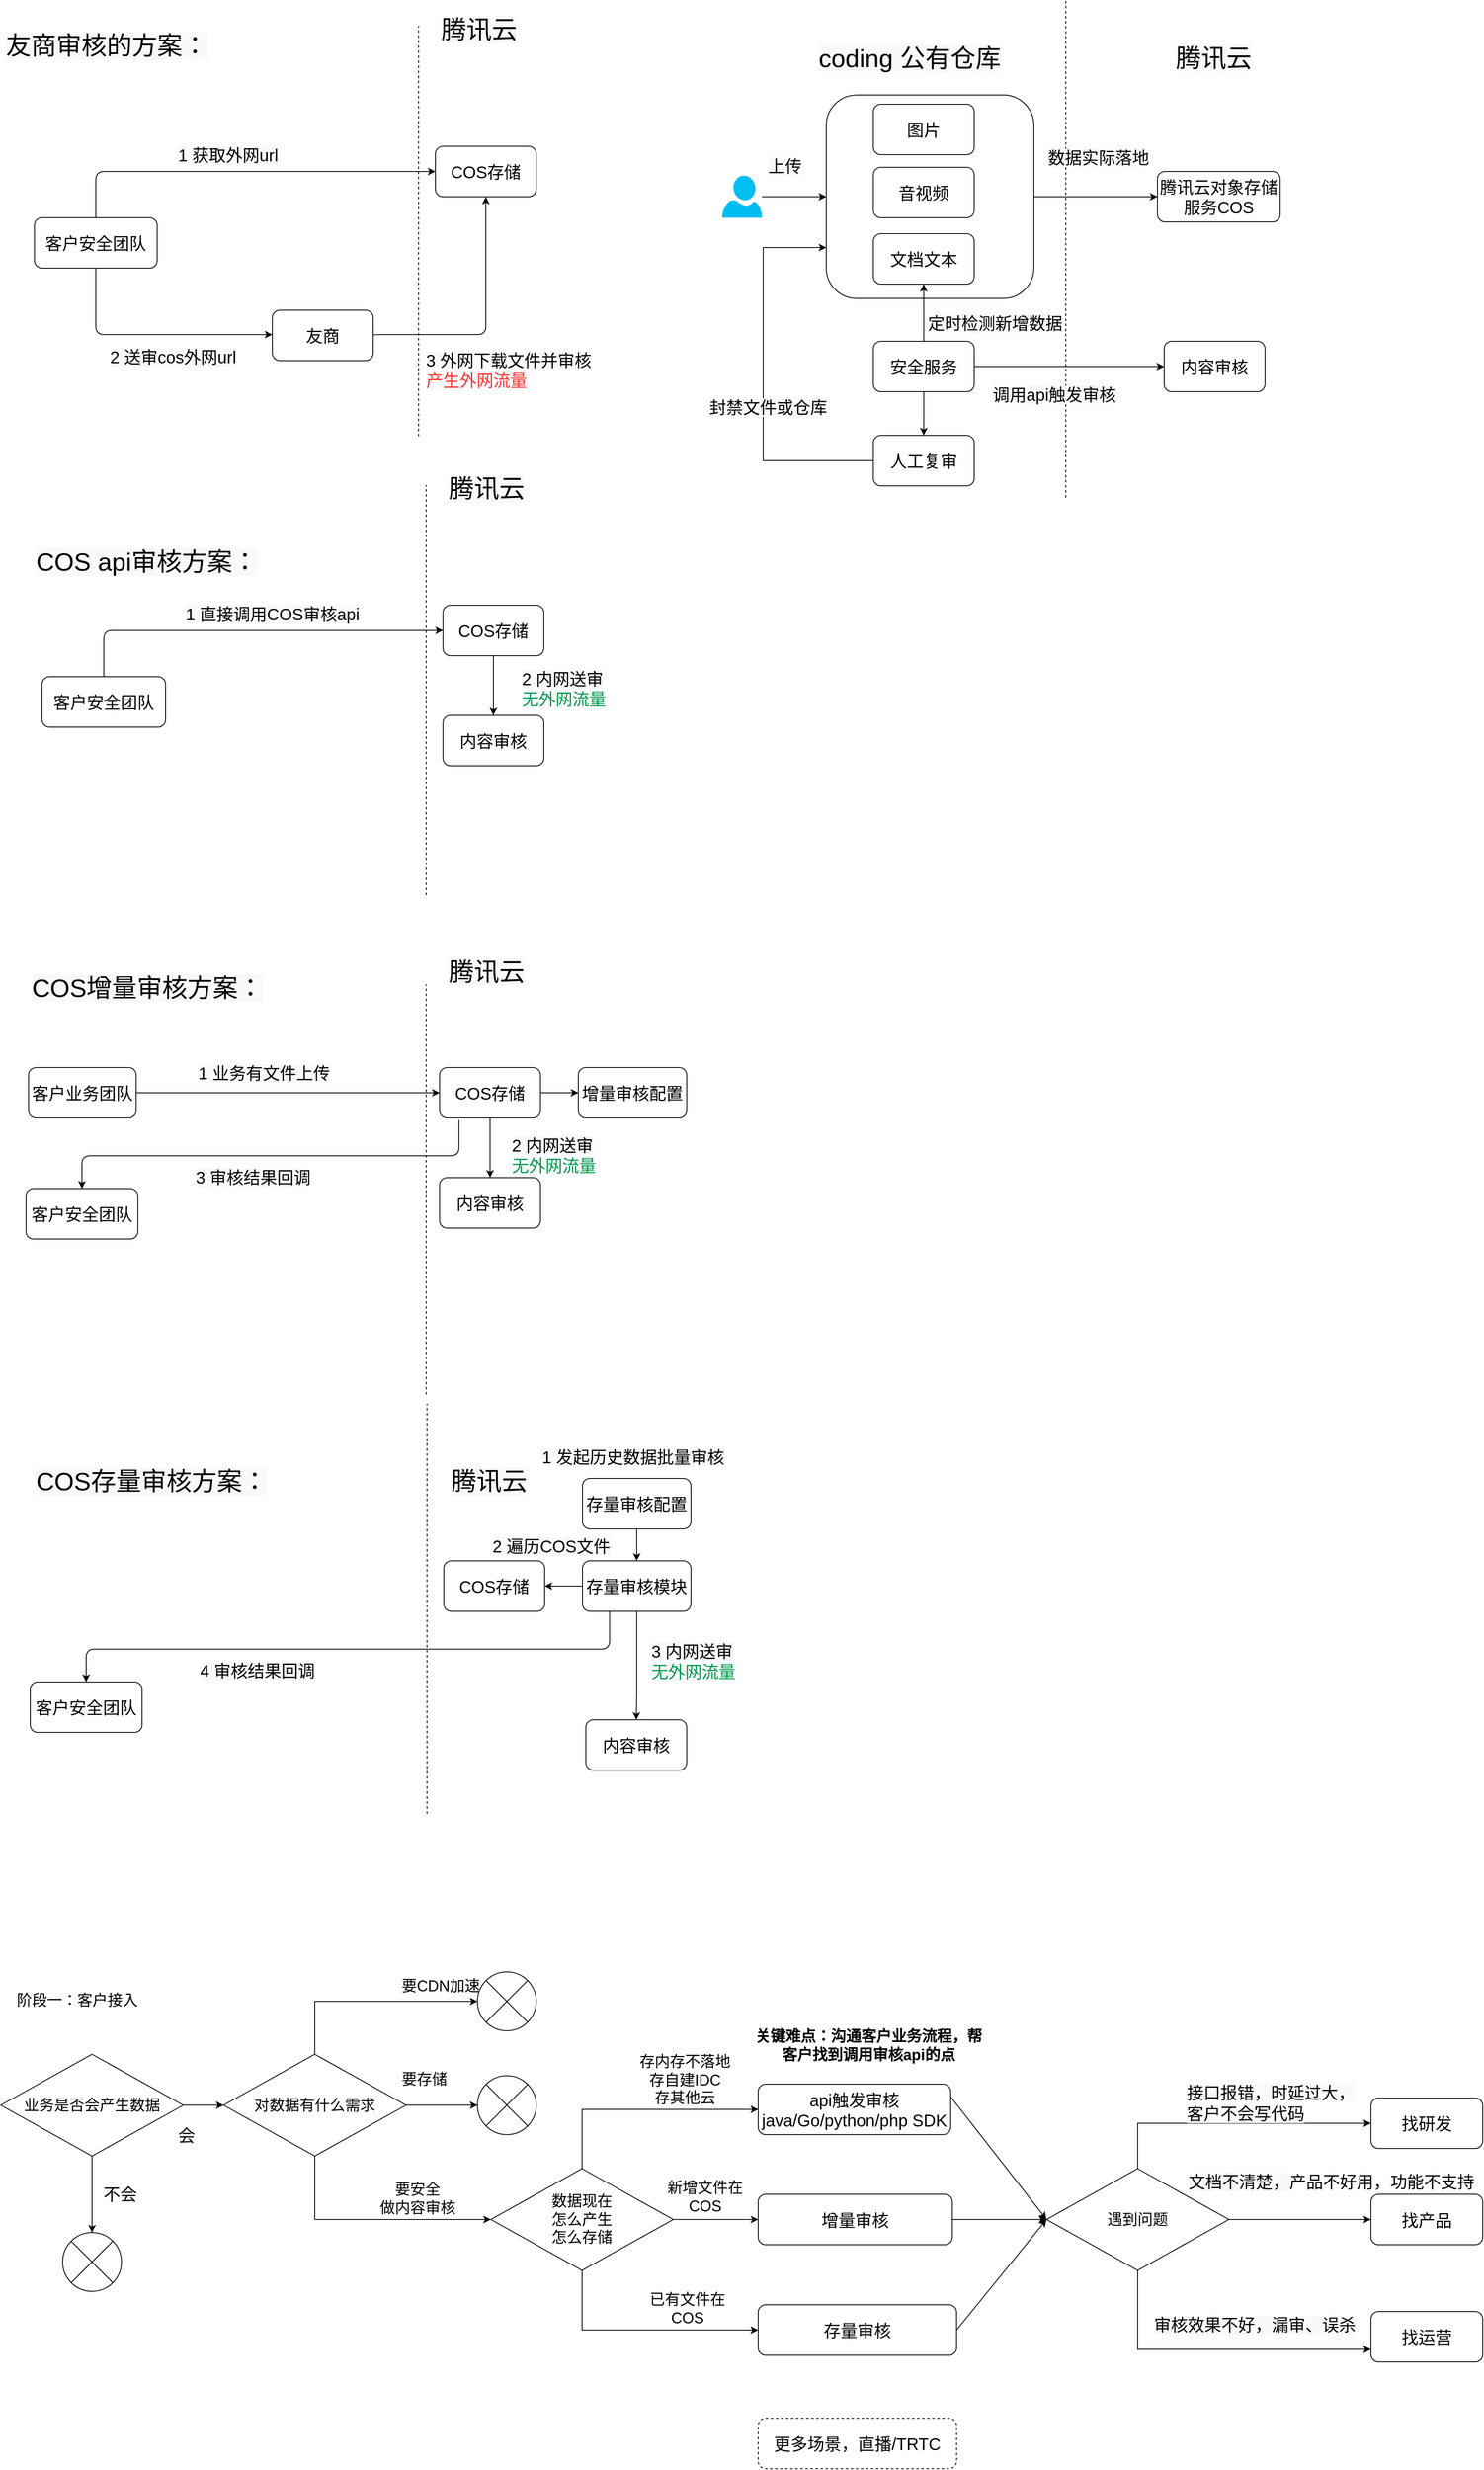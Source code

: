 <mxfile version="21.1.2" type="github" pages="10">
  <diagram id="dbYi_EsOO7d35I-B2Z4p" name="通用审核流程图">
    <mxGraphModel dx="2060" dy="1110" grid="0" gridSize="10" guides="1" tooltips="1" connect="1" arrows="1" fold="1" page="1" pageScale="1" pageWidth="827" pageHeight="1169" math="0" shadow="0">
      <root>
        <mxCell id="XuZFi7v_uXKurtLlGYp6-0" />
        <mxCell id="XuZFi7v_uXKurtLlGYp6-1" parent="XuZFi7v_uXKurtLlGYp6-0" />
        <mxCell id="B8H8yHcM6l1h0T3WxI43-0" value="&lt;font face=&quot;helvetica&quot;&gt;&lt;span style=&quot;font-size: 20px&quot;&gt;客户安全团队&lt;/span&gt;&lt;/font&gt;" style="rounded=1;whiteSpace=wrap;html=1;" parent="XuZFi7v_uXKurtLlGYp6-1" vertex="1">
          <mxGeometry x="40" y="289" width="146" height="60" as="geometry" />
        </mxCell>
        <mxCell id="B8H8yHcM6l1h0T3WxI43-2" value="&lt;span style=&quot;color: rgb(0 , 0 , 0) ; font-family: &amp;#34;helvetica&amp;#34; ; font-size: 30px ; font-style: normal ; font-weight: 400 ; letter-spacing: normal ; text-align: center ; text-indent: 0px ; text-transform: none ; word-spacing: 0px ; background-color: rgb(248 , 249 , 250) ; display: inline ; float: none&quot;&gt;腾讯云&lt;/span&gt;" style="text;whiteSpace=wrap;html=1;fontSize=30;" parent="XuZFi7v_uXKurtLlGYp6-1" vertex="1">
          <mxGeometry x="522" y="41" width="96" height="51" as="geometry" />
        </mxCell>
        <mxCell id="B8H8yHcM6l1h0T3WxI43-3" value="" style="endArrow=none;dashed=1;html=1;" parent="XuZFi7v_uXKurtLlGYp6-1" edge="1">
          <mxGeometry width="50" height="50" relative="1" as="geometry">
            <mxPoint x="497" y="549" as="sourcePoint" />
            <mxPoint x="497" y="61" as="targetPoint" />
          </mxGeometry>
        </mxCell>
        <mxCell id="B8H8yHcM6l1h0T3WxI43-4" value="COS存储" style="rounded=1;whiteSpace=wrap;html=1;fontSize=20;" parent="XuZFi7v_uXKurtLlGYp6-1" vertex="1">
          <mxGeometry x="517" y="204" width="120" height="60" as="geometry" />
        </mxCell>
        <mxCell id="B8H8yHcM6l1h0T3WxI43-5" value="友商" style="rounded=1;whiteSpace=wrap;html=1;fontSize=20;" parent="XuZFi7v_uXKurtLlGYp6-1" vertex="1">
          <mxGeometry x="323" y="399" width="120" height="60" as="geometry" />
        </mxCell>
        <mxCell id="B8H8yHcM6l1h0T3WxI43-6" value="" style="edgeStyle=elbowEdgeStyle;elbow=vertical;endArrow=classic;html=1;fontSize=20;" parent="XuZFi7v_uXKurtLlGYp6-1" source="B8H8yHcM6l1h0T3WxI43-0" target="B8H8yHcM6l1h0T3WxI43-5" edge="1">
          <mxGeometry width="50" height="50" relative="1" as="geometry">
            <mxPoint x="161.0" y="611.02" as="sourcePoint" />
            <mxPoint x="634.96" y="608" as="targetPoint" />
            <Array as="points">
              <mxPoint x="278" y="428" />
              <mxPoint x="367" y="448" />
            </Array>
          </mxGeometry>
        </mxCell>
        <mxCell id="B8H8yHcM6l1h0T3WxI43-7" value="&lt;span style=&quot;color: rgb(0 , 0 , 0) ; font-family: &amp;#34;helvetica&amp;#34; ; font-size: 30px ; font-style: normal ; font-weight: 400 ; letter-spacing: normal ; text-align: center ; text-indent: 0px ; text-transform: none ; word-spacing: 0px ; background-color: rgb(248 , 249 , 250) ; display: inline ; float: none&quot;&gt;友商审核的方案：&lt;/span&gt;" style="text;whiteSpace=wrap;html=1;fontSize=20;" parent="XuZFi7v_uXKurtLlGYp6-1" vertex="1">
          <mxGeometry x="4" y="60" width="286" height="45" as="geometry" />
        </mxCell>
        <mxCell id="B8H8yHcM6l1h0T3WxI43-8" value="&lt;span style=&quot;color: rgb(0 , 0 , 0) ; font-family: &amp;#34;helvetica&amp;#34; ; font-size: 20px ; font-style: normal ; font-weight: 400 ; letter-spacing: normal ; text-align: center ; text-indent: 0px ; text-transform: none ; word-spacing: 0px ; background-color: rgb(248 , 249 , 250) ; display: inline ; float: none&quot;&gt;1 获取外网url&lt;/span&gt;" style="text;whiteSpace=wrap;html=1;fontSize=20;" parent="XuZFi7v_uXKurtLlGYp6-1" vertex="1">
          <mxGeometry x="209" y="196" width="205" height="38" as="geometry" />
        </mxCell>
        <mxCell id="B8H8yHcM6l1h0T3WxI43-9" value="&lt;span style=&quot;color: rgb(0 , 0 , 0) ; font-family: &amp;#34;helvetica&amp;#34; ; font-size: 20px ; font-style: normal ; font-weight: 400 ; letter-spacing: normal ; text-align: center ; text-indent: 0px ; text-transform: none ; word-spacing: 0px ; background-color: rgb(248 , 249 , 250) ; display: inline ; float: none&quot;&gt;2 送审cos外网url&lt;/span&gt;" style="text;whiteSpace=wrap;html=1;fontSize=20;" parent="XuZFi7v_uXKurtLlGYp6-1" vertex="1">
          <mxGeometry x="128" y="436" width="173" height="38" as="geometry" />
        </mxCell>
        <mxCell id="B8H8yHcM6l1h0T3WxI43-10" value="" style="edgeStyle=elbowEdgeStyle;elbow=vertical;endArrow=classic;html=1;fontSize=20;exitX=1;exitY=0.5;exitDx=0;exitDy=0;entryX=0.5;entryY=1;entryDx=0;entryDy=0;" parent="XuZFi7v_uXKurtLlGYp6-1" source="B8H8yHcM6l1h0T3WxI43-5" target="B8H8yHcM6l1h0T3WxI43-4" edge="1">
          <mxGeometry width="50" height="50" relative="1" as="geometry">
            <mxPoint x="123" y="447" as="sourcePoint" />
            <mxPoint x="587" y="447" as="targetPoint" />
            <Array as="points">
              <mxPoint x="529" y="428" />
            </Array>
          </mxGeometry>
        </mxCell>
        <mxCell id="B8H8yHcM6l1h0T3WxI43-11" value="" style="edgeStyle=elbowEdgeStyle;elbow=vertical;endArrow=classic;html=1;fontSize=20;entryX=0;entryY=0.5;entryDx=0;entryDy=0;" parent="XuZFi7v_uXKurtLlGYp6-1" source="B8H8yHcM6l1h0T3WxI43-0" target="B8H8yHcM6l1h0T3WxI43-4" edge="1">
          <mxGeometry width="50" height="50" relative="1" as="geometry">
            <mxPoint x="524" y="425.34" as="sourcePoint" />
            <mxPoint x="527" y="259" as="targetPoint" />
            <Array as="points">
              <mxPoint x="322" y="234" />
            </Array>
          </mxGeometry>
        </mxCell>
        <mxCell id="B8H8yHcM6l1h0T3WxI43-12" value="&lt;span style=&quot;font-family: &amp;#34;helvetica&amp;#34; ; font-size: 20px ; font-style: normal ; font-weight: 400 ; letter-spacing: normal ; text-align: center ; text-indent: 0px ; text-transform: none ; word-spacing: 0px ; background-color: rgb(248 , 249 , 250) ; display: inline ; float: none&quot;&gt;3 外网下载文件并审核&lt;br&gt;&lt;font color=&quot;#ff3333&quot;&gt;产生外网流量&lt;/font&gt;&lt;br&gt;&lt;/span&gt;" style="text;whiteSpace=wrap;html=1;fontSize=20;" parent="XuZFi7v_uXKurtLlGYp6-1" vertex="1">
          <mxGeometry x="504" y="440" width="206" height="38" as="geometry" />
        </mxCell>
        <mxCell id="B8H8yHcM6l1h0T3WxI43-13" value="&lt;span style=&quot;font-family: &amp;#34;helvetica&amp;#34; ; font-size: 20px&quot;&gt;客户安全团队&lt;/span&gt;" style="rounded=1;whiteSpace=wrap;html=1;" parent="XuZFi7v_uXKurtLlGYp6-1" vertex="1">
          <mxGeometry x="49" y="835" width="147" height="60" as="geometry" />
        </mxCell>
        <mxCell id="B8H8yHcM6l1h0T3WxI43-15" value="&lt;span style=&quot;color: rgb(0 , 0 , 0) ; font-family: &amp;#34;helvetica&amp;#34; ; font-size: 30px ; font-style: normal ; font-weight: 400 ; letter-spacing: normal ; text-align: center ; text-indent: 0px ; text-transform: none ; word-spacing: 0px ; background-color: rgb(248 , 249 , 250) ; display: inline ; float: none&quot;&gt;腾讯云&lt;/span&gt;" style="text;whiteSpace=wrap;html=1;fontSize=30;" parent="XuZFi7v_uXKurtLlGYp6-1" vertex="1">
          <mxGeometry x="531" y="587" width="96" height="51" as="geometry" />
        </mxCell>
        <mxCell id="B8H8yHcM6l1h0T3WxI43-16" value="" style="endArrow=none;dashed=1;html=1;" parent="XuZFi7v_uXKurtLlGYp6-1" edge="1">
          <mxGeometry width="50" height="50" relative="1" as="geometry">
            <mxPoint x="506" y="1095" as="sourcePoint" />
            <mxPoint x="506" y="607" as="targetPoint" />
          </mxGeometry>
        </mxCell>
        <mxCell id="B8H8yHcM6l1h0T3WxI43-17" value="COS存储" style="rounded=1;whiteSpace=wrap;html=1;fontSize=20;" parent="XuZFi7v_uXKurtLlGYp6-1" vertex="1">
          <mxGeometry x="526" y="750" width="120" height="60" as="geometry" />
        </mxCell>
        <mxCell id="B8H8yHcM6l1h0T3WxI43-18" value="内容审核" style="rounded=1;whiteSpace=wrap;html=1;fontSize=20;" parent="XuZFi7v_uXKurtLlGYp6-1" vertex="1">
          <mxGeometry x="526" y="881" width="120" height="60" as="geometry" />
        </mxCell>
        <mxCell id="B8H8yHcM6l1h0T3WxI43-19" value="&lt;span style=&quot;color: rgb(0 , 0 , 0) ; font-family: &amp;#34;helvetica&amp;#34; ; font-size: 30px ; font-style: normal ; font-weight: 400 ; letter-spacing: normal ; text-align: center ; text-indent: 0px ; text-transform: none ; word-spacing: 0px ; background-color: rgb(248 , 249 , 250) ; display: inline ; float: none&quot;&gt;COS api审核方案：&lt;/span&gt;" style="text;whiteSpace=wrap;html=1;fontSize=20;" parent="XuZFi7v_uXKurtLlGYp6-1" vertex="1">
          <mxGeometry x="40" y="674" width="279" height="32" as="geometry" />
        </mxCell>
        <mxCell id="B8H8yHcM6l1h0T3WxI43-20" value="&lt;span style=&quot;color: rgb(0 , 0 , 0) ; font-family: &amp;#34;helvetica&amp;#34; ; font-size: 20px ; font-style: normal ; font-weight: 400 ; letter-spacing: normal ; text-align: center ; text-indent: 0px ; text-transform: none ; word-spacing: 0px ; background-color: rgb(248 , 249 , 250) ; display: inline ; float: none&quot;&gt;1 直接调用COS审核api&lt;/span&gt;" style="text;whiteSpace=wrap;html=1;fontSize=20;" parent="XuZFi7v_uXKurtLlGYp6-1" vertex="1">
          <mxGeometry x="218" y="742" width="218" height="38" as="geometry" />
        </mxCell>
        <mxCell id="B8H8yHcM6l1h0T3WxI43-21" value="" style="edgeStyle=elbowEdgeStyle;elbow=vertical;endArrow=classic;html=1;fontSize=20;entryX=0.5;entryY=0;entryDx=0;entryDy=0;exitX=0.5;exitY=1;exitDx=0;exitDy=0;" parent="XuZFi7v_uXKurtLlGYp6-1" source="B8H8yHcM6l1h0T3WxI43-17" target="B8H8yHcM6l1h0T3WxI43-18" edge="1">
          <mxGeometry width="50" height="50" relative="1" as="geometry">
            <mxPoint x="514" y="852" as="sourcePoint" />
            <mxPoint x="596" y="993" as="targetPoint" />
            <Array as="points">
              <mxPoint x="574" y="841" />
            </Array>
          </mxGeometry>
        </mxCell>
        <mxCell id="B8H8yHcM6l1h0T3WxI43-22" value="" style="edgeStyle=elbowEdgeStyle;elbow=vertical;endArrow=classic;html=1;fontSize=20;entryX=0;entryY=0.5;entryDx=0;entryDy=0;" parent="XuZFi7v_uXKurtLlGYp6-1" source="B8H8yHcM6l1h0T3WxI43-13" target="B8H8yHcM6l1h0T3WxI43-17" edge="1">
          <mxGeometry width="50" height="50" relative="1" as="geometry">
            <mxPoint x="533" y="971.34" as="sourcePoint" />
            <mxPoint x="536" y="805" as="targetPoint" />
            <Array as="points">
              <mxPoint x="331" y="780" />
            </Array>
          </mxGeometry>
        </mxCell>
        <mxCell id="B8H8yHcM6l1h0T3WxI43-23" value="&lt;span style=&quot;font-family: &amp;#34;helvetica&amp;#34; ; font-size: 20px ; font-style: normal ; font-weight: 400 ; letter-spacing: normal ; text-align: center ; text-indent: 0px ; text-transform: none ; word-spacing: 0px ; background-color: rgb(248 , 249 , 250) ; display: inline ; float: none&quot;&gt;2 内网送审&lt;br&gt;&lt;span style=&quot;color: rgb(0 , 153 , 77)&quot;&gt;无外网流量&lt;/span&gt;&lt;br&gt;&lt;/span&gt;" style="text;whiteSpace=wrap;html=1;fontSize=20;" parent="XuZFi7v_uXKurtLlGYp6-1" vertex="1">
          <mxGeometry x="618" y="819" width="137" height="53" as="geometry" />
        </mxCell>
        <mxCell id="B8H8yHcM6l1h0T3WxI43-24" value="&lt;span style=&quot;font-family: &amp;#34;helvetica&amp;#34; ; font-size: 20px&quot;&gt;客户安全团队&lt;/span&gt;" style="rounded=1;whiteSpace=wrap;html=1;" parent="XuZFi7v_uXKurtLlGYp6-1" vertex="1">
          <mxGeometry x="30" y="1444" width="133" height="60" as="geometry" />
        </mxCell>
        <mxCell id="B8H8yHcM6l1h0T3WxI43-26" value="&lt;span style=&quot;color: rgb(0 , 0 , 0) ; font-family: &amp;#34;helvetica&amp;#34; ; font-size: 30px ; font-style: normal ; font-weight: 400 ; letter-spacing: normal ; text-align: center ; text-indent: 0px ; text-transform: none ; word-spacing: 0px ; background-color: rgb(248 , 249 , 250) ; display: inline ; float: none&quot;&gt;腾讯云&lt;/span&gt;" style="text;whiteSpace=wrap;html=1;fontSize=30;" parent="XuZFi7v_uXKurtLlGYp6-1" vertex="1">
          <mxGeometry x="531" y="1162" width="96" height="51" as="geometry" />
        </mxCell>
        <mxCell id="B8H8yHcM6l1h0T3WxI43-27" value="" style="endArrow=none;dashed=1;html=1;" parent="XuZFi7v_uXKurtLlGYp6-1" edge="1">
          <mxGeometry width="50" height="50" relative="1" as="geometry">
            <mxPoint x="506" y="1689" as="sourcePoint" />
            <mxPoint x="506" y="1201" as="targetPoint" />
          </mxGeometry>
        </mxCell>
        <mxCell id="B8H8yHcM6l1h0T3WxI43-28" value="COS存储" style="rounded=1;whiteSpace=wrap;html=1;fontSize=20;" parent="XuZFi7v_uXKurtLlGYp6-1" vertex="1">
          <mxGeometry x="522" y="1300" width="120" height="60" as="geometry" />
        </mxCell>
        <mxCell id="B8H8yHcM6l1h0T3WxI43-29" value="内容审核" style="rounded=1;whiteSpace=wrap;html=1;fontSize=20;" parent="XuZFi7v_uXKurtLlGYp6-1" vertex="1">
          <mxGeometry x="522" y="1431" width="120" height="60" as="geometry" />
        </mxCell>
        <mxCell id="B8H8yHcM6l1h0T3WxI43-31" value="" style="edgeStyle=elbowEdgeStyle;elbow=vertical;endArrow=classic;html=1;fontSize=20;entryX=0.5;entryY=0;entryDx=0;entryDy=0;exitX=0.5;exitY=1;exitDx=0;exitDy=0;" parent="XuZFi7v_uXKurtLlGYp6-1" source="B8H8yHcM6l1h0T3WxI43-28" target="B8H8yHcM6l1h0T3WxI43-29" edge="1">
          <mxGeometry width="50" height="50" relative="1" as="geometry">
            <mxPoint x="536" y="1414" as="sourcePoint" />
            <mxPoint x="592" y="1543" as="targetPoint" />
            <Array as="points">
              <mxPoint x="570" y="1391" />
            </Array>
          </mxGeometry>
        </mxCell>
        <mxCell id="B8H8yHcM6l1h0T3WxI43-32" value="" style="edgeStyle=elbowEdgeStyle;elbow=vertical;endArrow=classic;html=1;fontSize=20;entryX=0;entryY=0.5;entryDx=0;entryDy=0;exitX=1;exitY=0.5;exitDx=0;exitDy=0;" parent="XuZFi7v_uXKurtLlGYp6-1" source="B8H8yHcM6l1h0T3WxI43-37" target="B8H8yHcM6l1h0T3WxI43-28" edge="1">
          <mxGeometry width="50" height="50" relative="1" as="geometry">
            <mxPoint x="529" y="1521.34" as="sourcePoint" />
            <mxPoint x="532" y="1355" as="targetPoint" />
            <Array as="points">
              <mxPoint x="327" y="1330" />
            </Array>
          </mxGeometry>
        </mxCell>
        <mxCell id="B8H8yHcM6l1h0T3WxI43-34" value="增量审核配置" style="rounded=1;whiteSpace=wrap;html=1;fontSize=20;" parent="XuZFi7v_uXKurtLlGYp6-1" vertex="1">
          <mxGeometry x="687" y="1300" width="129" height="60" as="geometry" />
        </mxCell>
        <mxCell id="B8H8yHcM6l1h0T3WxI43-35" value="" style="edgeStyle=elbowEdgeStyle;elbow=vertical;endArrow=classic;html=1;fontSize=20;entryX=0;entryY=0.5;entryDx=0;entryDy=0;exitX=1;exitY=0.5;exitDx=0;exitDy=0;" parent="XuZFi7v_uXKurtLlGYp6-1" source="B8H8yHcM6l1h0T3WxI43-28" target="B8H8yHcM6l1h0T3WxI43-34" edge="1">
          <mxGeometry width="50" height="50" relative="1" as="geometry">
            <mxPoint x="609" y="1245" as="sourcePoint" />
            <mxPoint x="1026" y="1190" as="targetPoint" />
            <Array as="points" />
          </mxGeometry>
        </mxCell>
        <mxCell id="B8H8yHcM6l1h0T3WxI43-36" value="&lt;span style=&quot;color: rgb(0 , 0 , 0) ; font-family: &amp;#34;helvetica&amp;#34; ; font-size: 20px ; font-style: normal ; font-weight: 400 ; letter-spacing: normal ; text-align: center ; text-indent: 0px ; text-transform: none ; word-spacing: 0px ; background-color: rgb(248 , 249 , 250) ; display: inline ; float: none&quot;&gt;2 内网送审&lt;br&gt;&lt;span style=&quot;color: rgb(0 , 153 , 77)&quot;&gt;无外网流量&lt;/span&gt;&lt;br&gt;&lt;/span&gt;" style="text;whiteSpace=wrap;html=1;fontSize=20;" parent="XuZFi7v_uXKurtLlGYp6-1" vertex="1">
          <mxGeometry x="606" y="1374" width="114" height="57" as="geometry" />
        </mxCell>
        <mxCell id="B8H8yHcM6l1h0T3WxI43-37" value="&lt;span style=&quot;font-family: &amp;#34;helvetica&amp;#34; ; font-size: 20px&quot;&gt;客户业务团队&lt;/span&gt;" style="rounded=1;whiteSpace=wrap;html=1;" parent="XuZFi7v_uXKurtLlGYp6-1" vertex="1">
          <mxGeometry x="33" y="1300" width="128" height="60" as="geometry" />
        </mxCell>
        <mxCell id="B8H8yHcM6l1h0T3WxI43-38" value="&lt;span style=&quot;color: rgb(0 , 0 , 0) ; font-family: &amp;#34;helvetica&amp;#34; ; font-size: 20px ; font-style: normal ; font-weight: 400 ; letter-spacing: normal ; text-align: center ; text-indent: 0px ; text-transform: none ; word-spacing: 0px ; background-color: rgb(248 , 249 , 250) ; display: inline ; float: none&quot;&gt;1 业务有文件上传&lt;/span&gt;" style="text;whiteSpace=wrap;html=1;fontSize=20;" parent="XuZFi7v_uXKurtLlGYp6-1" vertex="1">
          <mxGeometry x="233" y="1288" width="218" height="38" as="geometry" />
        </mxCell>
        <mxCell id="B8H8yHcM6l1h0T3WxI43-39" value="" style="edgeStyle=elbowEdgeStyle;elbow=vertical;endArrow=classic;html=1;fontSize=20;exitX=0.192;exitY=1.039;exitDx=0;exitDy=0;entryX=0.5;entryY=0;entryDx=0;entryDy=0;exitPerimeter=0;" parent="XuZFi7v_uXKurtLlGYp6-1" source="B8H8yHcM6l1h0T3WxI43-28" target="B8H8yHcM6l1h0T3WxI43-24" edge="1">
          <mxGeometry width="50" height="50" relative="1" as="geometry">
            <mxPoint x="161" y="1330" as="sourcePoint" />
            <mxPoint x="180" y="1520" as="targetPoint" />
            <Array as="points">
              <mxPoint x="329" y="1405" />
              <mxPoint x="485" y="1398" />
              <mxPoint x="484" y="1474" />
              <mxPoint x="327" y="1330" />
            </Array>
          </mxGeometry>
        </mxCell>
        <mxCell id="B8H8yHcM6l1h0T3WxI43-40" value="&lt;span style=&quot;color: rgb(0 , 0 , 0) ; font-family: &amp;#34;helvetica&amp;#34; ; font-size: 20px ; font-style: normal ; font-weight: 400 ; letter-spacing: normal ; text-align: center ; text-indent: 0px ; text-transform: none ; word-spacing: 0px ; background-color: rgb(248 , 249 , 250) ; display: inline ; float: none&quot;&gt;3 审核结果回调&lt;/span&gt;" style="text;whiteSpace=wrap;html=1;fontSize=20;" parent="XuZFi7v_uXKurtLlGYp6-1" vertex="1">
          <mxGeometry x="230" y="1412" width="203" height="38" as="geometry" />
        </mxCell>
        <mxCell id="B8H8yHcM6l1h0T3WxI43-42" value="&lt;span style=&quot;color: rgb(0 , 0 , 0) ; font-family: &amp;#34;helvetica&amp;#34; ; font-size: 30px ; font-style: normal ; font-weight: 400 ; letter-spacing: normal ; text-align: center ; text-indent: 0px ; text-transform: none ; word-spacing: 0px ; background-color: rgb(248 , 249 , 250) ; display: inline ; float: none&quot;&gt;COS增量审核方案：&lt;/span&gt;" style="text;whiteSpace=wrap;html=1;fontSize=20;" parent="XuZFi7v_uXKurtLlGYp6-1" vertex="1">
          <mxGeometry x="35" y="1181" width="279" height="32" as="geometry" />
        </mxCell>
        <mxCell id="tiR6DcxpCzgHxxNmPTT0-0" value="&lt;span style=&quot;font-family: &amp;#34;helvetica&amp;#34; ; font-size: 20px&quot;&gt;客户安全团队&lt;/span&gt;" style="rounded=1;whiteSpace=wrap;html=1;" parent="XuZFi7v_uXKurtLlGYp6-1" vertex="1">
          <mxGeometry x="35" y="2031" width="133" height="60" as="geometry" />
        </mxCell>
        <mxCell id="tiR6DcxpCzgHxxNmPTT0-1" value="&lt;span style=&quot;color: rgb(0 , 0 , 0) ; font-family: &amp;#34;helvetica&amp;#34; ; font-size: 30px ; font-style: normal ; font-weight: 400 ; letter-spacing: normal ; text-align: center ; text-indent: 0px ; text-transform: none ; word-spacing: 0px ; background-color: rgb(248 , 249 , 250) ; display: inline ; float: none&quot;&gt;腾讯云&lt;/span&gt;" style="text;whiteSpace=wrap;html=1;fontSize=30;" parent="XuZFi7v_uXKurtLlGYp6-1" vertex="1">
          <mxGeometry x="534" y="1768" width="96" height="51" as="geometry" />
        </mxCell>
        <mxCell id="tiR6DcxpCzgHxxNmPTT0-2" value="COS存储" style="rounded=1;whiteSpace=wrap;html=1;fontSize=20;" parent="XuZFi7v_uXKurtLlGYp6-1" vertex="1">
          <mxGeometry x="527" y="1887" width="120" height="60" as="geometry" />
        </mxCell>
        <mxCell id="tiR6DcxpCzgHxxNmPTT0-3" value="api触发审核&lt;br&gt;java/Go/python/php SDK" style="rounded=1;whiteSpace=wrap;html=1;fontSize=20;" parent="XuZFi7v_uXKurtLlGYp6-1" vertex="1">
          <mxGeometry x="901" y="2509.5" width="229" height="60" as="geometry" />
        </mxCell>
        <mxCell id="tiR6DcxpCzgHxxNmPTT0-17" value="" style="edgeStyle=orthogonalEdgeStyle;rounded=0;orthogonalLoop=1;jettySize=auto;html=1;" parent="XuZFi7v_uXKurtLlGYp6-1" source="tiR6DcxpCzgHxxNmPTT0-6" target="tiR6DcxpCzgHxxNmPTT0-2" edge="1">
          <mxGeometry relative="1" as="geometry" />
        </mxCell>
        <mxCell id="tiR6DcxpCzgHxxNmPTT0-6" value="存量审核模块" style="rounded=1;whiteSpace=wrap;html=1;fontSize=20;" parent="XuZFi7v_uXKurtLlGYp6-1" vertex="1">
          <mxGeometry x="692" y="1887" width="129" height="60" as="geometry" />
        </mxCell>
        <mxCell id="tiR6DcxpCzgHxxNmPTT0-8" value="&lt;span style=&quot;color: rgb(0 , 0 , 0) ; font-family: &amp;#34;helvetica&amp;#34; ; font-size: 20px ; font-style: normal ; font-weight: 400 ; letter-spacing: normal ; text-align: center ; text-indent: 0px ; text-transform: none ; word-spacing: 0px ; background-color: rgb(248 , 249 , 250) ; display: inline ; float: none&quot;&gt;3 内网送审&lt;br&gt;&lt;span style=&quot;color: rgb(0 , 153 , 77)&quot;&gt;无外网流量&lt;/span&gt;&lt;br&gt;&lt;/span&gt;" style="text;whiteSpace=wrap;html=1;fontSize=20;" parent="XuZFi7v_uXKurtLlGYp6-1" vertex="1">
          <mxGeometry x="772" y="1976" width="109" height="59" as="geometry" />
        </mxCell>
        <mxCell id="tiR6DcxpCzgHxxNmPTT0-11" value="" style="edgeStyle=elbowEdgeStyle;elbow=vertical;endArrow=classic;html=1;fontSize=20;exitX=0.25;exitY=1;exitDx=0;exitDy=0;entryX=0.5;entryY=0;entryDx=0;entryDy=0;" parent="XuZFi7v_uXKurtLlGYp6-1" source="tiR6DcxpCzgHxxNmPTT0-6" target="tiR6DcxpCzgHxxNmPTT0-0" edge="1">
          <mxGeometry width="50" height="50" relative="1" as="geometry">
            <mxPoint x="166" y="1917" as="sourcePoint" />
            <mxPoint x="185" y="2107" as="targetPoint" />
            <Array as="points">
              <mxPoint x="334" y="1992" />
              <mxPoint x="490" y="1985" />
              <mxPoint x="489" y="2061" />
              <mxPoint x="332" y="1917" />
            </Array>
          </mxGeometry>
        </mxCell>
        <mxCell id="tiR6DcxpCzgHxxNmPTT0-12" value="&lt;span style=&quot;color: rgb(0 , 0 , 0) ; font-family: &amp;#34;helvetica&amp;#34; ; font-size: 20px ; font-style: normal ; font-weight: 400 ; letter-spacing: normal ; text-align: center ; text-indent: 0px ; text-transform: none ; word-spacing: 0px ; background-color: rgb(248 , 249 , 250) ; display: inline ; float: none&quot;&gt;4 审核结果回调&lt;/span&gt;" style="text;whiteSpace=wrap;html=1;fontSize=20;" parent="XuZFi7v_uXKurtLlGYp6-1" vertex="1">
          <mxGeometry x="235" y="1999" width="203" height="38" as="geometry" />
        </mxCell>
        <mxCell id="tiR6DcxpCzgHxxNmPTT0-13" value="&lt;span style=&quot;color: rgb(0 , 0 , 0) ; font-family: &amp;#34;helvetica&amp;#34; ; font-size: 30px ; font-style: normal ; font-weight: 400 ; letter-spacing: normal ; text-align: center ; text-indent: 0px ; text-transform: none ; word-spacing: 0px ; background-color: rgb(248 , 249 , 250) ; display: inline ; float: none&quot;&gt;COS存量审核方案：&lt;/span&gt;" style="text;whiteSpace=wrap;html=1;fontSize=20;" parent="XuZFi7v_uXKurtLlGYp6-1" vertex="1">
          <mxGeometry x="40" y="1768" width="279" height="32" as="geometry" />
        </mxCell>
        <mxCell id="tiR6DcxpCzgHxxNmPTT0-15" value="" style="edgeStyle=orthogonalEdgeStyle;rounded=0;orthogonalLoop=1;jettySize=auto;html=1;entryX=0.5;entryY=0;entryDx=0;entryDy=0;" parent="XuZFi7v_uXKurtLlGYp6-1" source="tiR6DcxpCzgHxxNmPTT0-14" target="tiR6DcxpCzgHxxNmPTT0-6" edge="1">
          <mxGeometry relative="1" as="geometry" />
        </mxCell>
        <mxCell id="tiR6DcxpCzgHxxNmPTT0-14" value="存量审核配置" style="rounded=1;whiteSpace=wrap;html=1;fontSize=20;" parent="XuZFi7v_uXKurtLlGYp6-1" vertex="1">
          <mxGeometry x="692" y="1789" width="129" height="60" as="geometry" />
        </mxCell>
        <mxCell id="tiR6DcxpCzgHxxNmPTT0-18" value="&lt;span style=&quot;color: rgb(0 , 0 , 0) ; font-family: &amp;#34;helvetica&amp;#34; ; font-size: 20px ; font-style: normal ; font-weight: 400 ; letter-spacing: normal ; text-align: center ; text-indent: 0px ; text-transform: none ; word-spacing: 0px ; background-color: rgb(248 , 249 , 250) ; display: inline ; float: none&quot;&gt;2 遍历COS文件&lt;/span&gt;" style="text;whiteSpace=wrap;html=1;" parent="XuZFi7v_uXKurtLlGYp6-1" vertex="1">
          <mxGeometry x="582.997" y="1850.997" width="157" height="31" as="geometry" />
        </mxCell>
        <mxCell id="tiR6DcxpCzgHxxNmPTT0-19" value="" style="edgeStyle=elbowEdgeStyle;elbow=vertical;endArrow=classic;html=1;fontSize=20;exitX=0.5;exitY=1;exitDx=0;exitDy=0;entryX=0.5;entryY=0;entryDx=0;entryDy=0;" parent="XuZFi7v_uXKurtLlGYp6-1" source="tiR6DcxpCzgHxxNmPTT0-6" target="uW91O_0hlvky1Mw-fPKi-0" edge="1">
          <mxGeometry width="50" height="50" relative="1" as="geometry">
            <mxPoint x="824.54" y="1657.0" as="sourcePoint" />
            <mxPoint x="757" y="2083" as="targetPoint" />
            <Array as="points">
              <mxPoint x="701" y="2048" />
              <mxPoint x="764.5" y="1692.66" />
              <mxPoint x="763.5" y="1768.66" />
              <mxPoint x="606.5" y="1624.66" />
            </Array>
          </mxGeometry>
        </mxCell>
        <mxCell id="tiR6DcxpCzgHxxNmPTT0-21" value="" style="endArrow=none;dashed=1;html=1;" parent="XuZFi7v_uXKurtLlGYp6-1" edge="1">
          <mxGeometry width="50" height="50" relative="1" as="geometry">
            <mxPoint x="507" y="2188" as="sourcePoint" />
            <mxPoint x="507" y="1700" as="targetPoint" />
          </mxGeometry>
        </mxCell>
        <mxCell id="p480nV6rLNE_SQuTAzuX-3" value="" style="edgeStyle=orthogonalEdgeStyle;rounded=0;orthogonalLoop=1;jettySize=auto;html=1;fontSize=18;entryX=0.5;entryY=0;entryDx=0;entryDy=0;entryPerimeter=0;" parent="XuZFi7v_uXKurtLlGYp6-1" source="p480nV6rLNE_SQuTAzuX-1" target="p480nV6rLNE_SQuTAzuX-5" edge="1">
          <mxGeometry relative="1" as="geometry">
            <mxPoint x="108.5" y="2705.5" as="targetPoint" />
          </mxGeometry>
        </mxCell>
        <mxCell id="p480nV6rLNE_SQuTAzuX-7" style="edgeStyle=orthogonalEdgeStyle;rounded=0;orthogonalLoop=1;jettySize=auto;html=1;entryX=0;entryY=0.5;entryDx=0;entryDy=0;fontSize=18;" parent="XuZFi7v_uXKurtLlGYp6-1" source="p480nV6rLNE_SQuTAzuX-1" target="p480nV6rLNE_SQuTAzuX-9" edge="1">
          <mxGeometry relative="1" as="geometry">
            <mxPoint x="258" y="2534.5" as="targetPoint" />
          </mxGeometry>
        </mxCell>
        <mxCell id="p480nV6rLNE_SQuTAzuX-1" value="&lt;font style=&quot;font-size: 18px&quot;&gt;业务是否会产生数据&lt;/font&gt;" style="rhombus;whiteSpace=wrap;html=1;" parent="XuZFi7v_uXKurtLlGYp6-1" vertex="1">
          <mxGeometry y="2474" width="217" height="121" as="geometry" />
        </mxCell>
        <mxCell id="p480nV6rLNE_SQuTAzuX-4" value="&lt;div style=&quot;text-align: center&quot;&gt;&lt;font face=&quot;helvetica&quot;&gt;&lt;span style=&quot;font-size: 20px&quot;&gt;不会&lt;/span&gt;&lt;/font&gt;&lt;/div&gt;" style="text;whiteSpace=wrap;html=1;fontSize=18;" parent="XuZFi7v_uXKurtLlGYp6-1" vertex="1">
          <mxGeometry x="120" y="2622" width="61" height="37" as="geometry" />
        </mxCell>
        <mxCell id="p480nV6rLNE_SQuTAzuX-5" value="" style="verticalLabelPosition=bottom;verticalAlign=top;html=1;shape=mxgraph.flowchart.or;fontSize=18;" parent="XuZFi7v_uXKurtLlGYp6-1" vertex="1">
          <mxGeometry x="73.5" y="2686" width="70" height="70" as="geometry" />
        </mxCell>
        <mxCell id="p480nV6rLNE_SQuTAzuX-8" value="&lt;div style=&quot;text-align: center&quot;&gt;要CDN加速&lt;/div&gt;" style="text;whiteSpace=wrap;html=1;fontSize=18;" parent="XuZFi7v_uXKurtLlGYp6-1" vertex="1">
          <mxGeometry x="475" y="2376" width="96" height="37" as="geometry" />
        </mxCell>
        <mxCell id="p480nV6rLNE_SQuTAzuX-14" style="edgeStyle=orthogonalEdgeStyle;rounded=0;orthogonalLoop=1;jettySize=auto;html=1;entryX=0;entryY=0.5;entryDx=0;entryDy=0;fontSize=18;entryPerimeter=0;" parent="XuZFi7v_uXKurtLlGYp6-1" source="p480nV6rLNE_SQuTAzuX-9" target="p480nV6rLNE_SQuTAzuX-18" edge="1">
          <mxGeometry relative="1" as="geometry">
            <mxPoint x="523" y="2534.5" as="targetPoint" />
          </mxGeometry>
        </mxCell>
        <mxCell id="p480nV6rLNE_SQuTAzuX-15" style="edgeStyle=orthogonalEdgeStyle;rounded=0;orthogonalLoop=1;jettySize=auto;html=1;entryX=0;entryY=0.5;entryDx=0;entryDy=0;fontSize=18;" parent="XuZFi7v_uXKurtLlGYp6-1" source="p480nV6rLNE_SQuTAzuX-9" target="p480nV6rLNE_SQuTAzuX-12" edge="1">
          <mxGeometry relative="1" as="geometry">
            <Array as="points">
              <mxPoint x="374" y="2671" />
            </Array>
          </mxGeometry>
        </mxCell>
        <mxCell id="p480nV6rLNE_SQuTAzuX-9" value="&lt;font style=&quot;font-size: 18px&quot;&gt;对数据有什么需求&lt;/font&gt;" style="rhombus;whiteSpace=wrap;html=1;" parent="XuZFi7v_uXKurtLlGYp6-1" vertex="1">
          <mxGeometry x="265" y="2474" width="217" height="121" as="geometry" />
        </mxCell>
        <mxCell id="p480nV6rLNE_SQuTAzuX-24" style="edgeStyle=orthogonalEdgeStyle;rounded=0;orthogonalLoop=1;jettySize=auto;html=1;entryX=0;entryY=0.5;entryDx=0;entryDy=0;fontSize=18;exitX=0.5;exitY=0;exitDx=0;exitDy=0;" parent="XuZFi7v_uXKurtLlGYp6-1" source="p480nV6rLNE_SQuTAzuX-12" target="tiR6DcxpCzgHxxNmPTT0-3" edge="1">
          <mxGeometry relative="1" as="geometry" />
        </mxCell>
        <mxCell id="p480nV6rLNE_SQuTAzuX-26" style="edgeStyle=orthogonalEdgeStyle;rounded=0;orthogonalLoop=1;jettySize=auto;html=1;entryX=0;entryY=0.5;entryDx=0;entryDy=0;fontSize=18;" parent="XuZFi7v_uXKurtLlGYp6-1" source="p480nV6rLNE_SQuTAzuX-12" target="p480nV6rLNE_SQuTAzuX-22" edge="1">
          <mxGeometry relative="1" as="geometry" />
        </mxCell>
        <mxCell id="p480nV6rLNE_SQuTAzuX-28" style="edgeStyle=orthogonalEdgeStyle;rounded=0;orthogonalLoop=1;jettySize=auto;html=1;entryX=0;entryY=0.5;entryDx=0;entryDy=0;fontSize=18;" parent="XuZFi7v_uXKurtLlGYp6-1" source="p480nV6rLNE_SQuTAzuX-12" target="p480nV6rLNE_SQuTAzuX-23" edge="1">
          <mxGeometry relative="1" as="geometry">
            <Array as="points">
              <mxPoint x="692" y="2802" />
            </Array>
          </mxGeometry>
        </mxCell>
        <mxCell id="p480nV6rLNE_SQuTAzuX-12" value="&lt;font style=&quot;font-size: 18px&quot;&gt;数据现在&lt;br&gt;怎么产生&lt;br&gt;怎么存储&lt;/font&gt;" style="rhombus;whiteSpace=wrap;html=1;" parent="XuZFi7v_uXKurtLlGYp6-1" vertex="1">
          <mxGeometry x="583" y="2610" width="217" height="121" as="geometry" />
        </mxCell>
        <mxCell id="p480nV6rLNE_SQuTAzuX-13" value="" style="edgeStyle=orthogonalEdgeStyle;rounded=0;orthogonalLoop=1;jettySize=auto;html=1;fontSize=18;entryX=0;entryY=0.5;entryDx=0;entryDy=0;exitX=0.5;exitY=0;exitDx=0;exitDy=0;entryPerimeter=0;" parent="XuZFi7v_uXKurtLlGYp6-1" source="p480nV6rLNE_SQuTAzuX-9" target="p480nV6rLNE_SQuTAzuX-17" edge="1">
          <mxGeometry relative="1" as="geometry">
            <mxPoint x="118.5" y="2605" as="sourcePoint" />
            <mxPoint x="523" y="2398.5" as="targetPoint" />
          </mxGeometry>
        </mxCell>
        <mxCell id="p480nV6rLNE_SQuTAzuX-16" value="&lt;div style=&quot;text-align: center&quot;&gt;要存储&lt;/div&gt;" style="text;whiteSpace=wrap;html=1;fontSize=18;" parent="XuZFi7v_uXKurtLlGYp6-1" vertex="1">
          <mxGeometry x="475" y="2487" width="96" height="37" as="geometry" />
        </mxCell>
        <mxCell id="p480nV6rLNE_SQuTAzuX-17" value="" style="verticalLabelPosition=bottom;verticalAlign=top;html=1;shape=mxgraph.flowchart.or;fontSize=18;" parent="XuZFi7v_uXKurtLlGYp6-1" vertex="1">
          <mxGeometry x="567" y="2376" width="70" height="70" as="geometry" />
        </mxCell>
        <mxCell id="p480nV6rLNE_SQuTAzuX-18" value="" style="verticalLabelPosition=bottom;verticalAlign=top;html=1;shape=mxgraph.flowchart.or;fontSize=18;" parent="XuZFi7v_uXKurtLlGYp6-1" vertex="1">
          <mxGeometry x="567" y="2499.5" width="70" height="70" as="geometry" />
        </mxCell>
        <mxCell id="p480nV6rLNE_SQuTAzuX-19" value="&lt;div style=&quot;text-align: center&quot;&gt;要安全&lt;/div&gt;&lt;div style=&quot;text-align: center&quot;&gt;做内容审核&lt;/div&gt;" style="text;whiteSpace=wrap;html=1;fontSize=18;" parent="XuZFi7v_uXKurtLlGYp6-1" vertex="1">
          <mxGeometry x="449" y="2618" width="96" height="37" as="geometry" />
        </mxCell>
        <mxCell id="p480nV6rLNE_SQuTAzuX-20" value="&lt;div style=&quot;text-align: center&quot;&gt;&lt;font face=&quot;helvetica&quot;&gt;&lt;span style=&quot;font-size: 20px&quot;&gt;会&lt;/span&gt;&lt;/font&gt;&lt;/div&gt;" style="text;whiteSpace=wrap;html=1;fontSize=18;" parent="XuZFi7v_uXKurtLlGYp6-1" vertex="1">
          <mxGeometry x="209" y="2552" width="42" height="37" as="geometry" />
        </mxCell>
        <mxCell id="p480nV6rLNE_SQuTAzuX-22" value="增量审核" style="rounded=1;whiteSpace=wrap;html=1;fontSize=20;" parent="XuZFi7v_uXKurtLlGYp6-1" vertex="1">
          <mxGeometry x="901" y="2640.5" width="231" height="60" as="geometry" />
        </mxCell>
        <mxCell id="p480nV6rLNE_SQuTAzuX-23" value="存量审核" style="rounded=1;whiteSpace=wrap;html=1;fontSize=20;" parent="XuZFi7v_uXKurtLlGYp6-1" vertex="1">
          <mxGeometry x="901" y="2772" width="236" height="60" as="geometry" />
        </mxCell>
        <mxCell id="p480nV6rLNE_SQuTAzuX-25" value="&lt;div style=&quot;text-align: center&quot;&gt;存内存不落地&lt;/div&gt;&lt;div style=&quot;text-align: center&quot;&gt;存自建IDC&lt;/div&gt;&lt;div style=&quot;text-align: center&quot;&gt;存其他云&lt;/div&gt;" style="text;whiteSpace=wrap;html=1;fontSize=18;" parent="XuZFi7v_uXKurtLlGYp6-1" vertex="1">
          <mxGeometry x="758" y="2466" width="115.5" height="72" as="geometry" />
        </mxCell>
        <mxCell id="p480nV6rLNE_SQuTAzuX-27" value="&lt;div style=&quot;text-align: center&quot;&gt;新增文件在COS&lt;/div&gt;" style="text;whiteSpace=wrap;html=1;fontSize=18;" parent="XuZFi7v_uXKurtLlGYp6-1" vertex="1">
          <mxGeometry x="779" y="2616" width="115.5" height="41" as="geometry" />
        </mxCell>
        <mxCell id="p480nV6rLNE_SQuTAzuX-29" value="&lt;div style=&quot;text-align: center&quot;&gt;已有文件在COS&lt;/div&gt;" style="text;whiteSpace=wrap;html=1;fontSize=18;" parent="XuZFi7v_uXKurtLlGYp6-1" vertex="1">
          <mxGeometry x="758" y="2749" width="115.5" height="41" as="geometry" />
        </mxCell>
        <mxCell id="p480nV6rLNE_SQuTAzuX-42" style="edgeStyle=orthogonalEdgeStyle;rounded=0;orthogonalLoop=1;jettySize=auto;html=1;entryX=0;entryY=0.5;entryDx=0;entryDy=0;fontSize=18;exitX=0.5;exitY=0;exitDx=0;exitDy=0;" parent="XuZFi7v_uXKurtLlGYp6-1" source="p480nV6rLNE_SQuTAzuX-32" target="p480nV6rLNE_SQuTAzuX-39" edge="1">
          <mxGeometry relative="1" as="geometry">
            <Array as="points">
              <mxPoint x="1353" y="2556" />
            </Array>
          </mxGeometry>
        </mxCell>
        <mxCell id="p480nV6rLNE_SQuTAzuX-43" style="edgeStyle=orthogonalEdgeStyle;rounded=0;orthogonalLoop=1;jettySize=auto;html=1;fontSize=18;" parent="XuZFi7v_uXKurtLlGYp6-1" source="p480nV6rLNE_SQuTAzuX-32" target="p480nV6rLNE_SQuTAzuX-40" edge="1">
          <mxGeometry relative="1" as="geometry" />
        </mxCell>
        <mxCell id="p480nV6rLNE_SQuTAzuX-44" style="edgeStyle=orthogonalEdgeStyle;rounded=0;orthogonalLoop=1;jettySize=auto;html=1;entryX=0;entryY=0.75;entryDx=0;entryDy=0;fontSize=18;" parent="XuZFi7v_uXKurtLlGYp6-1" source="p480nV6rLNE_SQuTAzuX-32" target="p480nV6rLNE_SQuTAzuX-41" edge="1">
          <mxGeometry relative="1" as="geometry">
            <Array as="points">
              <mxPoint x="1353" y="2825" />
            </Array>
          </mxGeometry>
        </mxCell>
        <mxCell id="p480nV6rLNE_SQuTAzuX-32" value="&lt;span style=&quot;font-size: 18px&quot;&gt;遇到问题&lt;/span&gt;" style="rhombus;whiteSpace=wrap;html=1;" parent="XuZFi7v_uXKurtLlGYp6-1" vertex="1">
          <mxGeometry x="1244" y="2610" width="217" height="121" as="geometry" />
        </mxCell>
        <mxCell id="p480nV6rLNE_SQuTAzuX-33" value="" style="endArrow=classic;html=1;rounded=0;fontSize=18;entryX=0;entryY=0.5;entryDx=0;entryDy=0;exitX=1;exitY=0.25;exitDx=0;exitDy=0;" parent="XuZFi7v_uXKurtLlGYp6-1" source="tiR6DcxpCzgHxxNmPTT0-3" target="p480nV6rLNE_SQuTAzuX-32" edge="1">
          <mxGeometry width="50" height="50" relative="1" as="geometry">
            <mxPoint x="893" y="3050" as="sourcePoint" />
            <mxPoint x="943" y="3000" as="targetPoint" />
          </mxGeometry>
        </mxCell>
        <mxCell id="p480nV6rLNE_SQuTAzuX-34" value="" style="endArrow=classic;html=1;rounded=0;fontSize=18;entryX=0;entryY=0.5;entryDx=0;entryDy=0;exitX=1;exitY=0.5;exitDx=0;exitDy=0;" parent="XuZFi7v_uXKurtLlGYp6-1" source="p480nV6rLNE_SQuTAzuX-23" target="p480nV6rLNE_SQuTAzuX-32" edge="1">
          <mxGeometry width="50" height="50" relative="1" as="geometry">
            <mxPoint x="1140" y="2534.5" as="sourcePoint" />
            <mxPoint x="1254" y="2680.5" as="targetPoint" />
          </mxGeometry>
        </mxCell>
        <mxCell id="p480nV6rLNE_SQuTAzuX-35" value="" style="endArrow=classic;html=1;rounded=0;fontSize=18;entryX=0;entryY=0.5;entryDx=0;entryDy=0;exitX=1;exitY=0.5;exitDx=0;exitDy=0;" parent="XuZFi7v_uXKurtLlGYp6-1" source="p480nV6rLNE_SQuTAzuX-22" target="p480nV6rLNE_SQuTAzuX-32" edge="1">
          <mxGeometry width="50" height="50" relative="1" as="geometry">
            <mxPoint x="1150" y="2544.5" as="sourcePoint" />
            <mxPoint x="1264" y="2690.5" as="targetPoint" />
          </mxGeometry>
        </mxCell>
        <mxCell id="p480nV6rLNE_SQuTAzuX-36" value="&lt;span style=&quot;color: rgb(0 , 0 , 0) ; font-family: &amp;#34;helvetica&amp;#34; ; font-size: 20px ; font-style: normal ; font-weight: 400 ; letter-spacing: normal ; text-align: center ; text-indent: 0px ; text-transform: none ; word-spacing: 0px ; background-color: rgb(248 , 249 , 250) ; display: inline ; float: none&quot;&gt;接口报错，时延过大，客户不会写代码&lt;/span&gt;" style="text;whiteSpace=wrap;html=1;fontSize=18;" parent="XuZFi7v_uXKurtLlGYp6-1" vertex="1">
          <mxGeometry x="1409" y="2501" width="214" height="37" as="geometry" />
        </mxCell>
        <mxCell id="p480nV6rLNE_SQuTAzuX-37" value="&lt;span style=&quot;color: rgb(0 , 0 , 0) ; font-family: &amp;#34;helvetica&amp;#34; ; font-size: 20px ; font-style: normal ; font-weight: 400 ; letter-spacing: normal ; text-align: center ; text-indent: 0px ; text-transform: none ; word-spacing: 0px ; background-color: rgb(248 , 249 , 250) ; display: inline ; float: none&quot;&gt;审核效果不好，漏审、误杀&lt;br&gt;&lt;/span&gt;" style="text;whiteSpace=wrap;html=1;fontSize=18;" parent="XuZFi7v_uXKurtLlGYp6-1" vertex="1">
          <mxGeometry x="1370" y="2777" width="246" height="37" as="geometry" />
        </mxCell>
        <mxCell id="p480nV6rLNE_SQuTAzuX-38" value="&lt;span style=&quot;color: rgb(0 , 0 , 0) ; font-family: &amp;#34;helvetica&amp;#34; ; font-size: 20px ; font-style: normal ; font-weight: 400 ; letter-spacing: normal ; text-align: center ; text-indent: 0px ; text-transform: none ; word-spacing: 0px ; background-color: rgb(248 , 249 , 250) ; display: inline ; float: none&quot;&gt;文档不清楚，&lt;/span&gt;&lt;span style=&quot;font-family: &amp;#34;helvetica&amp;#34; ; font-size: 20px ; text-align: center&quot;&gt;产品不好用，功能不支持&lt;/span&gt;" style="text;whiteSpace=wrap;html=1;fontSize=18;" parent="XuZFi7v_uXKurtLlGYp6-1" vertex="1">
          <mxGeometry x="1411" y="2607" width="349" height="37" as="geometry" />
        </mxCell>
        <mxCell id="p480nV6rLNE_SQuTAzuX-39" value="找研发" style="rounded=1;whiteSpace=wrap;html=1;fontSize=20;" parent="XuZFi7v_uXKurtLlGYp6-1" vertex="1">
          <mxGeometry x="1630" y="2526" width="133" height="60" as="geometry" />
        </mxCell>
        <mxCell id="p480nV6rLNE_SQuTAzuX-40" value="找产品" style="rounded=1;whiteSpace=wrap;html=1;fontSize=20;" parent="XuZFi7v_uXKurtLlGYp6-1" vertex="1">
          <mxGeometry x="1630" y="2640.5" width="133" height="60" as="geometry" />
        </mxCell>
        <mxCell id="p480nV6rLNE_SQuTAzuX-41" value="找运营" style="rounded=1;whiteSpace=wrap;html=1;fontSize=20;" parent="XuZFi7v_uXKurtLlGYp6-1" vertex="1">
          <mxGeometry x="1630" y="2780" width="133" height="60" as="geometry" />
        </mxCell>
        <mxCell id="p480nV6rLNE_SQuTAzuX-45" value="&lt;div style=&quot;text-align: center&quot;&gt;&lt;font face=&quot;helvetica&quot;&gt;阶段一：客户接入&lt;/font&gt;&lt;/div&gt;" style="text;whiteSpace=wrap;html=1;fontSize=18;" parent="XuZFi7v_uXKurtLlGYp6-1" vertex="1">
          <mxGeometry x="17.497" y="2393" width="182" height="36" as="geometry" />
        </mxCell>
        <mxCell id="p480nV6rLNE_SQuTAzuX-46" value="更多场景，直播/TRTC" style="rounded=1;whiteSpace=wrap;html=1;fontSize=20;dashed=1;" parent="XuZFi7v_uXKurtLlGYp6-1" vertex="1">
          <mxGeometry x="901" y="2907" width="236" height="60" as="geometry" />
        </mxCell>
        <mxCell id="p480nV6rLNE_SQuTAzuX-47" value="&lt;div style=&quot;text-align: center&quot;&gt;&lt;b&gt;&lt;span&gt;&lt;font face=&quot;helvetica&quot;&gt;关键难点：沟通客户业务流程，&lt;/font&gt;&lt;/span&gt;&lt;span style=&quot;font-family: &amp;#34;helvetica&amp;#34;&quot;&gt;帮客户找到调用审核api的点&lt;/span&gt;&lt;/b&gt;&lt;/div&gt;" style="text;whiteSpace=wrap;html=1;fontSize=18;" parent="XuZFi7v_uXKurtLlGYp6-1" vertex="1">
          <mxGeometry x="889" y="2436" width="285" height="65" as="geometry" />
        </mxCell>
        <mxCell id="uW91O_0hlvky1Mw-fPKi-0" value="内容审核" style="rounded=1;whiteSpace=wrap;html=1;fontSize=20;" parent="XuZFi7v_uXKurtLlGYp6-1" vertex="1">
          <mxGeometry x="696" y="2076" width="120" height="60" as="geometry" />
        </mxCell>
        <mxCell id="R3ITBf981f5qP9713a8w-0" value="&lt;span style=&quot;color: rgb(0 , 0 , 0) ; font-family: &amp;#34;helvetica&amp;#34; ; font-size: 20px ; font-style: normal ; font-weight: 400 ; letter-spacing: normal ; text-align: center ; text-indent: 0px ; text-transform: none ; word-spacing: 0px ; background-color: rgb(248 , 249 , 250) ; display: inline ; float: none&quot;&gt;1 发起历史数据批量审核&lt;/span&gt;" style="text;whiteSpace=wrap;html=1;" parent="XuZFi7v_uXKurtLlGYp6-1" vertex="1">
          <mxGeometry x="642" y="1745" width="233" height="31" as="geometry" />
        </mxCell>
        <mxCell id="I5dprp4ih2KDtcLOhwC_-0" value="&lt;span style=&quot;color: rgb(0 , 0 , 0) ; font-family: &amp;quot;helvetica&amp;quot; ; font-size: 30px ; font-style: normal ; font-weight: 400 ; letter-spacing: normal ; text-align: center ; text-indent: 0px ; text-transform: none ; word-spacing: 0px ; background-color: rgb(248 , 249 , 250) ; display: inline ; float: none&quot;&gt;coding 公有仓库&lt;/span&gt;" style="text;whiteSpace=wrap;html=1;fontSize=30;" parent="XuZFi7v_uXKurtLlGYp6-1" vertex="1">
          <mxGeometry x="971" y="75" width="232" height="51" as="geometry" />
        </mxCell>
        <mxCell id="I5dprp4ih2KDtcLOhwC_-12" style="edgeStyle=orthogonalEdgeStyle;rounded=0;orthogonalLoop=1;jettySize=auto;html=1;" parent="XuZFi7v_uXKurtLlGYp6-1" source="I5dprp4ih2KDtcLOhwC_-1" target="I5dprp4ih2KDtcLOhwC_-11" edge="1">
          <mxGeometry relative="1" as="geometry" />
        </mxCell>
        <mxCell id="I5dprp4ih2KDtcLOhwC_-1" value="" style="rounded=1;whiteSpace=wrap;html=1;fontSize=20;" parent="XuZFi7v_uXKurtLlGYp6-1" vertex="1">
          <mxGeometry x="982" y="143" width="247" height="242" as="geometry" />
        </mxCell>
        <mxCell id="I5dprp4ih2KDtcLOhwC_-2" value="内容审核" style="rounded=1;whiteSpace=wrap;html=1;fontSize=20;" parent="XuZFi7v_uXKurtLlGYp6-1" vertex="1">
          <mxGeometry x="1384" y="436" width="120" height="60" as="geometry" />
        </mxCell>
        <mxCell id="I5dprp4ih2KDtcLOhwC_-3" value="" style="endArrow=none;dashed=1;html=1;" parent="XuZFi7v_uXKurtLlGYp6-1" edge="1">
          <mxGeometry width="50" height="50" relative="1" as="geometry">
            <mxPoint x="1267" y="622" as="sourcePoint" />
            <mxPoint x="1267" y="31" as="targetPoint" />
          </mxGeometry>
        </mxCell>
        <mxCell id="I5dprp4ih2KDtcLOhwC_-4" value="&lt;span style=&quot;color: rgb(0 , 0 , 0) ; font-family: &amp;#34;helvetica&amp;#34; ; font-size: 30px ; font-style: normal ; font-weight: 400 ; letter-spacing: normal ; text-align: center ; text-indent: 0px ; text-transform: none ; word-spacing: 0px ; background-color: rgb(248 , 249 , 250) ; display: inline ; float: none&quot;&gt;腾讯云&lt;/span&gt;" style="text;whiteSpace=wrap;html=1;fontSize=30;" parent="XuZFi7v_uXKurtLlGYp6-1" vertex="1">
          <mxGeometry x="1396" y="75" width="96" height="51" as="geometry" />
        </mxCell>
        <mxCell id="I5dprp4ih2KDtcLOhwC_-9" value="" style="edgeStyle=orthogonalEdgeStyle;rounded=0;orthogonalLoop=1;jettySize=auto;html=1;" parent="XuZFi7v_uXKurtLlGYp6-1" source="I5dprp4ih2KDtcLOhwC_-5" target="I5dprp4ih2KDtcLOhwC_-1" edge="1">
          <mxGeometry relative="1" as="geometry" />
        </mxCell>
        <mxCell id="I5dprp4ih2KDtcLOhwC_-5" value="" style="verticalLabelPosition=bottom;html=1;verticalAlign=top;align=center;strokeColor=none;fillColor=#00BEF2;shape=mxgraph.azure.user;" parent="XuZFi7v_uXKurtLlGYp6-1" vertex="1">
          <mxGeometry x="858" y="239" width="47.5" height="50" as="geometry" />
        </mxCell>
        <mxCell id="I5dprp4ih2KDtcLOhwC_-6" value="图片" style="rounded=1;whiteSpace=wrap;html=1;fontSize=20;" parent="XuZFi7v_uXKurtLlGYp6-1" vertex="1">
          <mxGeometry x="1038" y="154" width="120" height="60" as="geometry" />
        </mxCell>
        <mxCell id="I5dprp4ih2KDtcLOhwC_-7" value="音视频" style="rounded=1;whiteSpace=wrap;html=1;fontSize=20;" parent="XuZFi7v_uXKurtLlGYp6-1" vertex="1">
          <mxGeometry x="1038" y="229" width="120" height="60" as="geometry" />
        </mxCell>
        <mxCell id="I5dprp4ih2KDtcLOhwC_-8" value="文档文本" style="rounded=1;whiteSpace=wrap;html=1;fontSize=20;" parent="XuZFi7v_uXKurtLlGYp6-1" vertex="1">
          <mxGeometry x="1038" y="308" width="120" height="60" as="geometry" />
        </mxCell>
        <mxCell id="I5dprp4ih2KDtcLOhwC_-10" value="&lt;span style=&quot;color: rgb(0, 0, 0); font-family: Helvetica; font-size: 20px; font-style: normal; font-variant-ligatures: normal; font-variant-caps: normal; font-weight: 400; letter-spacing: normal; orphans: 2; text-align: center; text-indent: 0px; text-transform: none; widows: 2; word-spacing: 0px; -webkit-text-stroke-width: 0px; background-color: rgb(248, 249, 250); text-decoration-thickness: initial; text-decoration-style: initial; text-decoration-color: initial; float: none; display: inline !important;&quot;&gt;上传&lt;/span&gt;" style="text;whiteSpace=wrap;html=1;" parent="XuZFi7v_uXKurtLlGYp6-1" vertex="1">
          <mxGeometry x="911.004" y="209.0" width="60" height="30" as="geometry" />
        </mxCell>
        <mxCell id="I5dprp4ih2KDtcLOhwC_-11" value="腾讯云对象存储服务COS" style="rounded=1;whiteSpace=wrap;html=1;fontSize=20;" parent="XuZFi7v_uXKurtLlGYp6-1" vertex="1">
          <mxGeometry x="1376" y="234" width="146" height="60" as="geometry" />
        </mxCell>
        <mxCell id="I5dprp4ih2KDtcLOhwC_-13" value="&lt;span style=&quot;color: rgb(0, 0, 0); font-family: Helvetica; font-size: 20px; font-style: normal; font-variant-ligatures: normal; font-variant-caps: normal; font-weight: 400; letter-spacing: normal; orphans: 2; text-align: center; text-indent: 0px; text-transform: none; widows: 2; word-spacing: 0px; -webkit-text-stroke-width: 0px; background-color: rgb(248, 249, 250); text-decoration-thickness: initial; text-decoration-style: initial; text-decoration-color: initial; float: none; display: inline !important;&quot;&gt;数据实际落地&lt;/span&gt;" style="text;whiteSpace=wrap;html=1;" parent="XuZFi7v_uXKurtLlGYp6-1" vertex="1">
          <mxGeometry x="1244" y="199" width="135" height="30" as="geometry" />
        </mxCell>
        <mxCell id="I5dprp4ih2KDtcLOhwC_-15" value="" style="edgeStyle=orthogonalEdgeStyle;rounded=0;orthogonalLoop=1;jettySize=auto;html=1;" parent="XuZFi7v_uXKurtLlGYp6-1" source="I5dprp4ih2KDtcLOhwC_-14" target="I5dprp4ih2KDtcLOhwC_-8" edge="1">
          <mxGeometry relative="1" as="geometry" />
        </mxCell>
        <mxCell id="I5dprp4ih2KDtcLOhwC_-17" style="edgeStyle=orthogonalEdgeStyle;rounded=0;orthogonalLoop=1;jettySize=auto;html=1;" parent="XuZFi7v_uXKurtLlGYp6-1" source="I5dprp4ih2KDtcLOhwC_-14" target="I5dprp4ih2KDtcLOhwC_-2" edge="1">
          <mxGeometry relative="1" as="geometry" />
        </mxCell>
        <mxCell id="I5dprp4ih2KDtcLOhwC_-20" style="edgeStyle=orthogonalEdgeStyle;rounded=0;orthogonalLoop=1;jettySize=auto;html=1;" parent="XuZFi7v_uXKurtLlGYp6-1" source="I5dprp4ih2KDtcLOhwC_-14" target="I5dprp4ih2KDtcLOhwC_-19" edge="1">
          <mxGeometry relative="1" as="geometry" />
        </mxCell>
        <mxCell id="I5dprp4ih2KDtcLOhwC_-14" value="安全服务" style="rounded=1;whiteSpace=wrap;html=1;fontSize=20;" parent="XuZFi7v_uXKurtLlGYp6-1" vertex="1">
          <mxGeometry x="1038" y="436" width="120" height="60" as="geometry" />
        </mxCell>
        <mxCell id="I5dprp4ih2KDtcLOhwC_-16" value="&lt;span style=&quot;color: rgb(0, 0, 0); font-family: Helvetica; font-size: 20px; font-style: normal; font-variant-ligatures: normal; font-variant-caps: normal; font-weight: 400; letter-spacing: normal; orphans: 2; text-align: center; text-indent: 0px; text-transform: none; widows: 2; word-spacing: 0px; -webkit-text-stroke-width: 0px; background-color: rgb(248, 249, 250); text-decoration-thickness: initial; text-decoration-style: initial; text-decoration-color: initial; float: none; display: inline !important;&quot;&gt;定时检测新增数据&lt;/span&gt;" style="text;whiteSpace=wrap;html=1;" parent="XuZFi7v_uXKurtLlGYp6-1" vertex="1">
          <mxGeometry x="1101" y="396" width="168" height="30" as="geometry" />
        </mxCell>
        <mxCell id="I5dprp4ih2KDtcLOhwC_-18" value="&lt;span style=&quot;color: rgb(0, 0, 0); font-family: Helvetica; font-size: 20px; font-style: normal; font-variant-ligatures: normal; font-variant-caps: normal; font-weight: 400; letter-spacing: normal; orphans: 2; text-align: center; text-indent: 0px; text-transform: none; widows: 2; word-spacing: 0px; -webkit-text-stroke-width: 0px; background-color: rgb(248, 249, 250); text-decoration-thickness: initial; text-decoration-style: initial; text-decoration-color: initial; float: none; display: inline !important;&quot;&gt;调用api触发审核&lt;/span&gt;" style="text;whiteSpace=wrap;html=1;" parent="XuZFi7v_uXKurtLlGYp6-1" vertex="1">
          <mxGeometry x="1178" y="481" width="168" height="30" as="geometry" />
        </mxCell>
        <mxCell id="I5dprp4ih2KDtcLOhwC_-21" style="edgeStyle=orthogonalEdgeStyle;rounded=0;orthogonalLoop=1;jettySize=auto;html=1;entryX=0;entryY=0.75;entryDx=0;entryDy=0;" parent="XuZFi7v_uXKurtLlGYp6-1" source="I5dprp4ih2KDtcLOhwC_-19" target="I5dprp4ih2KDtcLOhwC_-1" edge="1">
          <mxGeometry relative="1" as="geometry">
            <mxPoint x="973.0" y="320.143" as="targetPoint" />
            <Array as="points">
              <mxPoint x="907" y="578" />
              <mxPoint x="907" y="325" />
            </Array>
          </mxGeometry>
        </mxCell>
        <mxCell id="I5dprp4ih2KDtcLOhwC_-19" value="人工复审" style="rounded=1;whiteSpace=wrap;html=1;fontSize=20;" parent="XuZFi7v_uXKurtLlGYp6-1" vertex="1">
          <mxGeometry x="1038" y="548" width="120" height="60" as="geometry" />
        </mxCell>
        <mxCell id="I5dprp4ih2KDtcLOhwC_-23" value="&lt;span style=&quot;color: rgb(0, 0, 0); font-family: Helvetica; font-size: 20px; font-style: normal; font-variant-ligatures: normal; font-variant-caps: normal; font-weight: 400; letter-spacing: normal; orphans: 2; text-align: center; text-indent: 0px; text-transform: none; widows: 2; word-spacing: 0px; -webkit-text-stroke-width: 0px; background-color: rgb(248, 249, 250); text-decoration-thickness: initial; text-decoration-style: initial; text-decoration-color: initial; float: none; display: inline !important;&quot;&gt;封禁文件或仓库&lt;/span&gt;" style="text;whiteSpace=wrap;html=1;" parent="XuZFi7v_uXKurtLlGYp6-1" vertex="1">
          <mxGeometry x="841" y="496" width="168" height="30" as="geometry" />
        </mxCell>
      </root>
    </mxGraphModel>
  </diagram>
  <diagram id="0i_a363HOQ5otxLn6usN" name="彩视">
    <mxGraphModel dx="1278" dy="642" grid="0" gridSize="10" guides="1" tooltips="1" connect="1" arrows="1" fold="1" page="1" pageScale="1" pageWidth="827" pageHeight="1169" math="0" shadow="0">
      <root>
        <mxCell id="0" />
        <mxCell id="1" parent="0" />
        <mxCell id="P-CCTiPUnd-aN9DFWdZh-64" value="" style="ellipse;whiteSpace=wrap;html=1;fontSize=20;dashed=1;" parent="1" vertex="1">
          <mxGeometry x="283" y="801" width="210" height="97" as="geometry" />
        </mxCell>
        <mxCell id="P-CCTiPUnd-aN9DFWdZh-1" value="&lt;span style=&quot;font-family: &amp;#34;helvetica&amp;#34; ; font-size: 20px&quot;&gt;业务团队&lt;/span&gt;" style="rounded=1;whiteSpace=wrap;html=1;" parent="1" vertex="1">
          <mxGeometry x="53" y="206" width="120" height="60" as="geometry" />
        </mxCell>
        <mxCell id="P-CCTiPUnd-aN9DFWdZh-2" value="&lt;span style=&quot;font-family: &amp;#34;helvetica&amp;#34; ; font-size: 20px&quot;&gt;审核团队&lt;/span&gt;" style="rounded=1;whiteSpace=wrap;html=1;" parent="1" vertex="1">
          <mxGeometry x="53" y="377" width="120" height="60" as="geometry" />
        </mxCell>
        <mxCell id="P-CCTiPUnd-aN9DFWdZh-3" value="" style="endArrow=none;dashed=1;html=1;" parent="1" edge="1">
          <mxGeometry width="50" height="50" relative="1" as="geometry">
            <mxPoint x="188" y="553" as="sourcePoint" />
            <mxPoint x="188" y="70" as="targetPoint" />
          </mxGeometry>
        </mxCell>
        <mxCell id="P-CCTiPUnd-aN9DFWdZh-4" value="&lt;span style=&quot;color: rgb(0, 0, 0); font-family: helvetica; font-size: 30px; font-style: normal; font-weight: 400; letter-spacing: normal; text-align: center; text-indent: 0px; text-transform: none; word-spacing: 0px; background-color: rgb(248, 249, 250); display: inline; float: none;&quot;&gt;彩视&lt;/span&gt;" style="text;whiteSpace=wrap;html=1;fontSize=30;" parent="1" vertex="1">
          <mxGeometry x="57" y="69" width="86" height="51" as="geometry" />
        </mxCell>
        <mxCell id="P-CCTiPUnd-aN9DFWdZh-5" value="&lt;span style=&quot;color: rgb(0 , 0 , 0) ; font-family: &amp;#34;helvetica&amp;#34; ; font-size: 30px ; font-style: normal ; font-weight: 400 ; letter-spacing: normal ; text-align: center ; text-indent: 0px ; text-transform: none ; word-spacing: 0px ; background-color: rgb(248 , 249 , 250) ; display: inline ; float: none&quot;&gt;腾讯云&lt;/span&gt;" style="text;whiteSpace=wrap;html=1;fontSize=30;" parent="1" vertex="1">
          <mxGeometry x="206" y="67" width="96" height="51" as="geometry" />
        </mxCell>
        <mxCell id="P-CCTiPUnd-aN9DFWdZh-6" value="" style="endArrow=none;dashed=1;html=1;" parent="1" edge="1">
          <mxGeometry width="50" height="50" relative="1" as="geometry">
            <mxPoint x="497" y="549" as="sourcePoint" />
            <mxPoint x="497" y="61" as="targetPoint" />
          </mxGeometry>
        </mxCell>
        <mxCell id="P-CCTiPUnd-aN9DFWdZh-7" value="&lt;span style=&quot;color: rgb(0 , 0 , 0) ; font-family: &amp;#34;helvetica&amp;#34; ; font-size: 30px ; font-style: normal ; font-weight: 400 ; letter-spacing: normal ; text-align: center ; text-indent: 0px ; text-transform: none ; word-spacing: 0px ; background-color: rgb(248 , 249 , 250) ; display: inline ; float: none&quot;&gt;七牛&lt;/span&gt;" style="text;whiteSpace=wrap;html=1;fontSize=30;" parent="1" vertex="1">
          <mxGeometry x="508" y="69" width="96" height="51" as="geometry" />
        </mxCell>
        <mxCell id="P-CCTiPUnd-aN9DFWdZh-11" value="七牛存储" style="rounded=1;whiteSpace=wrap;html=1;fontSize=20;" parent="1" vertex="1">
          <mxGeometry x="517" y="204" width="120" height="60" as="geometry" />
        </mxCell>
        <mxCell id="P-CCTiPUnd-aN9DFWdZh-12" value="腾讯审核&lt;br&gt;天御" style="rounded=1;whiteSpace=wrap;html=1;fontSize=20;" parent="1" vertex="1">
          <mxGeometry x="288" y="377" width="120" height="60" as="geometry" />
        </mxCell>
        <mxCell id="P-CCTiPUnd-aN9DFWdZh-14" value="" style="endArrow=classic;html=1;fontSize=20;exitX=1;exitY=0.5;exitDx=0;exitDy=0;entryX=0;entryY=0.5;entryDx=0;entryDy=0;" parent="1" source="P-CCTiPUnd-aN9DFWdZh-2" target="P-CCTiPUnd-aN9DFWdZh-12" edge="1">
          <mxGeometry width="50" height="50" relative="1" as="geometry">
            <mxPoint x="344" y="590" as="sourcePoint" />
            <mxPoint x="394" y="540" as="targetPoint" />
          </mxGeometry>
        </mxCell>
        <mxCell id="P-CCTiPUnd-aN9DFWdZh-15" value="" style="endArrow=classic;html=1;fontSize=20;exitX=1;exitY=0.5;exitDx=0;exitDy=0;entryX=0.5;entryY=1;entryDx=0;entryDy=0;" parent="1" source="P-CCTiPUnd-aN9DFWdZh-12" target="P-CCTiPUnd-aN9DFWdZh-11" edge="1">
          <mxGeometry width="50" height="50" relative="1" as="geometry">
            <mxPoint x="183" y="417" as="sourcePoint" />
            <mxPoint x="298" y="417" as="targetPoint" />
          </mxGeometry>
        </mxCell>
        <mxCell id="P-CCTiPUnd-aN9DFWdZh-22" value="" style="edgeStyle=elbowEdgeStyle;elbow=vertical;endArrow=classic;html=1;fontSize=20;exitX=0.417;exitY=0.017;exitDx=0;exitDy=0;exitPerimeter=0;entryX=0.5;entryY=0;entryDx=0;entryDy=0;" parent="1" source="P-CCTiPUnd-aN9DFWdZh-1" target="P-CCTiPUnd-aN9DFWdZh-11" edge="1">
          <mxGeometry width="50" height="50" relative="1" as="geometry">
            <mxPoint x="344" y="480" as="sourcePoint" />
            <mxPoint x="394" y="430" as="targetPoint" />
            <Array as="points">
              <mxPoint x="352" y="149" />
            </Array>
          </mxGeometry>
        </mxCell>
        <mxCell id="P-CCTiPUnd-aN9DFWdZh-25" value="七牛截帧" style="rounded=1;whiteSpace=wrap;html=1;fontSize=20;" parent="1" vertex="1">
          <mxGeometry x="664" y="204" width="115" height="60" as="geometry" />
        </mxCell>
        <mxCell id="P-CCTiPUnd-aN9DFWdZh-26" value="七牛审核" style="rounded=1;whiteSpace=wrap;html=1;fontSize=20;" parent="1" vertex="1">
          <mxGeometry x="580" y="374" width="120" height="60" as="geometry" />
        </mxCell>
        <mxCell id="P-CCTiPUnd-aN9DFWdZh-28" value="" style="endArrow=classic;html=1;fontSize=20;entryX=1;entryY=0.5;entryDx=0;entryDy=0;" parent="1" source="P-CCTiPUnd-aN9DFWdZh-25" target="P-CCTiPUnd-aN9DFWdZh-11" edge="1">
          <mxGeometry width="50" height="50" relative="1" as="geometry">
            <mxPoint x="527" y="244" as="sourcePoint" />
            <mxPoint x="418" y="244" as="targetPoint" />
          </mxGeometry>
        </mxCell>
        <mxCell id="P-CCTiPUnd-aN9DFWdZh-29" value="" style="edgeStyle=elbowEdgeStyle;elbow=vertical;endArrow=classic;html=1;fontSize=20;" parent="1" source="P-CCTiPUnd-aN9DFWdZh-2" target="P-CCTiPUnd-aN9DFWdZh-26" edge="1">
          <mxGeometry width="50" height="50" relative="1" as="geometry">
            <mxPoint x="178.0" y="648.02" as="sourcePoint" />
            <mxPoint x="651.96" y="645" as="targetPoint" />
            <Array as="points">
              <mxPoint x="384" y="485" />
            </Array>
          </mxGeometry>
        </mxCell>
        <mxCell id="P-CCTiPUnd-aN9DFWdZh-30" value="" style="endArrow=classic;html=1;fontSize=20;entryX=0.842;entryY=1.017;entryDx=0;entryDy=0;entryPerimeter=0;" parent="1" source="P-CCTiPUnd-aN9DFWdZh-26" target="P-CCTiPUnd-aN9DFWdZh-11" edge="1">
          <mxGeometry width="50" height="50" relative="1" as="geometry">
            <mxPoint x="418" y="417" as="sourcePoint" />
            <mxPoint x="587" y="274" as="targetPoint" />
          </mxGeometry>
        </mxCell>
        <mxCell id="P-CCTiPUnd-aN9DFWdZh-31" value="&lt;span style=&quot;color: rgb(0 , 0 , 0) ; font-family: &amp;#34;helvetica&amp;#34; ; font-size: 20px ; font-style: normal ; font-weight: 400 ; letter-spacing: normal ; text-align: center ; text-indent: 0px ; text-transform: none ; word-spacing: 0px ; background-color: rgb(248 , 249 , 250) ; display: inline ; float: none&quot;&gt;1 上传文件&lt;/span&gt;" style="text;whiteSpace=wrap;html=1;fontSize=20;" parent="1" vertex="1">
          <mxGeometry x="94" y="113" width="104" height="38" as="geometry" />
        </mxCell>
        <mxCell id="P-CCTiPUnd-aN9DFWdZh-32" value="&lt;span style=&quot;color: rgb(0 , 0 , 0) ; font-family: &amp;#34;helvetica&amp;#34; ; font-size: 20px ; font-style: normal ; font-weight: 400 ; letter-spacing: normal ; text-align: center ; text-indent: 0px ; text-transform: none ; word-spacing: 0px ; background-color: rgb(248 , 249 , 250) ; display: inline ; float: none&quot;&gt;2 截图保存&lt;/span&gt;" style="text;whiteSpace=wrap;html=1;fontSize=20;" parent="1" vertex="1">
          <mxGeometry x="613" y="164" width="106" height="38" as="geometry" />
        </mxCell>
        <mxCell id="P-CCTiPUnd-aN9DFWdZh-33" value="&lt;span style=&quot;color: rgb(0 , 0 , 0) ; font-family: &amp;#34;helvetica&amp;#34; ; font-size: 20px ; font-style: normal ; font-weight: 400 ; letter-spacing: normal ; text-align: center ; text-indent: 0px ; text-transform: none ; word-spacing: 0px ; background-color: rgb(248 , 249 , 250) ; display: inline ; float: none&quot;&gt;3 审核截图&lt;/span&gt;" style="text;whiteSpace=wrap;html=1;fontSize=20;" parent="1" vertex="1">
          <mxGeometry x="642" y="326" width="121" height="38" as="geometry" />
        </mxCell>
        <mxCell id="P-CCTiPUnd-aN9DFWdZh-34" value="&lt;span style=&quot;color: rgb(0 , 0 , 0) ; font-family: &amp;#34;helvetica&amp;#34; ; font-size: 20px ; font-style: normal ; font-weight: 400 ; letter-spacing: normal ; text-align: center ; text-indent: 0px ; text-transform: none ; word-spacing: 0px ; background-color: rgb(248 , 249 , 250) ; display: inline ; float: none&quot;&gt;10%&lt;/span&gt;" style="text;whiteSpace=wrap;html=1;fontSize=20;" parent="1" vertex="1">
          <mxGeometry x="431" y="317" width="60" height="38" as="geometry" />
        </mxCell>
        <mxCell id="P-CCTiPUnd-aN9DFWdZh-35" value="&lt;span style=&quot;font-family: &amp;#34;helvetica&amp;#34; ; font-size: 20px&quot;&gt;业务团队&lt;/span&gt;" style="rounded=1;whiteSpace=wrap;html=1;" parent="1" vertex="1">
          <mxGeometry x="99" y="817" width="120" height="60" as="geometry" />
        </mxCell>
        <mxCell id="P-CCTiPUnd-aN9DFWdZh-36" value="&lt;span style=&quot;font-family: &amp;#34;helvetica&amp;#34; ; font-size: 20px&quot;&gt;审核团队&lt;/span&gt;" style="rounded=1;whiteSpace=wrap;html=1;" parent="1" vertex="1">
          <mxGeometry x="99" y="990" width="120" height="60" as="geometry" />
        </mxCell>
        <mxCell id="P-CCTiPUnd-aN9DFWdZh-37" value="" style="endArrow=none;dashed=1;html=1;" parent="1" edge="1">
          <mxGeometry width="50" height="50" relative="1" as="geometry">
            <mxPoint x="234" y="1166" as="sourcePoint" />
            <mxPoint x="234" y="683" as="targetPoint" />
          </mxGeometry>
        </mxCell>
        <mxCell id="P-CCTiPUnd-aN9DFWdZh-38" value="&lt;span style=&quot;color: rgb(0, 0, 0); font-family: helvetica; font-size: 30px; font-style: normal; font-weight: 400; letter-spacing: normal; text-align: center; text-indent: 0px; text-transform: none; word-spacing: 0px; background-color: rgb(248, 249, 250); display: inline; float: none;&quot;&gt;彩视&lt;/span&gt;" style="text;whiteSpace=wrap;html=1;fontSize=30;" parent="1" vertex="1">
          <mxGeometry x="103" y="682" width="86" height="51" as="geometry" />
        </mxCell>
        <mxCell id="P-CCTiPUnd-aN9DFWdZh-39" value="&lt;span style=&quot;color: rgb(0 , 0 , 0) ; font-family: &amp;#34;helvetica&amp;#34; ; font-size: 30px ; font-style: normal ; font-weight: 400 ; letter-spacing: normal ; text-align: center ; text-indent: 0px ; text-transform: none ; word-spacing: 0px ; background-color: rgb(248 , 249 , 250) ; display: inline ; float: none&quot;&gt;腾讯云&lt;/span&gt;" style="text;whiteSpace=wrap;html=1;fontSize=30;" parent="1" vertex="1">
          <mxGeometry x="252" y="680" width="96" height="51" as="geometry" />
        </mxCell>
        <mxCell id="P-CCTiPUnd-aN9DFWdZh-40" value="" style="endArrow=none;dashed=1;html=1;" parent="1" edge="1">
          <mxGeometry width="50" height="50" relative="1" as="geometry">
            <mxPoint x="543" y="1162" as="sourcePoint" />
            <mxPoint x="543" y="674" as="targetPoint" />
          </mxGeometry>
        </mxCell>
        <mxCell id="P-CCTiPUnd-aN9DFWdZh-41" value="&lt;span style=&quot;color: rgb(0 , 0 , 0) ; font-family: &amp;#34;helvetica&amp;#34; ; font-size: 30px ; font-style: normal ; font-weight: 400 ; letter-spacing: normal ; text-align: center ; text-indent: 0px ; text-transform: none ; word-spacing: 0px ; background-color: rgb(248 , 249 , 250) ; display: inline ; float: none&quot;&gt;七牛&lt;/span&gt;" style="text;whiteSpace=wrap;html=1;fontSize=30;" parent="1" vertex="1">
          <mxGeometry x="554" y="682" width="96" height="51" as="geometry" />
        </mxCell>
        <mxCell id="P-CCTiPUnd-aN9DFWdZh-42" value="腾讯云存储COS" style="rounded=1;whiteSpace=wrap;html=1;fontSize=20;" parent="1" vertex="1">
          <mxGeometry x="334" y="817" width="120" height="60" as="geometry" />
        </mxCell>
        <mxCell id="P-CCTiPUnd-aN9DFWdZh-44" value="腾讯审核&lt;br&gt;天御" style="rounded=1;whiteSpace=wrap;html=1;fontSize=20;" parent="1" vertex="1">
          <mxGeometry x="334" y="990" width="120" height="60" as="geometry" />
        </mxCell>
        <mxCell id="P-CCTiPUnd-aN9DFWdZh-45" value="" style="endArrow=classic;html=1;fontSize=20;" parent="1" source="P-CCTiPUnd-aN9DFWdZh-64" target="P-CCTiPUnd-aN9DFWdZh-36" edge="1">
          <mxGeometry width="50" height="50" relative="1" as="geometry">
            <mxPoint x="390" y="1203" as="sourcePoint" />
            <mxPoint x="271" y="954" as="targetPoint" />
          </mxGeometry>
        </mxCell>
        <mxCell id="P-CCTiPUnd-aN9DFWdZh-48" value="" style="endArrow=classic;html=1;fontSize=20;exitX=1;exitY=0.5;exitDx=0;exitDy=0;entryX=0;entryY=0.5;entryDx=0;entryDy=0;" parent="1" source="P-CCTiPUnd-aN9DFWdZh-35" target="P-CCTiPUnd-aN9DFWdZh-42" edge="1">
          <mxGeometry width="50" height="50" relative="1" as="geometry">
            <mxPoint x="229" y="1030" as="sourcePoint" />
            <mxPoint x="344" y="1030" as="targetPoint" />
          </mxGeometry>
        </mxCell>
        <mxCell id="P-CCTiPUnd-aN9DFWdZh-50" value="" style="edgeStyle=segmentEdgeStyle;endArrow=classic;html=1;fontSize=20;" parent="1" source="P-CCTiPUnd-aN9DFWdZh-42" target="P-CCTiPUnd-aN9DFWdZh-44" edge="1">
          <mxGeometry width="50" height="50" relative="1" as="geometry">
            <mxPoint x="338" y="975" as="sourcePoint" />
            <mxPoint x="281" y="895" as="targetPoint" />
            <Array as="points">
              <mxPoint x="394" y="975" />
              <mxPoint x="394" y="975" />
            </Array>
          </mxGeometry>
        </mxCell>
        <mxCell id="P-CCTiPUnd-aN9DFWdZh-56" value="&lt;span style=&quot;color: rgb(0 , 0 , 0) ; font-family: &amp;#34;helvetica&amp;#34; ; font-size: 20px ; font-style: normal ; font-weight: 400 ; letter-spacing: normal ; text-align: center ; text-indent: 0px ; text-transform: none ; word-spacing: 0px ; background-color: rgb(248 , 249 , 250) ; display: inline ; float: none&quot;&gt;1 上传文件&lt;/span&gt;" style="text;whiteSpace=wrap;html=1;fontSize=20;" parent="1" vertex="1">
          <mxGeometry x="234" y="775" width="105" height="38" as="geometry" />
        </mxCell>
        <mxCell id="P-CCTiPUnd-aN9DFWdZh-60" value="&lt;span style=&quot;color: rgb(0 , 0 , 0) ; font-family: &amp;#34;helvetica&amp;#34; ; font-size: 30px ; font-style: normal ; font-weight: 400 ; letter-spacing: normal ; text-align: center ; text-indent: 0px ; text-transform: none ; word-spacing: 0px ; background-color: rgb(248 , 249 , 250) ; display: inline ; float: none&quot;&gt;迁移前方案：&lt;/span&gt;" style="text;whiteSpace=wrap;html=1;fontSize=20;" parent="1" vertex="1">
          <mxGeometry x="12" y="26" width="186" height="32" as="geometry" />
        </mxCell>
        <mxCell id="P-CCTiPUnd-aN9DFWdZh-61" value="&lt;span style=&quot;color: rgb(0 , 0 , 0) ; font-family: &amp;#34;helvetica&amp;#34; ; font-size: 30px ; font-style: normal ; font-weight: 400 ; letter-spacing: normal ; text-align: center ; text-indent: 0px ; text-transform: none ; word-spacing: 0px ; background-color: rgb(248 , 249 , 250) ; display: inline ; float: none&quot;&gt;迁移后方案：&lt;/span&gt;" style="text;whiteSpace=wrap;html=1;fontSize=20;" parent="1" vertex="1">
          <mxGeometry x="12" y="632" width="186" height="32" as="geometry" />
        </mxCell>
        <mxCell id="P-CCTiPUnd-aN9DFWdZh-65" value="" style="endArrow=classic;html=1;fontSize=20;exitX=0.824;exitY=0.887;exitDx=0;exitDy=0;exitPerimeter=0;dashed=1;" parent="1" source="P-CCTiPUnd-aN9DFWdZh-64" target="P-CCTiPUnd-aN9DFWdZh-66" edge="1">
          <mxGeometry width="50" height="50" relative="1" as="geometry">
            <mxPoint x="464" y="1030" as="sourcePoint" />
            <mxPoint x="620" y="1029" as="targetPoint" />
          </mxGeometry>
        </mxCell>
        <mxCell id="P-CCTiPUnd-aN9DFWdZh-66" value="&lt;span style=&quot;color: rgb(0 , 0 , 0) ; font-family: &amp;#34;helvetica&amp;#34; ; font-size: 20px ; font-style: normal ; font-weight: 400 ; letter-spacing: normal ; text-align: center ; text-indent: 0px ; text-transform: none ; word-spacing: 0px ; background-color: rgb(248 , 249 , 250) ; display: inline ; float: none&quot;&gt;1、存量审核&lt;br&gt;2、增量审核&lt;br&gt;3、按需调用api触发审核&lt;br&gt;&lt;/span&gt;" style="text;whiteSpace=wrap;html=1;fontSize=20;" parent="1" vertex="1">
          <mxGeometry x="396" y="1076" width="223" height="111" as="geometry" />
        </mxCell>
        <mxCell id="P-CCTiPUnd-aN9DFWdZh-69" value="&lt;span style=&quot;color: rgb(0 , 0 , 0) ; font-family: &amp;#34;helvetica&amp;#34; ; font-size: 20px ; font-style: normal ; font-weight: 400 ; letter-spacing: normal ; text-align: center ; text-indent: 0px ; text-transform: none ; word-spacing: 0px ; background-color: rgb(248 , 249 , 250) ; display: inline ; float: none&quot;&gt;3&amp;nbsp;&lt;/span&gt;&lt;span style=&quot;font-family: &amp;#34;helvetica&amp;#34; ; text-align: center&quot;&gt;结果回调&lt;/span&gt;" style="text;whiteSpace=wrap;html=1;fontSize=20;" parent="1" vertex="1">
          <mxGeometry x="206" y="927" width="114" height="38" as="geometry" />
        </mxCell>
        <mxCell id="P-CCTiPUnd-aN9DFWdZh-70" value="&lt;span style=&quot;color: rgb(0 , 0 , 0) ; font-family: &amp;#34;helvetica&amp;#34; ; font-size: 20px ; font-style: normal ; font-weight: 400 ; letter-spacing: normal ; text-align: center ; text-indent: 0px ; text-transform: none ; word-spacing: 0px ; background-color: rgb(248 , 249 , 250) ; display: inline ; float: none&quot;&gt;2&amp;nbsp;&lt;/span&gt;&lt;span style=&quot;font-family: &amp;#34;helvetica&amp;#34; ; text-align: center&quot;&gt;违规文件自动冻结&lt;/span&gt;" style="text;whiteSpace=wrap;html=1;fontSize=20;" parent="1" vertex="1">
          <mxGeometry x="425" y="768" width="185" height="38" as="geometry" />
        </mxCell>
        <mxCell id="P-CCTiPUnd-aN9DFWdZh-71" value="&lt;span style=&quot;color: rgb(0 , 0 , 0) ; font-family: &amp;#34;helvetica&amp;#34; ; font-size: 20px ; font-style: normal ; font-weight: 400 ; letter-spacing: normal ; text-align: center ; text-indent: 0px ; text-transform: none ; word-spacing: 0px ; background-color: rgb(248 , 249 , 250) ; display: inline ; float: none&quot;&gt;4 文件处置&lt;/span&gt;" style="text;whiteSpace=wrap;html=1;fontSize=20;" parent="1" vertex="1">
          <mxGeometry x="77" y="498" width="121" height="38" as="geometry" />
        </mxCell>
        <mxCell id="L24JwbHKwp-Smsv8oQfB-6" value="" style="edgeStyle=orthogonalEdgeStyle;rounded=0;orthogonalLoop=1;jettySize=auto;html=1;" parent="1" source="L24JwbHKwp-Smsv8oQfB-1" target="L24JwbHKwp-Smsv8oQfB-3" edge="1">
          <mxGeometry relative="1" as="geometry" />
        </mxCell>
        <mxCell id="L24JwbHKwp-Smsv8oQfB-1" value="桶A&lt;br&gt;视频目录1&lt;br&gt;视频目录2&lt;br&gt;。。。" style="rounded=1;whiteSpace=wrap;html=1;fontSize=20;" parent="1" vertex="1">
          <mxGeometry x="43" y="1344" width="120" height="107" as="geometry" />
        </mxCell>
        <mxCell id="L24JwbHKwp-Smsv8oQfB-2" value="&lt;span style=&quot;color: rgb(0, 0, 0); font-family: helvetica; font-size: 20px; font-style: normal; font-weight: 400; letter-spacing: normal; text-align: center; text-indent: 0px; text-transform: none; word-spacing: 0px; background-color: rgb(248, 249, 250); display: inline; float: none;&quot;&gt;腾讯云存储COS&lt;/span&gt;" style="text;whiteSpace=wrap;html=1;" parent="1" vertex="1">
          <mxGeometry x="18" y="1288" width="163" height="31" as="geometry" />
        </mxCell>
        <mxCell id="L24JwbHKwp-Smsv8oQfB-7" value="" style="edgeStyle=orthogonalEdgeStyle;rounded=0;orthogonalLoop=1;jettySize=auto;html=1;" parent="1" source="L24JwbHKwp-Smsv8oQfB-3" target="L24JwbHKwp-Smsv8oQfB-4" edge="1">
          <mxGeometry relative="1" as="geometry" />
        </mxCell>
        <mxCell id="L24JwbHKwp-Smsv8oQfB-3" value="截帧程序" style="rounded=1;whiteSpace=wrap;html=1;fontSize=20;fillColor=#fff2cc;strokeColor=#d6b656;" parent="1" vertex="1">
          <mxGeometry x="249" y="1377" width="120" height="41" as="geometry" />
        </mxCell>
        <mxCell id="L24JwbHKwp-Smsv8oQfB-8" value="" style="edgeStyle=orthogonalEdgeStyle;rounded=0;orthogonalLoop=1;jettySize=auto;html=1;" parent="1" source="L24JwbHKwp-Smsv8oQfB-4" target="L24JwbHKwp-Smsv8oQfB-5" edge="1">
          <mxGeometry relative="1" as="geometry" />
        </mxCell>
        <mxCell id="L24JwbHKwp-Smsv8oQfB-4" value="桶A&lt;br&gt;/snapshot/2021052000/视频路径_第几帧.jpg&lt;br&gt;/snapshot/2021052023/视频路径_第几帧.jpg&lt;br&gt;。。。" style="rounded=1;whiteSpace=wrap;html=1;fontSize=20;" parent="1" vertex="1">
          <mxGeometry x="454" y="1344" width="425" height="107" as="geometry" />
        </mxCell>
        <mxCell id="L24JwbHKwp-Smsv8oQfB-10" value="" style="edgeStyle=orthogonalEdgeStyle;rounded=0;orthogonalLoop=1;jettySize=auto;html=1;" parent="1" source="L24JwbHKwp-Smsv8oQfB-5" target="L24JwbHKwp-Smsv8oQfB-9" edge="1">
          <mxGeometry relative="1" as="geometry" />
        </mxCell>
        <mxCell id="L24JwbHKwp-Smsv8oQfB-5" value="审核程序" style="rounded=1;whiteSpace=wrap;html=1;fontSize=20;fillColor=#fff2cc;strokeColor=#d6b656;" parent="1" vertex="1">
          <mxGeometry x="606.5" y="1502" width="120" height="41" as="geometry" />
        </mxCell>
        <mxCell id="L24JwbHKwp-Smsv8oQfB-9" value="审核结果存储" style="rounded=1;whiteSpace=wrap;html=1;fontSize=20;fillColor=#fff2cc;strokeColor=#d6b656;" parent="1" vertex="1">
          <mxGeometry x="605" y="1594" width="124" height="46" as="geometry" />
        </mxCell>
        <mxCell id="L24JwbHKwp-Smsv8oQfB-11" value="&lt;div&gt;&lt;font face=&quot;helvetica&quot;&gt;&lt;span style=&quot;font-size: 20px&quot;&gt;存量视频审核截帧+审核方案：&lt;/span&gt;&lt;/font&gt;&lt;/div&gt;&lt;div&gt;&lt;font face=&quot;helvetica&quot;&gt;&lt;span style=&quot;font-size: 20px&quot;&gt;1、约定好视频源路径（存量增量文件在相同目录的话，还支持按上传时间来筛选），目的截图保存路径，截帧间隔（6秒）&lt;/span&gt;&lt;/font&gt;&lt;/div&gt;&lt;div&gt;&lt;font face=&quot;helvetica&quot;&gt;&lt;span style=&quot;font-size: 20px&quot;&gt;&amp;nbsp; &amp;nbsp; &amp;nbsp; 腾讯云负责截帧脚本提供和部署运行。路径中带有日期和小时，是为了让审核任务流水线式地运行，不必等全部截帧完成再执行。&lt;/span&gt;&lt;/font&gt;&lt;/div&gt;&lt;div&gt;&lt;font face=&quot;helvetica&quot;&gt;&lt;span style=&quot;font-size: 20px&quot;&gt;&lt;br&gt;&lt;/span&gt;&lt;/font&gt;&lt;/div&gt;&lt;div&gt;&lt;font face=&quot;helvetica&quot;&gt;&lt;span style=&quot;font-size: 20px&quot;&gt;2、截帧任务开始后，按照定好的审核策略，同步开始审核任务。审核qps 1000，14亿截图约20天跑完。&lt;/span&gt;&lt;/font&gt;&lt;/div&gt;&lt;div&gt;&lt;font face=&quot;helvetica&quot;&gt;&lt;span style=&quot;font-size: 20px&quot;&gt;&lt;br&gt;&lt;/span&gt;&lt;/font&gt;&lt;/div&gt;&lt;div&gt;&lt;font face=&quot;helvetica&quot;&gt;&lt;span style=&quot;font-size: 20px&quot;&gt;3、我们导出审核结果给客户&lt;/span&gt;&lt;/font&gt;&lt;/div&gt;" style="text;whiteSpace=wrap;html=1;align=left;" parent="1" vertex="1">
          <mxGeometry x="53" y="1633" width="773" height="369" as="geometry" />
        </mxCell>
      </root>
    </mxGraphModel>
  </diagram>
  <diagram id="Chn28t4Q_Pbc5lsuNcj4" name="凤凰">
    <mxGraphModel dx="2653" dy="917" grid="0" gridSize="10" guides="1" tooltips="1" connect="1" arrows="1" fold="1" page="1" pageScale="1" pageWidth="827" pageHeight="1169" math="0" shadow="0">
      <root>
        <mxCell id="MFgfLRZCeNVr7PoOQNtx-0" />
        <mxCell id="MFgfLRZCeNVr7PoOQNtx-1" parent="MFgfLRZCeNVr7PoOQNtx-0" />
        <mxCell id="KAK1-FB1FDKZZIEAYjfa-1" value="&lt;span style=&quot;font-family: &amp;#34;helvetica&amp;#34; ; font-size: 20px&quot;&gt;审核团队&lt;/span&gt;" style="rounded=1;whiteSpace=wrap;html=1;" parent="MFgfLRZCeNVr7PoOQNtx-1" vertex="1">
          <mxGeometry x="40" y="289" width="120" height="60" as="geometry" />
        </mxCell>
        <mxCell id="KAK1-FB1FDKZZIEAYjfa-3" value="&lt;span style=&quot;color: rgb(0 , 0 , 0) ; font-family: &amp;#34;helvetica&amp;#34; ; font-size: 30px ; font-style: normal ; font-weight: 400 ; letter-spacing: normal ; text-align: center ; text-indent: 0px ; text-transform: none ; word-spacing: 0px ; background-color: rgb(248 , 249 , 250) ; display: inline ; float: none&quot;&gt;凤凰&lt;/span&gt;" style="text;whiteSpace=wrap;html=1;fontSize=30;" parent="MFgfLRZCeNVr7PoOQNtx-1" vertex="1">
          <mxGeometry x="57" y="69" width="86" height="51" as="geometry" />
        </mxCell>
        <mxCell id="KAK1-FB1FDKZZIEAYjfa-4" value="&lt;span style=&quot;color: rgb(0 , 0 , 0) ; font-family: &amp;#34;helvetica&amp;#34; ; font-size: 30px ; font-style: normal ; font-weight: 400 ; letter-spacing: normal ; text-align: center ; text-indent: 0px ; text-transform: none ; word-spacing: 0px ; background-color: rgb(248 , 249 , 250) ; display: inline ; float: none&quot;&gt;腾讯云&lt;/span&gt;" style="text;whiteSpace=wrap;html=1;fontSize=30;" parent="MFgfLRZCeNVr7PoOQNtx-1" vertex="1">
          <mxGeometry x="522" y="41" width="96" height="51" as="geometry" />
        </mxCell>
        <mxCell id="KAK1-FB1FDKZZIEAYjfa-5" value="" style="endArrow=none;dashed=1;html=1;" parent="MFgfLRZCeNVr7PoOQNtx-1" edge="1">
          <mxGeometry width="50" height="50" relative="1" as="geometry">
            <mxPoint x="497" y="549" as="sourcePoint" />
            <mxPoint x="497" y="61" as="targetPoint" />
          </mxGeometry>
        </mxCell>
        <mxCell id="KAK1-FB1FDKZZIEAYjfa-7" value="COS存储" style="rounded=1;whiteSpace=wrap;html=1;fontSize=20;" parent="MFgfLRZCeNVr7PoOQNtx-1" vertex="1">
          <mxGeometry x="517" y="204" width="120" height="60" as="geometry" />
        </mxCell>
        <mxCell id="KAK1-FB1FDKZZIEAYjfa-13" value="天御审核" style="rounded=1;whiteSpace=wrap;html=1;fontSize=20;" parent="MFgfLRZCeNVr7PoOQNtx-1" vertex="1">
          <mxGeometry x="517" y="335" width="120" height="60" as="geometry" />
        </mxCell>
        <mxCell id="KAK1-FB1FDKZZIEAYjfa-15" value="" style="edgeStyle=elbowEdgeStyle;elbow=vertical;endArrow=classic;html=1;fontSize=20;" parent="MFgfLRZCeNVr7PoOQNtx-1" source="KAK1-FB1FDKZZIEAYjfa-1" target="KAK1-FB1FDKZZIEAYjfa-13" edge="1">
          <mxGeometry width="50" height="50" relative="1" as="geometry">
            <mxPoint x="161.0" y="611.02" as="sourcePoint" />
            <mxPoint x="634.96" y="608" as="targetPoint" />
            <Array as="points">
              <mxPoint x="367" y="448" />
            </Array>
          </mxGeometry>
        </mxCell>
        <mxCell id="KAK1-FB1FDKZZIEAYjfa-21" value="&lt;span style=&quot;color: rgb(0 , 0 , 0) ; font-family: &amp;#34;helvetica&amp;#34; ; font-size: 30px ; font-style: normal ; font-weight: 400 ; letter-spacing: normal ; text-align: center ; text-indent: 0px ; text-transform: none ; word-spacing: 0px ; background-color: rgb(248 , 249 , 250) ; display: inline ; float: none&quot;&gt;当前方案：&lt;/span&gt;" style="text;whiteSpace=wrap;html=1;fontSize=20;" parent="MFgfLRZCeNVr7PoOQNtx-1" vertex="1">
          <mxGeometry x="7" width="186" height="32" as="geometry" />
        </mxCell>
        <mxCell id="KAK1-FB1FDKZZIEAYjfa-22" value="&lt;span style=&quot;color: rgb(0 , 0 , 0) ; font-family: &amp;#34;helvetica&amp;#34; ; font-size: 20px ; font-style: normal ; font-weight: 400 ; letter-spacing: normal ; text-align: center ; text-indent: 0px ; text-transform: none ; word-spacing: 0px ; background-color: rgb(248 , 249 , 250) ; display: inline ; float: none&quot;&gt;1 获取外网带签名的url&lt;/span&gt;" style="text;whiteSpace=wrap;html=1;fontSize=20;" parent="MFgfLRZCeNVr7PoOQNtx-1" vertex="1">
          <mxGeometry x="209" y="196" width="205" height="38" as="geometry" />
        </mxCell>
        <mxCell id="XQbD_v2N9E6bSswUqv-z-1" value="&lt;span style=&quot;color: rgb(0 , 0 , 0) ; font-family: &amp;#34;helvetica&amp;#34; ; font-size: 20px ; font-style: normal ; font-weight: 400 ; letter-spacing: normal ; text-align: center ; text-indent: 0px ; text-transform: none ; word-spacing: 0px ; background-color: rgb(248 , 249 , 250) ; display: inline ; float: none&quot;&gt;2 送审cos外网带签名url&lt;/span&gt;" style="text;whiteSpace=wrap;html=1;fontSize=20;" parent="MFgfLRZCeNVr7PoOQNtx-1" vertex="1">
          <mxGeometry x="226" y="409" width="225" height="38" as="geometry" />
        </mxCell>
        <mxCell id="XQbD_v2N9E6bSswUqv-z-2" value="" style="edgeStyle=elbowEdgeStyle;elbow=vertical;endArrow=classic;html=1;fontSize=20;exitX=-0.025;exitY=0.639;exitDx=0;exitDy=0;exitPerimeter=0;entryX=0;entryY=0.75;entryDx=0;entryDy=0;" parent="MFgfLRZCeNVr7PoOQNtx-1" source="KAK1-FB1FDKZZIEAYjfa-13" target="KAK1-FB1FDKZZIEAYjfa-7" edge="1">
          <mxGeometry width="50" height="50" relative="1" as="geometry">
            <mxPoint x="123" y="447" as="sourcePoint" />
            <mxPoint x="587" y="447" as="targetPoint" />
            <Array as="points">
              <mxPoint x="437" y="325" />
            </Array>
          </mxGeometry>
        </mxCell>
        <mxCell id="XQbD_v2N9E6bSswUqv-z-3" value="" style="edgeStyle=elbowEdgeStyle;elbow=vertical;endArrow=classic;html=1;fontSize=20;entryX=0;entryY=0.5;entryDx=0;entryDy=0;" parent="MFgfLRZCeNVr7PoOQNtx-1" source="KAK1-FB1FDKZZIEAYjfa-1" target="KAK1-FB1FDKZZIEAYjfa-7" edge="1">
          <mxGeometry width="50" height="50" relative="1" as="geometry">
            <mxPoint x="524" y="425.34" as="sourcePoint" />
            <mxPoint x="527" y="259" as="targetPoint" />
            <Array as="points">
              <mxPoint x="322" y="234" />
            </Array>
          </mxGeometry>
        </mxCell>
        <mxCell id="XQbD_v2N9E6bSswUqv-z-4" value="&lt;span style=&quot;color: rgb(0 , 0 , 0) ; font-family: &amp;#34;helvetica&amp;#34; ; font-size: 20px ; font-style: normal ; font-weight: 400 ; letter-spacing: normal ; text-align: center ; text-indent: 0px ; text-transform: none ; word-spacing: 0px ; background-color: rgb(248 , 249 , 250) ; display: inline ; float: none&quot;&gt;3 外网下载文件并审核&lt;/span&gt;" style="text;whiteSpace=wrap;html=1;fontSize=20;" parent="MFgfLRZCeNVr7PoOQNtx-1" vertex="1">
          <mxGeometry x="304" y="286" width="206" height="38" as="geometry" />
        </mxCell>
        <mxCell id="HuAMnFgn9ztyb8hnKMQ7-0" value="&lt;span style=&quot;font-family: &amp;#34;helvetica&amp;#34; ; font-size: 20px&quot;&gt;审核团队&lt;/span&gt;" style="rounded=1;whiteSpace=wrap;html=1;" parent="MFgfLRZCeNVr7PoOQNtx-1" vertex="1">
          <mxGeometry x="49" y="835" width="120" height="60" as="geometry" />
        </mxCell>
        <mxCell id="HuAMnFgn9ztyb8hnKMQ7-1" value="&lt;span style=&quot;color: rgb(0 , 0 , 0) ; font-family: &amp;#34;helvetica&amp;#34; ; font-size: 30px ; font-style: normal ; font-weight: 400 ; letter-spacing: normal ; text-align: center ; text-indent: 0px ; text-transform: none ; word-spacing: 0px ; background-color: rgb(248 , 249 , 250) ; display: inline ; float: none&quot;&gt;凤凰&lt;/span&gt;" style="text;whiteSpace=wrap;html=1;fontSize=30;" parent="MFgfLRZCeNVr7PoOQNtx-1" vertex="1">
          <mxGeometry x="66" y="615" width="86" height="51" as="geometry" />
        </mxCell>
        <mxCell id="HuAMnFgn9ztyb8hnKMQ7-2" value="&lt;span style=&quot;color: rgb(0 , 0 , 0) ; font-family: &amp;#34;helvetica&amp;#34; ; font-size: 30px ; font-style: normal ; font-weight: 400 ; letter-spacing: normal ; text-align: center ; text-indent: 0px ; text-transform: none ; word-spacing: 0px ; background-color: rgb(248 , 249 , 250) ; display: inline ; float: none&quot;&gt;腾讯云&lt;/span&gt;" style="text;whiteSpace=wrap;html=1;fontSize=30;" parent="MFgfLRZCeNVr7PoOQNtx-1" vertex="1">
          <mxGeometry x="531" y="587" width="96" height="51" as="geometry" />
        </mxCell>
        <mxCell id="HuAMnFgn9ztyb8hnKMQ7-3" value="" style="endArrow=none;dashed=1;html=1;" parent="MFgfLRZCeNVr7PoOQNtx-1" edge="1">
          <mxGeometry width="50" height="50" relative="1" as="geometry">
            <mxPoint x="506" y="1095" as="sourcePoint" />
            <mxPoint x="506" y="607" as="targetPoint" />
          </mxGeometry>
        </mxCell>
        <mxCell id="HuAMnFgn9ztyb8hnKMQ7-4" value="COS存储" style="rounded=1;whiteSpace=wrap;html=1;fontSize=20;" parent="MFgfLRZCeNVr7PoOQNtx-1" vertex="1">
          <mxGeometry x="526" y="750" width="120" height="60" as="geometry" />
        </mxCell>
        <mxCell id="HuAMnFgn9ztyb8hnKMQ7-5" value="天御审核" style="rounded=1;whiteSpace=wrap;html=1;fontSize=20;" parent="MFgfLRZCeNVr7PoOQNtx-1" vertex="1">
          <mxGeometry x="526" y="881" width="120" height="60" as="geometry" />
        </mxCell>
        <mxCell id="HuAMnFgn9ztyb8hnKMQ7-7" value="&lt;span style=&quot;color: rgb(0 , 0 , 0) ; font-family: &amp;#34;helvetica&amp;#34; ; font-size: 30px ; font-style: normal ; font-weight: 400 ; letter-spacing: normal ; text-align: center ; text-indent: 0px ; text-transform: none ; word-spacing: 0px ; background-color: rgb(248 , 249 , 250) ; display: inline ; float: none&quot;&gt;建议方案1：&lt;/span&gt;" style="text;whiteSpace=wrap;html=1;fontSize=20;" parent="MFgfLRZCeNVr7PoOQNtx-1" vertex="1">
          <mxGeometry x="16" y="546" width="186" height="32" as="geometry" />
        </mxCell>
        <mxCell id="HuAMnFgn9ztyb8hnKMQ7-8" value="&lt;span style=&quot;color: rgb(0 , 0 , 0) ; font-family: &amp;#34;helvetica&amp;#34; ; font-size: 20px ; font-style: normal ; font-weight: 400 ; letter-spacing: normal ; text-align: center ; text-indent: 0px ; text-transform: none ; word-spacing: 0px ; background-color: rgb(248 , 249 , 250) ; display: inline ; float: none&quot;&gt;1 直接调用COS审核api&lt;/span&gt;" style="text;whiteSpace=wrap;html=1;fontSize=20;" parent="MFgfLRZCeNVr7PoOQNtx-1" vertex="1">
          <mxGeometry x="218" y="742" width="218" height="38" as="geometry" />
        </mxCell>
        <mxCell id="HuAMnFgn9ztyb8hnKMQ7-10" value="" style="edgeStyle=elbowEdgeStyle;elbow=vertical;endArrow=classic;html=1;fontSize=20;entryX=0.5;entryY=0;entryDx=0;entryDy=0;exitX=0.5;exitY=1;exitDx=0;exitDy=0;" parent="MFgfLRZCeNVr7PoOQNtx-1" source="HuAMnFgn9ztyb8hnKMQ7-4" target="HuAMnFgn9ztyb8hnKMQ7-5" edge="1">
          <mxGeometry width="50" height="50" relative="1" as="geometry">
            <mxPoint x="514" y="852" as="sourcePoint" />
            <mxPoint x="596" y="993" as="targetPoint" />
            <Array as="points">
              <mxPoint x="574" y="841" />
            </Array>
          </mxGeometry>
        </mxCell>
        <mxCell id="HuAMnFgn9ztyb8hnKMQ7-11" value="" style="edgeStyle=elbowEdgeStyle;elbow=vertical;endArrow=classic;html=1;fontSize=20;entryX=0;entryY=0.5;entryDx=0;entryDy=0;" parent="MFgfLRZCeNVr7PoOQNtx-1" source="HuAMnFgn9ztyb8hnKMQ7-0" target="HuAMnFgn9ztyb8hnKMQ7-4" edge="1">
          <mxGeometry width="50" height="50" relative="1" as="geometry">
            <mxPoint x="533" y="971.34" as="sourcePoint" />
            <mxPoint x="536" y="805" as="targetPoint" />
            <Array as="points">
              <mxPoint x="331" y="780" />
            </Array>
          </mxGeometry>
        </mxCell>
        <mxCell id="HuAMnFgn9ztyb8hnKMQ7-12" value="&lt;span style=&quot;color: rgb(0 , 0 , 0) ; font-family: &amp;#34;helvetica&amp;#34; ; font-size: 20px ; font-style: normal ; font-weight: 400 ; letter-spacing: normal ; text-align: center ; text-indent: 0px ; text-transform: none ; word-spacing: 0px ; background-color: rgb(248 , 249 , 250) ; display: inline ; float: none&quot;&gt;2 内网下载文件并审核&lt;/span&gt;" style="text;whiteSpace=wrap;html=1;fontSize=20;" parent="MFgfLRZCeNVr7PoOQNtx-1" vertex="1">
          <mxGeometry x="596" y="829" width="203" height="38" as="geometry" />
        </mxCell>
        <mxCell id="l_Vz_trHYBxYx5XD7r7e-0" value="&lt;span style=&quot;font-family: &amp;#34;helvetica&amp;#34; ; font-size: 20px&quot;&gt;审核团队&lt;/span&gt;" style="rounded=1;whiteSpace=wrap;html=1;" parent="MFgfLRZCeNVr7PoOQNtx-1" vertex="1">
          <mxGeometry x="43" y="1444" width="120" height="60" as="geometry" />
        </mxCell>
        <mxCell id="l_Vz_trHYBxYx5XD7r7e-1" value="&lt;span style=&quot;color: rgb(0 , 0 , 0) ; font-family: &amp;#34;helvetica&amp;#34; ; font-size: 30px ; font-style: normal ; font-weight: 400 ; letter-spacing: normal ; text-align: center ; text-indent: 0px ; text-transform: none ; word-spacing: 0px ; background-color: rgb(248 , 249 , 250) ; display: inline ; float: none&quot;&gt;凤凰&lt;/span&gt;" style="text;whiteSpace=wrap;html=1;fontSize=30;" parent="MFgfLRZCeNVr7PoOQNtx-1" vertex="1">
          <mxGeometry x="62" y="1165" width="86" height="51" as="geometry" />
        </mxCell>
        <mxCell id="l_Vz_trHYBxYx5XD7r7e-2" value="&lt;span style=&quot;color: rgb(0 , 0 , 0) ; font-family: &amp;#34;helvetica&amp;#34; ; font-size: 30px ; font-style: normal ; font-weight: 400 ; letter-spacing: normal ; text-align: center ; text-indent: 0px ; text-transform: none ; word-spacing: 0px ; background-color: rgb(248 , 249 , 250) ; display: inline ; float: none&quot;&gt;腾讯云&lt;/span&gt;" style="text;whiteSpace=wrap;html=1;fontSize=30;" parent="MFgfLRZCeNVr7PoOQNtx-1" vertex="1">
          <mxGeometry x="527" y="1137" width="96" height="51" as="geometry" />
        </mxCell>
        <mxCell id="l_Vz_trHYBxYx5XD7r7e-3" value="" style="endArrow=none;dashed=1;html=1;" parent="MFgfLRZCeNVr7PoOQNtx-1" edge="1">
          <mxGeometry width="50" height="50" relative="1" as="geometry">
            <mxPoint x="530" y="1690" as="sourcePoint" />
            <mxPoint x="530" y="1202" as="targetPoint" />
          </mxGeometry>
        </mxCell>
        <mxCell id="l_Vz_trHYBxYx5XD7r7e-4" value="COS存储" style="rounded=1;whiteSpace=wrap;html=1;fontSize=20;" parent="MFgfLRZCeNVr7PoOQNtx-1" vertex="1">
          <mxGeometry x="522" y="1300" width="120" height="60" as="geometry" />
        </mxCell>
        <mxCell id="l_Vz_trHYBxYx5XD7r7e-5" value="天御审核" style="rounded=1;whiteSpace=wrap;html=1;fontSize=20;" parent="MFgfLRZCeNVr7PoOQNtx-1" vertex="1">
          <mxGeometry x="522" y="1431" width="120" height="60" as="geometry" />
        </mxCell>
        <mxCell id="l_Vz_trHYBxYx5XD7r7e-6" value="&lt;span style=&quot;color: rgb(0 , 0 , 0) ; font-family: &amp;#34;helvetica&amp;#34; ; font-size: 30px ; font-style: normal ; font-weight: 400 ; letter-spacing: normal ; text-align: center ; text-indent: 0px ; text-transform: none ; word-spacing: 0px ; background-color: rgb(248 , 249 , 250) ; display: inline ; float: none&quot;&gt;建议方案2：&lt;/span&gt;" style="text;whiteSpace=wrap;html=1;fontSize=20;" parent="MFgfLRZCeNVr7PoOQNtx-1" vertex="1">
          <mxGeometry x="12" y="1096" width="186" height="32" as="geometry" />
        </mxCell>
        <mxCell id="l_Vz_trHYBxYx5XD7r7e-8" value="" style="edgeStyle=elbowEdgeStyle;elbow=vertical;endArrow=classic;html=1;fontSize=20;entryX=0.5;entryY=0;entryDx=0;entryDy=0;exitX=0.5;exitY=1;exitDx=0;exitDy=0;" parent="MFgfLRZCeNVr7PoOQNtx-1" source="l_Vz_trHYBxYx5XD7r7e-4" target="l_Vz_trHYBxYx5XD7r7e-5" edge="1">
          <mxGeometry width="50" height="50" relative="1" as="geometry">
            <mxPoint x="536" y="1414" as="sourcePoint" />
            <mxPoint x="592" y="1543" as="targetPoint" />
            <Array as="points">
              <mxPoint x="570" y="1391" />
            </Array>
          </mxGeometry>
        </mxCell>
        <mxCell id="l_Vz_trHYBxYx5XD7r7e-9" value="" style="edgeStyle=elbowEdgeStyle;elbow=vertical;endArrow=classic;html=1;fontSize=20;entryX=0;entryY=0.5;entryDx=0;entryDy=0;exitX=1;exitY=0.5;exitDx=0;exitDy=0;" parent="MFgfLRZCeNVr7PoOQNtx-1" source="bs7jUIB0tzzmvSItqn0Z-1" target="l_Vz_trHYBxYx5XD7r7e-4" edge="1">
          <mxGeometry width="50" height="50" relative="1" as="geometry">
            <mxPoint x="529" y="1521.34" as="sourcePoint" />
            <mxPoint x="532" y="1355" as="targetPoint" />
            <Array as="points">
              <mxPoint x="327" y="1330" />
            </Array>
          </mxGeometry>
        </mxCell>
        <mxCell id="l_Vz_trHYBxYx5XD7r7e-11" value="&lt;span style=&quot;color: rgb(0 , 0 , 0) ; font-family: &amp;#34;helvetica&amp;#34; ; font-size: 20px ; font-style: normal ; font-weight: 400 ; letter-spacing: normal ; text-align: center ; text-indent: 0px ; text-transform: none ; word-spacing: 0px ; background-color: rgb(248 , 249 , 250) ; display: inline ; float: none&quot;&gt;1、按需调用api触发审核2、增量审核&lt;br&gt;3、存量审核&lt;br&gt;&lt;/span&gt;" style="text;whiteSpace=wrap;html=1;fontSize=20;" parent="MFgfLRZCeNVr7PoOQNtx-1" vertex="1">
          <mxGeometry x="-229" y="630" width="223" height="95" as="geometry" />
        </mxCell>
        <mxCell id="l_Vz_trHYBxYx5XD7r7e-12" value="增量审核配置" style="rounded=1;whiteSpace=wrap;html=1;fontSize=20;" parent="MFgfLRZCeNVr7PoOQNtx-1" vertex="1">
          <mxGeometry x="687" y="1300" width="129" height="60" as="geometry" />
        </mxCell>
        <mxCell id="l_Vz_trHYBxYx5XD7r7e-13" value="" style="edgeStyle=elbowEdgeStyle;elbow=vertical;endArrow=classic;html=1;fontSize=20;entryX=0;entryY=0.5;entryDx=0;entryDy=0;exitX=1;exitY=0.5;exitDx=0;exitDy=0;" parent="MFgfLRZCeNVr7PoOQNtx-1" source="l_Vz_trHYBxYx5XD7r7e-4" target="l_Vz_trHYBxYx5XD7r7e-12" edge="1">
          <mxGeometry width="50" height="50" relative="1" as="geometry">
            <mxPoint x="609" y="1245" as="sourcePoint" />
            <mxPoint x="1026" y="1190" as="targetPoint" />
            <Array as="points" />
          </mxGeometry>
        </mxCell>
        <mxCell id="l_Vz_trHYBxYx5XD7r7e-14" value="&lt;span style=&quot;color: rgb(0 , 0 , 0) ; font-family: &amp;#34;helvetica&amp;#34; ; font-size: 20px ; font-style: normal ; font-weight: 400 ; letter-spacing: normal ; text-align: center ; text-indent: 0px ; text-transform: none ; word-spacing: 0px ; background-color: rgb(248 , 249 , 250) ; display: inline ; float: none&quot;&gt;2 内网下载文件并审核&lt;/span&gt;" style="text;whiteSpace=wrap;html=1;fontSize=20;" parent="MFgfLRZCeNVr7PoOQNtx-1" vertex="1">
          <mxGeometry x="599" y="1385" width="203" height="38" as="geometry" />
        </mxCell>
        <mxCell id="bs7jUIB0tzzmvSItqn0Z-1" value="&lt;span style=&quot;font-family: &amp;#34;helvetica&amp;#34; ; font-size: 20px&quot;&gt;业务团队&lt;/span&gt;" style="rounded=1;whiteSpace=wrap;html=1;" parent="MFgfLRZCeNVr7PoOQNtx-1" vertex="1">
          <mxGeometry x="41" y="1300" width="120" height="60" as="geometry" />
        </mxCell>
        <mxCell id="bs7jUIB0tzzmvSItqn0Z-2" value="&lt;span style=&quot;color: rgb(0 , 0 , 0) ; font-family: &amp;#34;helvetica&amp;#34; ; font-size: 20px ; font-style: normal ; font-weight: 400 ; letter-spacing: normal ; text-align: center ; text-indent: 0px ; text-transform: none ; word-spacing: 0px ; background-color: rgb(248 , 249 , 250) ; display: inline ; float: none&quot;&gt;1 业务有文件上传&lt;/span&gt;" style="text;whiteSpace=wrap;html=1;fontSize=20;" parent="MFgfLRZCeNVr7PoOQNtx-1" vertex="1">
          <mxGeometry x="233" y="1288" width="218" height="38" as="geometry" />
        </mxCell>
        <mxCell id="bs7jUIB0tzzmvSItqn0Z-3" value="" style="edgeStyle=elbowEdgeStyle;elbow=vertical;endArrow=classic;html=1;fontSize=20;exitX=0.192;exitY=1.039;exitDx=0;exitDy=0;entryX=0.5;entryY=0;entryDx=0;entryDy=0;exitPerimeter=0;" parent="MFgfLRZCeNVr7PoOQNtx-1" source="l_Vz_trHYBxYx5XD7r7e-4" target="l_Vz_trHYBxYx5XD7r7e-0" edge="1">
          <mxGeometry width="50" height="50" relative="1" as="geometry">
            <mxPoint x="161" y="1330" as="sourcePoint" />
            <mxPoint x="180" y="1520" as="targetPoint" />
            <Array as="points">
              <mxPoint x="329" y="1405" />
              <mxPoint x="485" y="1398" />
              <mxPoint x="484" y="1474" />
              <mxPoint x="327" y="1330" />
            </Array>
          </mxGeometry>
        </mxCell>
        <mxCell id="bs7jUIB0tzzmvSItqn0Z-4" value="&lt;span style=&quot;color: rgb(0 , 0 , 0) ; font-family: &amp;#34;helvetica&amp;#34; ; font-size: 20px ; font-style: normal ; font-weight: 400 ; letter-spacing: normal ; text-align: center ; text-indent: 0px ; text-transform: none ; word-spacing: 0px ; background-color: rgb(248 , 249 , 250) ; display: inline ; float: none&quot;&gt;3 审核结果回调&lt;/span&gt;" style="text;whiteSpace=wrap;html=1;fontSize=20;" parent="MFgfLRZCeNVr7PoOQNtx-1" vertex="1">
          <mxGeometry x="230" y="1412" width="203" height="38" as="geometry" />
        </mxCell>
      </root>
    </mxGraphModel>
  </diagram>
  <diagram id="YKc7xLH0ZD2Wb9kipWP-" name="trtc+cos审核">
    <mxGraphModel dx="2060" dy="2279" grid="0" gridSize="10" guides="1" tooltips="1" connect="1" arrows="1" fold="1" page="1" pageScale="1" pageWidth="827" pageHeight="1169" math="0" shadow="0">
      <root>
        <mxCell id="21coxDRDgsxf23kZ1eBv-0" />
        <mxCell id="21coxDRDgsxf23kZ1eBv-1" parent="21coxDRDgsxf23kZ1eBv-0" />
        <mxCell id="wU61ol3yCMf8DzkOAZ5e-3" value="" style="edgeStyle=orthogonalEdgeStyle;rounded=0;orthogonalLoop=1;jettySize=auto;html=1;fontSize=18;" parent="21coxDRDgsxf23kZ1eBv-1" source="wU61ol3yCMf8DzkOAZ5e-1" target="wU61ol3yCMf8DzkOAZ5e-2" edge="1">
          <mxGeometry relative="1" as="geometry" />
        </mxCell>
        <mxCell id="wU61ol3yCMf8DzkOAZ5e-5" value="" style="edgeStyle=orthogonalEdgeStyle;rounded=0;orthogonalLoop=1;jettySize=auto;html=1;fontSize=18;" parent="21coxDRDgsxf23kZ1eBv-1" source="wU61ol3yCMf8DzkOAZ5e-1" target="wU61ol3yCMf8DzkOAZ5e-4" edge="1">
          <mxGeometry relative="1" as="geometry" />
        </mxCell>
        <mxCell id="wU61ol3yCMf8DzkOAZ5e-1" value="&lt;span&gt;TRTC云服务&lt;/span&gt;" style="rounded=1;whiteSpace=wrap;html=1;fontSize=18;" parent="21coxDRDgsxf23kZ1eBv-1" vertex="1">
          <mxGeometry x="318" y="-370" width="120" height="60" as="geometry" />
        </mxCell>
        <mxCell id="wU61ol3yCMf8DzkOAZ5e-9" value="" style="edgeStyle=orthogonalEdgeStyle;rounded=0;orthogonalLoop=1;jettySize=auto;html=1;fontSize=18;" parent="21coxDRDgsxf23kZ1eBv-1" source="wU61ol3yCMf8DzkOAZ5e-2" target="wU61ol3yCMf8DzkOAZ5e-4" edge="1">
          <mxGeometry relative="1" as="geometry" />
        </mxCell>
        <mxCell id="wU61ol3yCMf8DzkOAZ5e-2" value="&lt;span&gt;COS&lt;/span&gt;" style="rounded=1;whiteSpace=wrap;html=1;fontSize=18;" parent="21coxDRDgsxf23kZ1eBv-1" vertex="1">
          <mxGeometry x="593" y="-230" width="120" height="60" as="geometry" />
        </mxCell>
        <mxCell id="wU61ol3yCMf8DzkOAZ5e-12" value="" style="edgeStyle=orthogonalEdgeStyle;rounded=0;orthogonalLoop=1;jettySize=auto;html=1;fontSize=18;" parent="21coxDRDgsxf23kZ1eBv-1" source="wU61ol3yCMf8DzkOAZ5e-4" target="wU61ol3yCMf8DzkOAZ5e-11" edge="1">
          <mxGeometry relative="1" as="geometry" />
        </mxCell>
        <mxCell id="wU61ol3yCMf8DzkOAZ5e-4" value="天御" style="whiteSpace=wrap;html=1;rounded=1;fontSize=18;" parent="21coxDRDgsxf23kZ1eBv-1" vertex="1">
          <mxGeometry x="318" y="-230" width="120" height="60" as="geometry" />
        </mxCell>
        <mxCell id="wU61ol3yCMf8DzkOAZ5e-6" value="&lt;span style=&quot;color: rgb(0 , 0 , 0) ; font-family: &amp;#34;helvetica&amp;#34; ; font-size: 18px ; font-style: normal ; font-weight: 400 ; letter-spacing: normal ; text-align: center ; text-indent: 0px ; text-transform: none ; word-spacing: 0px ; background-color: rgb(248 , 249 , 250) ; display: inline ; float: none&quot;&gt;1、上传音频到COS&lt;/span&gt;" style="text;whiteSpace=wrap;html=1;fontSize=18;" parent="21coxDRDgsxf23kZ1eBv-1" vertex="1">
          <mxGeometry x="480" y="-383" width="172" height="36" as="geometry" />
        </mxCell>
        <mxCell id="wU61ol3yCMf8DzkOAZ5e-7" value="&lt;span style=&quot;color: rgb(0 , 0 , 0) ; font-family: &amp;#34;helvetica&amp;#34; ; font-size: 18px ; font-style: normal ; font-weight: 400 ; letter-spacing: normal ; text-align: center ; text-indent: 0px ; text-transform: none ; word-spacing: 0px ; background-color: rgb(248 , 249 , 250) ; display: inline ; float: none&quot;&gt;2、调用天御音频审核api&lt;br&gt;传入groupid、userid等TRTC的参数&lt;br&gt;&lt;/span&gt;" style="text;whiteSpace=wrap;html=1;fontSize=18;" parent="21coxDRDgsxf23kZ1eBv-1" vertex="1">
          <mxGeometry x="68" y="-293" width="295" height="71" as="geometry" />
        </mxCell>
        <mxCell id="wU61ol3yCMf8DzkOAZ5e-10" value="&lt;span style=&quot;color: rgb(0 , 0 , 0) ; font-family: &amp;#34;helvetica&amp;#34; ; font-size: 18px ; font-style: normal ; font-weight: 400 ; letter-spacing: normal ; text-align: center ; text-indent: 0px ; text-transform: none ; word-spacing: 0px ; background-color: rgb(248 , 249 , 250) ; display: inline ; float: none&quot;&gt;3、从COS下载音频文件&lt;/span&gt;" style="text;whiteSpace=wrap;html=1;fontSize=18;" parent="21coxDRDgsxf23kZ1eBv-1" vertex="1">
          <mxGeometry x="435" y="-266" width="201" height="36" as="geometry" />
        </mxCell>
        <mxCell id="wU61ol3yCMf8DzkOAZ5e-11" value="客户服务" style="whiteSpace=wrap;html=1;rounded=1;fontSize=18;" parent="21coxDRDgsxf23kZ1eBv-1" vertex="1">
          <mxGeometry x="318" y="-90" width="120" height="60" as="geometry" />
        </mxCell>
        <mxCell id="wU61ol3yCMf8DzkOAZ5e-13" value="&lt;span style=&quot;color: rgb(0 , 0 , 0) ; font-family: &amp;#34;helvetica&amp;#34; ; font-size: 18px ; font-style: normal ; font-weight: 400 ; letter-spacing: normal ; text-align: center ; text-indent: 0px ; text-transform: none ; word-spacing: 0px ; background-color: rgb(248 , 249 , 250) ; display: inline ; float: none&quot;&gt;4、审核结果回调客户&lt;br&gt;带上groupid、userid等TRTC的参数&lt;br&gt;&lt;/span&gt;" style="text;whiteSpace=wrap;html=1;fontSize=18;" parent="21coxDRDgsxf23kZ1eBv-1" vertex="1">
          <mxGeometry x="396" y="-143" width="337" height="36" as="geometry" />
        </mxCell>
        <mxCell id="wU61ol3yCMf8DzkOAZ5e-14" value="" style="edgeStyle=orthogonalEdgeStyle;rounded=0;orthogonalLoop=1;jettySize=auto;html=1;fontSize=18;" parent="21coxDRDgsxf23kZ1eBv-1" source="wU61ol3yCMf8DzkOAZ5e-16" target="wU61ol3yCMf8DzkOAZ5e-18" edge="1">
          <mxGeometry relative="1" as="geometry" />
        </mxCell>
        <mxCell id="wU61ol3yCMf8DzkOAZ5e-16" value="&lt;span&gt;TRTC云服务&lt;/span&gt;" style="rounded=1;whiteSpace=wrap;html=1;fontSize=18;" parent="21coxDRDgsxf23kZ1eBv-1" vertex="1">
          <mxGeometry x="318" y="97" width="120" height="60" as="geometry" />
        </mxCell>
        <mxCell id="wU61ol3yCMf8DzkOAZ5e-17" value="" style="edgeStyle=orthogonalEdgeStyle;rounded=0;orthogonalLoop=1;jettySize=auto;html=1;fontSize=18;" parent="21coxDRDgsxf23kZ1eBv-1" source="wU61ol3yCMf8DzkOAZ5e-18" target="wU61ol3yCMf8DzkOAZ5e-20" edge="1">
          <mxGeometry relative="1" as="geometry" />
        </mxCell>
        <mxCell id="F41BLx68-mJaw4yvlTQs-3" value="" style="edgeStyle=orthogonalEdgeStyle;rounded=0;orthogonalLoop=1;jettySize=auto;html=1;fontSize=18;" parent="21coxDRDgsxf23kZ1eBv-1" source="wU61ol3yCMf8DzkOAZ5e-18" target="wU61ol3yCMf8DzkOAZ5e-23" edge="1">
          <mxGeometry relative="1" as="geometry" />
        </mxCell>
        <mxCell id="wU61ol3yCMf8DzkOAZ5e-18" value="&lt;span&gt;COS&lt;/span&gt;" style="rounded=1;whiteSpace=wrap;html=1;fontSize=18;" parent="21coxDRDgsxf23kZ1eBv-1" vertex="1">
          <mxGeometry x="593" y="237" width="120" height="60" as="geometry" />
        </mxCell>
        <mxCell id="wU61ol3yCMf8DzkOAZ5e-20" value="天御" style="whiteSpace=wrap;html=1;rounded=1;fontSize=18;" parent="21coxDRDgsxf23kZ1eBv-1" vertex="1">
          <mxGeometry x="318" y="237" width="120" height="60" as="geometry" />
        </mxCell>
        <mxCell id="wU61ol3yCMf8DzkOAZ5e-21" value="&lt;span style=&quot;color: rgb(0 , 0 , 0) ; font-family: &amp;#34;helvetica&amp;#34; ; font-size: 18px ; font-style: normal ; font-weight: 400 ; letter-spacing: normal ; text-align: center ; text-indent: 0px ; text-transform: none ; word-spacing: 0px ; background-color: rgb(248 , 249 , 250) ; display: inline ; float: none&quot;&gt;2、调用天御音频审核api&lt;br&gt;&lt;br&gt;&lt;/span&gt;" style="text;whiteSpace=wrap;html=1;fontSize=18;" parent="21coxDRDgsxf23kZ1eBv-1" vertex="1">
          <mxGeometry x="416" y="205" width="206" height="34" as="geometry" />
        </mxCell>
        <mxCell id="wU61ol3yCMf8DzkOAZ5e-23" value="客户服务" style="whiteSpace=wrap;html=1;rounded=1;fontSize=18;" parent="21coxDRDgsxf23kZ1eBv-1" vertex="1">
          <mxGeometry x="593" y="348" width="120" height="60" as="geometry" />
        </mxCell>
        <mxCell id="wU61ol3yCMf8DzkOAZ5e-24" value="&lt;span style=&quot;color: rgb(0 , 0 , 0) ; font-family: &amp;#34;helvetica&amp;#34; ; font-size: 18px ; font-style: normal ; font-weight: 400 ; letter-spacing: normal ; text-align: center ; text-indent: 0px ; text-transform: none ; word-spacing: 0px ; background-color: rgb(248 , 249 , 250) ; display: inline ; float: none&quot;&gt;3、审核结果回调客户&lt;br&gt;带上groupid、userid等TRTC的参数&lt;br&gt;&lt;/span&gt;" style="text;whiteSpace=wrap;html=1;fontSize=18;" parent="21coxDRDgsxf23kZ1eBv-1" vertex="1">
          <mxGeometry x="299" y="328" width="294" height="35" as="geometry" />
        </mxCell>
        <mxCell id="F41BLx68-mJaw4yvlTQs-0" value="&lt;span style=&quot;color: rgb(0 , 0 , 0) ; font-family: &amp;#34;helvetica&amp;#34; ; font-size: 24px ; font-style: normal ; font-weight: 400 ; letter-spacing: normal ; text-align: center ; text-indent: 0px ; text-transform: none ; word-spacing: 0px ; background-color: rgb(248 , 249 , 250) ; display: inline ; float: none&quot;&gt;trtc现在音频审核方案：&lt;br&gt;1、2是trtc发起&lt;br&gt;3、4是天御发起&lt;br&gt;&lt;/span&gt;" style="text;whiteSpace=wrap;html=1;fontSize=20;" parent="21coxDRDgsxf23kZ1eBv-1" vertex="1">
          <mxGeometry x="13" y="-494" width="315" height="96" as="geometry" />
        </mxCell>
        <mxCell id="F41BLx68-mJaw4yvlTQs-1" value="&lt;span style=&quot;color: rgb(0 , 0 , 0) ; font-family: &amp;#34;helvetica&amp;#34; ; font-size: 24px ; font-style: normal ; font-weight: 400 ; letter-spacing: normal ; text-align: center ; text-indent: 0px ; text-transform: none ; word-spacing: 0px ; background-color: rgb(248 , 249 , 250) ; display: inline ; float: none&quot;&gt;新trtc音频审核方案：&lt;br&gt;1是trtc发起&lt;br&gt;2、3是COS发起&lt;br&gt;&lt;/span&gt;" style="text;whiteSpace=wrap;html=1;fontSize=20;" parent="21coxDRDgsxf23kZ1eBv-1" vertex="1">
          <mxGeometry x="6" y="59" width="315" height="97" as="geometry" />
        </mxCell>
        <mxCell id="F41BLx68-mJaw4yvlTQs-2" value="&lt;span style=&quot;color: rgb(0 , 0 , 0) ; font-family: &amp;#34;helvetica&amp;#34; ; font-size: 18px ; font-style: normal ; font-weight: 400 ; letter-spacing: normal ; text-align: center ; text-indent: 0px ; text-transform: none ; word-spacing: 0px ; background-color: rgb(248 , 249 , 250) ; display: inline ; float: none&quot;&gt;1、上传音频到COS&lt;br&gt;传入groupid、userid等TRTC的参数&lt;br&gt;&lt;/span&gt;" style="text;whiteSpace=wrap;html=1;fontSize=18;" parent="21coxDRDgsxf23kZ1eBv-1" vertex="1">
          <mxGeometry x="459" y="70" width="297" height="36" as="geometry" />
        </mxCell>
        <mxCell id="F41BLx68-mJaw4yvlTQs-4" value="&lt;div&gt;&lt;span style=&quot;font-size: 24px&quot;&gt;&lt;font face=&quot;helvetica&quot;&gt;新方案优势：&lt;/font&gt;&lt;/span&gt;&lt;/div&gt;&lt;div&gt;&lt;span style=&quot;font-size: 24px&quot;&gt;&lt;font face=&quot;helvetica&quot;&gt;1、对于trtc减少一次调用&lt;/font&gt;&lt;/span&gt;&lt;/div&gt;&lt;div&gt;&lt;span style=&quot;font-size: 24px&quot;&gt;&lt;font face=&quot;helvetica&quot;&gt;2、对于天御无需特殊处理trtc参数&lt;/font&gt;&lt;/span&gt;&lt;/div&gt;&lt;div&gt;&lt;span style=&quot;font-size: 24px&quot;&gt;&lt;font face=&quot;helvetica&quot;&gt;3、对于cos利用上传时自定义参数透传，也是标准化的流程&lt;/font&gt;&lt;/span&gt;&lt;/div&gt;" style="text;whiteSpace=wrap;html=1;fontSize=18;align=left;" parent="21coxDRDgsxf23kZ1eBv-1" vertex="1">
          <mxGeometry x="62.0" y="451" width="656.67" height="133.33" as="geometry" />
        </mxCell>
        <mxCell id="R8BslKHfP9MhoLzpl_tF-0" value="&lt;span&gt;TRTC云服务&lt;/span&gt;" style="rounded=1;whiteSpace=wrap;html=1;fontSize=18;" parent="21coxDRDgsxf23kZ1eBv-1" vertex="1">
          <mxGeometry x="1762" y="-461" width="120" height="60" as="geometry" />
        </mxCell>
        <mxCell id="R8BslKHfP9MhoLzpl_tF-2" value="旁路转码服务" style="ellipse;whiteSpace=wrap;html=1;fontSize=18;" parent="21coxDRDgsxf23kZ1eBv-1" vertex="1">
          <mxGeometry x="1829" y="-345" width="143" height="83" as="geometry" />
        </mxCell>
        <mxCell id="R8BslKHfP9MhoLzpl_tF-4" value="" style="endArrow=classic;html=1;rounded=0;fontSize=18;exitX=0.5;exitY=1;exitDx=0;exitDy=0;" parent="21coxDRDgsxf23kZ1eBv-1" source="R8BslKHfP9MhoLzpl_tF-0" target="R8BslKHfP9MhoLzpl_tF-2" edge="1">
          <mxGeometry width="50" height="50" relative="1" as="geometry">
            <mxPoint x="1751" y="-86" as="sourcePoint" />
            <mxPoint x="1801" y="-136" as="targetPoint" />
          </mxGeometry>
        </mxCell>
        <mxCell id="R8BslKHfP9MhoLzpl_tF-5" value="" style="endArrow=classic;html=1;rounded=0;fontSize=18;" parent="21coxDRDgsxf23kZ1eBv-1" source="R8BslKHfP9MhoLzpl_tF-2" edge="1">
          <mxGeometry width="50" height="50" relative="1" as="geometry">
            <mxPoint x="1832" y="-391" as="sourcePoint" />
            <mxPoint x="2042" y="-303" as="targetPoint" />
          </mxGeometry>
        </mxCell>
        <mxCell id="R8BslKHfP9MhoLzpl_tF-6" value="" style="ellipse;whiteSpace=wrap;html=1;fontSize=18;" parent="21coxDRDgsxf23kZ1eBv-1" vertex="1">
          <mxGeometry x="655" y="-46" width="120" height="80" as="geometry" />
        </mxCell>
        <mxCell id="R8BslKHfP9MhoLzpl_tF-7" value="数美审核" style="ellipse;whiteSpace=wrap;html=1;fontSize=18;" parent="21coxDRDgsxf23kZ1eBv-1" vertex="1">
          <mxGeometry x="2277" y="-341" width="120" height="80" as="geometry" />
        </mxCell>
        <mxCell id="R8BslKHfP9MhoLzpl_tF-23" style="edgeStyle=orthogonalEdgeStyle;rounded=0;orthogonalLoop=1;jettySize=auto;html=1;fontSize=18;exitX=0.439;exitY=0.984;exitDx=0;exitDy=0;exitPerimeter=0;" parent="21coxDRDgsxf23kZ1eBv-1" source="R8BslKHfP9MhoLzpl_tF-7" target="R8BslKHfP9MhoLzpl_tF-21" edge="1">
          <mxGeometry relative="1" as="geometry">
            <mxPoint x="2329" y="-257.5" as="sourcePoint" />
          </mxGeometry>
        </mxCell>
        <mxCell id="R8BslKHfP9MhoLzpl_tF-9" value="" style="endArrow=classic;html=1;rounded=0;fontSize=18;entryX=0;entryY=0.5;entryDx=0;entryDy=0;exitX=1;exitY=0.5;exitDx=0;exitDy=0;" parent="21coxDRDgsxf23kZ1eBv-1" source="h8JWnbEllCBMpdFkn4PN-10" target="R8BslKHfP9MhoLzpl_tF-7" edge="1">
          <mxGeometry width="50" height="50" relative="1" as="geometry">
            <mxPoint x="1947.213" y="-329.112" as="sourcePoint" />
            <mxPoint x="2011" y="-391" as="targetPoint" />
          </mxGeometry>
        </mxCell>
        <mxCell id="R8BslKHfP9MhoLzpl_tF-13" value="&lt;span style=&quot;color: rgb(0 , 0 , 0) ; font-family: &amp;#34;helvetica&amp;#34; ; font-size: 18px ; font-style: normal ; font-weight: 400 ; letter-spacing: normal ; text-align: center ; text-indent: 0px ; text-transform: none ; word-spacing: 0px ; background-color: rgb(248 , 249 , 250) ; display: inline ; float: none&quot;&gt;rtmp/flv/hls&lt;/span&gt;" style="text;whiteSpace=wrap;html=1;fontSize=18;" parent="21coxDRDgsxf23kZ1eBv-1" vertex="1">
          <mxGeometry x="2173" y="-341" width="92" height="34.33" as="geometry" />
        </mxCell>
        <mxCell id="R8BslKHfP9MhoLzpl_tF-21" value="blued回调服务" style="ellipse;whiteSpace=wrap;html=1;fontSize=18;" parent="21coxDRDgsxf23kZ1eBv-1" vertex="1">
          <mxGeometry x="2269" y="-110" width="120" height="80" as="geometry" />
        </mxCell>
        <mxCell id="R8BslKHfP9MhoLzpl_tF-45" value="&lt;span&gt;TRTC云服务&lt;/span&gt;" style="rounded=1;whiteSpace=wrap;html=1;fontSize=18;" parent="21coxDRDgsxf23kZ1eBv-1" vertex="1">
          <mxGeometry x="1742" y="316" width="120" height="60" as="geometry" />
        </mxCell>
        <mxCell id="R8BslKHfP9MhoLzpl_tF-46" value="旁路转码服务" style="ellipse;whiteSpace=wrap;html=1;fontSize=18;" parent="21coxDRDgsxf23kZ1eBv-1" vertex="1">
          <mxGeometry x="1809" y="432" width="143" height="83" as="geometry" />
        </mxCell>
        <mxCell id="R8BslKHfP9MhoLzpl_tF-49" value="" style="endArrow=classic;html=1;rounded=0;fontSize=18;exitX=0.5;exitY=1;exitDx=0;exitDy=0;" parent="21coxDRDgsxf23kZ1eBv-1" source="R8BslKHfP9MhoLzpl_tF-45" target="R8BslKHfP9MhoLzpl_tF-46" edge="1">
          <mxGeometry width="50" height="50" relative="1" as="geometry">
            <mxPoint x="1731" y="691" as="sourcePoint" />
            <mxPoint x="1781" y="641" as="targetPoint" />
          </mxGeometry>
        </mxCell>
        <mxCell id="R8BslKHfP9MhoLzpl_tF-56" value="&lt;span&gt;COS&lt;/span&gt;" style="rounded=1;whiteSpace=wrap;html=1;fontSize=18;" parent="21coxDRDgsxf23kZ1eBv-1" vertex="1">
          <mxGeometry x="1820.5" y="582" width="120" height="60" as="geometry" />
        </mxCell>
        <mxCell id="R8BslKHfP9MhoLzpl_tF-57" value="" style="endArrow=classic;html=1;rounded=0;fontSize=18;exitX=0.5;exitY=1;exitDx=0;exitDy=0;" parent="21coxDRDgsxf23kZ1eBv-1" source="R8BslKHfP9MhoLzpl_tF-46" target="R8BslKHfP9MhoLzpl_tF-56" edge="1">
          <mxGeometry width="50" height="50" relative="1" as="geometry">
            <mxPoint x="1927.213" y="447.888" as="sourcePoint" />
            <mxPoint x="1991" y="386" as="targetPoint" />
          </mxGeometry>
        </mxCell>
        <mxCell id="R8BslKHfP9MhoLzpl_tF-60" value="&lt;div style=&quot;text-align: center&quot;&gt;&lt;font face=&quot;helvetica&quot;&gt;hls的ts文件&lt;/font&gt;&lt;/div&gt;" style="text;whiteSpace=wrap;html=1;fontSize=18;" parent="21coxDRDgsxf23kZ1eBv-1" vertex="1">
          <mxGeometry x="1890.003" y="538.997" width="128" height="36" as="geometry" />
        </mxCell>
        <mxCell id="R8BslKHfP9MhoLzpl_tF-61" style="edgeStyle=orthogonalEdgeStyle;rounded=0;orthogonalLoop=1;jettySize=auto;html=1;fontSize=18;" parent="21coxDRDgsxf23kZ1eBv-1" source="R8BslKHfP9MhoLzpl_tF-62" target="R8BslKHfP9MhoLzpl_tF-64" edge="1">
          <mxGeometry relative="1" as="geometry" />
        </mxCell>
        <mxCell id="R8BslKHfP9MhoLzpl_tF-62" value="&lt;span&gt;COS自带万象审核&lt;/span&gt;" style="rounded=1;whiteSpace=wrap;html=1;fontSize=18;" parent="21coxDRDgsxf23kZ1eBv-1" vertex="1">
          <mxGeometry x="1804.25" y="677" width="152.5" height="60" as="geometry" />
        </mxCell>
        <mxCell id="R8BslKHfP9MhoLzpl_tF-63" value="" style="endArrow=classic;html=1;rounded=0;fontSize=18;entryX=0.5;entryY=0;entryDx=0;entryDy=0;exitX=0.5;exitY=1;exitDx=0;exitDy=0;" parent="21coxDRDgsxf23kZ1eBv-1" source="R8BslKHfP9MhoLzpl_tF-56" target="R8BslKHfP9MhoLzpl_tF-62" edge="1">
          <mxGeometry width="50" height="50" relative="1" as="geometry">
            <mxPoint x="1881" y="637" as="sourcePoint" />
            <mxPoint x="1890.5" y="592" as="targetPoint" />
          </mxGeometry>
        </mxCell>
        <mxCell id="R8BslKHfP9MhoLzpl_tF-64" value="blued回调服务" style="ellipse;whiteSpace=wrap;html=1;fontSize=18;" parent="21coxDRDgsxf23kZ1eBv-1" vertex="1">
          <mxGeometry x="2249" y="667" width="120" height="80" as="geometry" />
        </mxCell>
        <mxCell id="h8JWnbEllCBMpdFkn4PN-1" value="blued后台&lt;br&gt;审核系统" style="ellipse;whiteSpace=wrap;html=1;fontSize=18;" parent="21coxDRDgsxf23kZ1eBv-1" vertex="1">
          <mxGeometry x="2249" y="781" width="120" height="80" as="geometry" />
        </mxCell>
        <mxCell id="h8JWnbEllCBMpdFkn4PN-2" value="" style="endArrow=classic;html=1;rounded=0;fontSize=18;exitX=0.5;exitY=1;exitDx=0;exitDy=0;entryX=0.5;entryY=0;entryDx=0;entryDy=0;" parent="21coxDRDgsxf23kZ1eBv-1" source="R8BslKHfP9MhoLzpl_tF-64" target="h8JWnbEllCBMpdFkn4PN-1" edge="1">
          <mxGeometry width="50" height="50" relative="1" as="geometry">
            <mxPoint x="1890.5" y="525" as="sourcePoint" />
            <mxPoint x="1890.5" y="592" as="targetPoint" />
          </mxGeometry>
        </mxCell>
        <mxCell id="h8JWnbEllCBMpdFkn4PN-3" style="edgeStyle=orthogonalEdgeStyle;rounded=0;orthogonalLoop=1;jettySize=auto;html=1;fontSize=18;exitX=0;exitY=0.5;exitDx=0;exitDy=0;entryX=0;entryY=1;entryDx=0;entryDy=0;" parent="21coxDRDgsxf23kZ1eBv-1" source="h8JWnbEllCBMpdFkn4PN-1" target="R8BslKHfP9MhoLzpl_tF-45" edge="1">
          <mxGeometry relative="1" as="geometry">
            <mxPoint x="1966.75" y="717" as="sourcePoint" />
            <mxPoint x="1747" y="826" as="targetPoint" />
          </mxGeometry>
        </mxCell>
        <mxCell id="h8JWnbEllCBMpdFkn4PN-5" value="&lt;span style=&quot;color: rgb(0 , 0 , 0) ; font-family: &amp;#34;helvetica&amp;#34; ; font-size: 18px ; font-style: normal ; font-weight: 400 ; letter-spacing: normal ; text-align: center ; text-indent: 0px ; text-transform: none ; word-spacing: 0px ; background-color: rgb(248 , 249 , 250) ; display: inline ; float: none&quot;&gt;关闭流&lt;/span&gt;" style="text;whiteSpace=wrap;html=1;" parent="21coxDRDgsxf23kZ1eBv-1" vertex="1">
          <mxGeometry x="2051" y="824" width="74" height="30" as="geometry" />
        </mxCell>
        <mxCell id="h8JWnbEllCBMpdFkn4PN-6" value="&lt;div style=&quot;text-align: center&quot;&gt;&lt;font face=&quot;helvetica&quot;&gt;&lt;span style=&quot;font-size: 18px&quot;&gt;审核结果回调&lt;/span&gt;&lt;/font&gt;&lt;/div&gt;" style="text;whiteSpace=wrap;html=1;" parent="21coxDRDgsxf23kZ1eBv-1" vertex="1">
          <mxGeometry x="2025" y="672" width="121" height="30" as="geometry" />
        </mxCell>
        <mxCell id="h8JWnbEllCBMpdFkn4PN-7" value="&lt;div style=&quot;text-align: center&quot;&gt;&lt;font face=&quot;helvetica&quot;&gt;&lt;span style=&quot;font-size: 18px&quot;&gt;审核结果回调&lt;/span&gt;&lt;/font&gt;&lt;/div&gt;" style="text;whiteSpace=wrap;html=1;" parent="21coxDRDgsxf23kZ1eBv-1" vertex="1">
          <mxGeometry x="2201" y="-192" width="121" height="30" as="geometry" />
        </mxCell>
        <mxCell id="h8JWnbEllCBMpdFkn4PN-8" style="edgeStyle=orthogonalEdgeStyle;rounded=0;orthogonalLoop=1;jettySize=auto;html=1;fontSize=18;exitX=0.109;exitY=0.201;exitDx=0;exitDy=0;exitPerimeter=0;entryX=0;entryY=0.5;entryDx=0;entryDy=0;" parent="21coxDRDgsxf23kZ1eBv-1" source="h8JWnbEllCBMpdFkn4PN-1" target="R8BslKHfP9MhoLzpl_tF-56" edge="1">
          <mxGeometry relative="1" as="geometry">
            <mxPoint x="2259" y="831" as="sourcePoint" />
            <mxPoint x="1777" y="616" as="targetPoint" />
            <Array as="points">
              <mxPoint x="1776" y="797" />
              <mxPoint x="1776" y="612" />
            </Array>
          </mxGeometry>
        </mxCell>
        <mxCell id="h8JWnbEllCBMpdFkn4PN-9" value="&lt;div style=&quot;text-align: center&quot;&gt;&lt;font face=&quot;helvetica&quot;&gt;&lt;span style=&quot;font-size: 18px&quot;&gt;回看&lt;/span&gt;&lt;/font&gt;&lt;/div&gt;" style="text;whiteSpace=wrap;html=1;" parent="21coxDRDgsxf23kZ1eBv-1" vertex="1">
          <mxGeometry x="2058" y="763" width="74" height="30" as="geometry" />
        </mxCell>
        <mxCell id="h8JWnbEllCBMpdFkn4PN-10" value="&lt;span&gt;七牛CDN&lt;/span&gt;" style="rounded=1;whiteSpace=wrap;html=1;fontSize=18;" parent="21coxDRDgsxf23kZ1eBv-1" vertex="1">
          <mxGeometry x="2041" y="-331" width="120" height="60" as="geometry" />
        </mxCell>
        <mxCell id="h8JWnbEllCBMpdFkn4PN-11" value="" style="endArrow=classic;html=1;rounded=0;entryX=1;entryY=0.5;entryDx=0;entryDy=0;" parent="21coxDRDgsxf23kZ1eBv-1" target="h8JWnbEllCBMpdFkn4PN-1" edge="1">
          <mxGeometry width="50" height="50" relative="1" as="geometry">
            <mxPoint x="2450" y="821" as="sourcePoint" />
            <mxPoint x="2459" y="856" as="targetPoint" />
          </mxGeometry>
        </mxCell>
        <mxCell id="h8JWnbEllCBMpdFkn4PN-12" value="&lt;div style=&quot;text-align: center&quot;&gt;&lt;font face=&quot;helvetica&quot;&gt;&lt;span style=&quot;font-size: 18px&quot;&gt;举报&lt;/span&gt;&lt;/font&gt;&lt;/div&gt;" style="text;whiteSpace=wrap;html=1;" parent="21coxDRDgsxf23kZ1eBv-1" vertex="1">
          <mxGeometry x="2391" y="781" width="46" height="30" as="geometry" />
        </mxCell>
        <mxCell id="h8JWnbEllCBMpdFkn4PN-13" value="" style="endArrow=classic;html=1;rounded=0;entryX=1;entryY=0.5;entryDx=0;entryDy=0;" parent="21coxDRDgsxf23kZ1eBv-1" target="R8BslKHfP9MhoLzpl_tF-56" edge="1">
          <mxGeometry width="50" height="50" relative="1" as="geometry">
            <mxPoint x="2239" y="612" as="sourcePoint" />
            <mxPoint x="2379" y="831" as="targetPoint" />
          </mxGeometry>
        </mxCell>
        <mxCell id="h8JWnbEllCBMpdFkn4PN-14" value="&lt;div style=&quot;text-align: center&quot;&gt;&lt;font face=&quot;helvetica&quot;&gt;&lt;span style=&quot;font-size: 18px&quot;&gt;rtmp推流&lt;/span&gt;&lt;/font&gt;&lt;/div&gt;" style="text;whiteSpace=wrap;html=1;" parent="21coxDRDgsxf23kZ1eBv-1" vertex="1">
          <mxGeometry x="2044" y="572" width="121" height="30" as="geometry" />
        </mxCell>
        <mxCell id="sAiP-49PRP74oT1Q0skN-2" style="edgeStyle=orthogonalEdgeStyle;rounded=0;orthogonalLoop=1;jettySize=auto;html=1;entryX=0.5;entryY=0;entryDx=0;entryDy=0;dashed=1;dashPattern=8 8;" parent="21coxDRDgsxf23kZ1eBv-1" source="sAiP-49PRP74oT1Q0skN-0" target="sAiP-49PRP74oT1Q0skN-1" edge="1">
          <mxGeometry relative="1" as="geometry" />
        </mxCell>
        <mxCell id="sAiP-49PRP74oT1Q0skN-0" value="&lt;span&gt;TRTC云服务&lt;/span&gt;" style="rounded=1;whiteSpace=wrap;html=1;fontSize=18;fillColor=#d5e8d4;strokeColor=#82b366;dashed=1;dashPattern=8 8;" parent="21coxDRDgsxf23kZ1eBv-1" vertex="1">
          <mxGeometry x="1164" y="-1047" width="120" height="60" as="geometry" />
        </mxCell>
        <mxCell id="sAiP-49PRP74oT1Q0skN-4" style="edgeStyle=orthogonalEdgeStyle;rounded=0;orthogonalLoop=1;jettySize=auto;html=1;dashed=1;dashPattern=12 12;" parent="21coxDRDgsxf23kZ1eBv-1" source="sAiP-49PRP74oT1Q0skN-1" target="sAiP-49PRP74oT1Q0skN-3" edge="1">
          <mxGeometry relative="1" as="geometry" />
        </mxCell>
        <mxCell id="sAiP-49PRP74oT1Q0skN-6" style="edgeStyle=orthogonalEdgeStyle;rounded=0;orthogonalLoop=1;jettySize=auto;html=1;entryX=0;entryY=0.5;entryDx=0;entryDy=0;exitX=0;exitY=0.5;exitDx=0;exitDy=0;dashed=1;dashPattern=8 8;" parent="21coxDRDgsxf23kZ1eBv-1" source="sAiP-49PRP74oT1Q0skN-1" target="sAiP-49PRP74oT1Q0skN-5" edge="1">
          <mxGeometry relative="1" as="geometry">
            <Array as="points">
              <mxPoint x="1110" y="-907" />
              <mxPoint x="1110" y="-744" />
            </Array>
          </mxGeometry>
        </mxCell>
        <mxCell id="sAiP-49PRP74oT1Q0skN-8" style="edgeStyle=orthogonalEdgeStyle;rounded=0;orthogonalLoop=1;jettySize=auto;html=1;entryX=0.5;entryY=0;entryDx=0;entryDy=0;dashed=1;dashPattern=8 8;" parent="21coxDRDgsxf23kZ1eBv-1" source="sAiP-49PRP74oT1Q0skN-1" target="sAiP-49PRP74oT1Q0skN-5" edge="1">
          <mxGeometry relative="1" as="geometry" />
        </mxCell>
        <mxCell id="sAiP-49PRP74oT1Q0skN-1" value="&lt;span&gt;云直播&lt;/span&gt;" style="rounded=1;whiteSpace=wrap;html=1;fontSize=18;fillColor=#d5e8d4;strokeColor=#82b366;dashed=1;dashPattern=8 8;" parent="21coxDRDgsxf23kZ1eBv-1" vertex="1">
          <mxGeometry x="1164" y="-937" width="120" height="60" as="geometry" />
        </mxCell>
        <mxCell id="sAiP-49PRP74oT1Q0skN-3" value="&lt;span&gt;拉流播放&lt;/span&gt;" style="rounded=1;whiteSpace=wrap;html=1;fontSize=18;dashed=1;dashPattern=12 12;" parent="21coxDRDgsxf23kZ1eBv-1" vertex="1">
          <mxGeometry x="1491" y="-937" width="120" height="60" as="geometry" />
        </mxCell>
        <mxCell id="sAiP-49PRP74oT1Q0skN-12" style="edgeStyle=orthogonalEdgeStyle;rounded=0;orthogonalLoop=1;jettySize=auto;html=1;entryX=0.5;entryY=0;entryDx=0;entryDy=0;" parent="21coxDRDgsxf23kZ1eBv-1" source="sAiP-49PRP74oT1Q0skN-5" target="sAiP-49PRP74oT1Q0skN-10" edge="1">
          <mxGeometry relative="1" as="geometry" />
        </mxCell>
        <mxCell id="sAiP-49PRP74oT1Q0skN-13" style="edgeStyle=orthogonalEdgeStyle;rounded=0;orthogonalLoop=1;jettySize=auto;html=1;" parent="21coxDRDgsxf23kZ1eBv-1" source="sAiP-49PRP74oT1Q0skN-5" target="sAiP-49PRP74oT1Q0skN-11" edge="1">
          <mxGeometry relative="1" as="geometry" />
        </mxCell>
        <mxCell id="3raUvWnCuOg_67-_Knux-1" value="" style="edgeStyle=orthogonalEdgeStyle;rounded=0;orthogonalLoop=1;jettySize=auto;html=1;entryX=1;entryY=0.5;entryDx=0;entryDy=0;" edge="1" parent="21coxDRDgsxf23kZ1eBv-1" source="3raUvWnCuOg_67-_Knux-0" target="sAiP-49PRP74oT1Q0skN-5">
          <mxGeometry relative="1" as="geometry">
            <mxPoint x="1329" y="-714" as="targetPoint" />
          </mxGeometry>
        </mxCell>
        <mxCell id="sAiP-49PRP74oT1Q0skN-5" value="&lt;span&gt;腾讯云万象&lt;/span&gt;" style="rounded=1;whiteSpace=wrap;html=1;fontSize=18;fillColor=#d5e8d4;strokeColor=#82b366;" parent="21coxDRDgsxf23kZ1eBv-1" vertex="1">
          <mxGeometry x="1164" y="-774" width="120" height="60" as="geometry" />
        </mxCell>
        <mxCell id="sAiP-49PRP74oT1Q0skN-7" value="&lt;span style=&quot;color: rgb(0, 0, 0); font-family: Helvetica; font-size: 18px; font-style: normal; font-variant-ligatures: normal; font-variant-caps: normal; font-weight: 400; letter-spacing: normal; orphans: 2; text-align: center; text-indent: 0px; text-transform: none; widows: 2; word-spacing: 0px; -webkit-text-stroke-width: 0px; background-color: rgb(251, 251, 251); text-decoration-thickness: initial; text-decoration-style: initial; text-decoration-color: initial; float: none; display: inline !important;&quot;&gt;推流通知&lt;/span&gt;" style="text;whiteSpace=wrap;html=1;" parent="21coxDRDgsxf23kZ1eBv-1" vertex="1">
          <mxGeometry x="1014.003" y="-863.997" width="82" height="44" as="geometry" />
        </mxCell>
        <mxCell id="sAiP-49PRP74oT1Q0skN-9" value="&lt;span style=&quot;color: rgb(0, 0, 0); font-family: Helvetica; font-size: 18px; font-style: normal; font-variant-ligatures: normal; font-variant-caps: normal; font-weight: 400; letter-spacing: normal; orphans: 2; text-align: center; text-indent: 0px; text-transform: none; widows: 2; word-spacing: 0px; -webkit-text-stroke-width: 0px; background-color: rgb(251, 251, 251); text-decoration-thickness: initial; text-decoration-style: initial; text-decoration-color: initial; float: none; display: inline !important;&quot;&gt;拉流&lt;/span&gt;" style="text;whiteSpace=wrap;html=1;" parent="21coxDRDgsxf23kZ1eBv-1" vertex="1">
          <mxGeometry x="1246.003" y="-855.997" width="82" height="44" as="geometry" />
        </mxCell>
        <mxCell id="sAiP-49PRP74oT1Q0skN-14" style="edgeStyle=orthogonalEdgeStyle;rounded=0;orthogonalLoop=1;jettySize=auto;html=1;" parent="21coxDRDgsxf23kZ1eBv-1" source="sAiP-49PRP74oT1Q0skN-10" target="sAiP-49PRP74oT1Q0skN-11" edge="1">
          <mxGeometry relative="1" as="geometry" />
        </mxCell>
        <mxCell id="sAiP-49PRP74oT1Q0skN-26" value="" style="edgeStyle=orthogonalEdgeStyle;rounded=0;orthogonalLoop=1;jettySize=auto;html=1;dashed=1;dashPattern=8 8;" parent="21coxDRDgsxf23kZ1eBv-1" source="sAiP-49PRP74oT1Q0skN-10" target="sAiP-49PRP74oT1Q0skN-25" edge="1">
          <mxGeometry relative="1" as="geometry" />
        </mxCell>
        <mxCell id="sAiP-49PRP74oT1Q0skN-10" value="内容审核" style="rounded=1;whiteSpace=wrap;html=1;fontSize=18;fillColor=#d5e8d4;strokeColor=#82b366;" parent="21coxDRDgsxf23kZ1eBv-1" vertex="1">
          <mxGeometry x="1044" y="-643" width="120" height="60" as="geometry" />
        </mxCell>
        <mxCell id="sAiP-49PRP74oT1Q0skN-16" style="edgeStyle=orthogonalEdgeStyle;rounded=0;orthogonalLoop=1;jettySize=auto;html=1;" parent="21coxDRDgsxf23kZ1eBv-1" source="sAiP-49PRP74oT1Q0skN-17" edge="1">
          <mxGeometry relative="1" as="geometry">
            <mxPoint x="1344" y="-488.5" as="targetPoint" />
          </mxGeometry>
        </mxCell>
        <mxCell id="sAiP-49PRP74oT1Q0skN-23" value="" style="edgeStyle=orthogonalEdgeStyle;rounded=0;orthogonalLoop=1;jettySize=auto;html=1;" parent="21coxDRDgsxf23kZ1eBv-1" source="sAiP-49PRP74oT1Q0skN-11" target="sAiP-49PRP74oT1Q0skN-22" edge="1">
          <mxGeometry relative="1" as="geometry" />
        </mxCell>
        <mxCell id="sAiP-49PRP74oT1Q0skN-11" value="&lt;span&gt;万象转码&lt;/span&gt;" style="rounded=1;whiteSpace=wrap;html=1;fontSize=18;fillColor=#fff2cc;strokeColor=#d6b656;" parent="21coxDRDgsxf23kZ1eBv-1" vertex="1">
          <mxGeometry x="1284" y="-643" width="120" height="60" as="geometry" />
        </mxCell>
        <mxCell id="sAiP-49PRP74oT1Q0skN-15" value="&lt;span style=&quot;color: rgb(0, 0, 0); font-family: Helvetica; font-size: 18px; font-style: normal; font-variant-ligatures: normal; font-variant-caps: normal; font-weight: 400; letter-spacing: normal; orphans: 2; text-indent: 0px; text-transform: none; widows: 2; word-spacing: 0px; -webkit-text-stroke-width: 0px; background-color: rgb(251, 251, 251); text-decoration-thickness: initial; text-decoration-style: initial; text-decoration-color: initial; float: none; display: inline !important;&quot;&gt;根据违规位置打码&lt;br&gt;支持涉政人物、涉政实体、OCR&lt;br&gt;&lt;/span&gt;" style="text;whiteSpace=wrap;html=1;align=center;" parent="21coxDRDgsxf23kZ1eBv-1" vertex="1">
          <mxGeometry x="1076" y="-576" width="259" height="44" as="geometry" />
        </mxCell>
        <mxCell id="sAiP-49PRP74oT1Q0skN-21" style="edgeStyle=orthogonalEdgeStyle;rounded=0;orthogonalLoop=1;jettySize=auto;html=1;dashed=1;dashPattern=8 8;" parent="21coxDRDgsxf23kZ1eBv-1" source="sAiP-49PRP74oT1Q0skN-17" target="sAiP-49PRP74oT1Q0skN-20" edge="1">
          <mxGeometry relative="1" as="geometry" />
        </mxCell>
        <mxCell id="sAiP-49PRP74oT1Q0skN-20" value="&lt;span&gt;拉流播放&lt;/span&gt;" style="rounded=1;whiteSpace=wrap;html=1;fontSize=18;dashed=1;dashPattern=8 8;" parent="21coxDRDgsxf23kZ1eBv-1" vertex="1">
          <mxGeometry x="1491" y="-488" width="120" height="60" as="geometry" />
        </mxCell>
        <mxCell id="sAiP-49PRP74oT1Q0skN-22" value="打码后存cos" style="whiteSpace=wrap;html=1;fontSize=18;fillColor=#fff2cc;strokeColor=#d6b656;rounded=1;" parent="21coxDRDgsxf23kZ1eBv-1" vertex="1">
          <mxGeometry x="1484" y="-643" width="120" height="60" as="geometry" />
        </mxCell>
        <mxCell id="sAiP-49PRP74oT1Q0skN-25" value="黄暴政断流" style="whiteSpace=wrap;html=1;fontSize=18;fillColor=#d5e8d4;strokeColor=#82b366;rounded=1;dashed=1;dashPattern=8 8;" parent="21coxDRDgsxf23kZ1eBv-1" vertex="1">
          <mxGeometry x="844" y="-643" width="120" height="60" as="geometry" />
        </mxCell>
        <mxCell id="3raUvWnCuOg_67-_Knux-0" value="COS上视频" style="whiteSpace=wrap;html=1;fontSize=18;fillColor=#d5e8d4;strokeColor=#82b366;rounded=1;" vertex="1" parent="21coxDRDgsxf23kZ1eBv-1">
          <mxGeometry x="1364" y="-774" width="120" height="60" as="geometry" />
        </mxCell>
        <mxCell id="3raUvWnCuOg_67-_Knux-2" value="" style="edgeStyle=orthogonalEdgeStyle;rounded=0;orthogonalLoop=1;jettySize=auto;html=1;dashed=1;dashPattern=8 8;" edge="1" parent="21coxDRDgsxf23kZ1eBv-1" source="sAiP-49PRP74oT1Q0skN-11" target="sAiP-49PRP74oT1Q0skN-17">
          <mxGeometry relative="1" as="geometry">
            <mxPoint x="1344" y="-488.5" as="targetPoint" />
            <mxPoint x="1344" y="-583" as="sourcePoint" />
          </mxGeometry>
        </mxCell>
        <mxCell id="sAiP-49PRP74oT1Q0skN-17" value="&lt;span&gt;云直播&lt;/span&gt;" style="rounded=1;whiteSpace=wrap;html=1;fontSize=18;fillColor=#fff2cc;strokeColor=#d6b656;dashed=1;dashPattern=8 8;" parent="21coxDRDgsxf23kZ1eBv-1" vertex="1">
          <mxGeometry x="1284" y="-488" width="120" height="60" as="geometry" />
        </mxCell>
      </root>
    </mxGraphModel>
  </diagram>
  <diagram id="i585LbkH9sLqK-S0PUMW" name="TT文本审核方案">
    <mxGraphModel dx="2105" dy="642" grid="0" gridSize="10" guides="1" tooltips="1" connect="1" arrows="1" fold="1" page="1" pageScale="1" pageWidth="827" pageHeight="1169" math="0" shadow="0">
      <root>
        <mxCell id="1h0_lMZquy7XTfYPO15R-0" />
        <mxCell id="1h0_lMZquy7XTfYPO15R-1" parent="1h0_lMZquy7XTfYPO15R-0" />
        <mxCell id="zg591g8S3bnYdqOdJGDX-6" value="" style="edgeStyle=orthogonalEdgeStyle;rounded=0;orthogonalLoop=1;jettySize=auto;html=1;" parent="1h0_lMZquy7XTfYPO15R-1" source="aZQczDSAnRwibHGqecR0-0" target="zg591g8S3bnYdqOdJGDX-5" edge="1">
          <mxGeometry relative="1" as="geometry" />
        </mxCell>
        <mxCell id="zg591g8S3bnYdqOdJGDX-10" value="" style="edgeStyle=orthogonalEdgeStyle;rounded=0;orthogonalLoop=1;jettySize=auto;html=1;" parent="1h0_lMZquy7XTfYPO15R-1" source="aZQczDSAnRwibHGqecR0-0" target="zg591g8S3bnYdqOdJGDX-1" edge="1">
          <mxGeometry relative="1" as="geometry" />
        </mxCell>
        <mxCell id="zg591g8S3bnYdqOdJGDX-16" style="edgeStyle=orthogonalEdgeStyle;rounded=0;orthogonalLoop=1;jettySize=auto;html=1;entryX=0;entryY=0.5;entryDx=0;entryDy=0;" parent="1h0_lMZquy7XTfYPO15R-1" source="aZQczDSAnRwibHGqecR0-0" target="aZQczDSAnRwibHGqecR0-3" edge="1">
          <mxGeometry relative="1" as="geometry" />
        </mxCell>
        <mxCell id="aZQczDSAnRwibHGqecR0-0" value="&lt;span style=&quot;font-family: &amp;#34;helvetica&amp;#34; ; font-size: 20px&quot;&gt;TT安全团队&lt;/span&gt;" style="rounded=1;whiteSpace=wrap;html=1;" parent="1h0_lMZquy7XTfYPO15R-1" vertex="1">
          <mxGeometry x="218.5" y="192" width="147" height="60" as="geometry" />
        </mxCell>
        <mxCell id="aZQczDSAnRwibHGqecR0-1" value="&lt;span style=&quot;color: rgb(0 , 0 , 0) ; font-family: &amp;#34;helvetica&amp;#34; ; font-size: 30px ; font-style: normal ; font-weight: 400 ; letter-spacing: normal ; text-align: center ; text-indent: 0px ; text-transform: none ; word-spacing: 0px ; background-color: rgb(248 , 249 , 250) ; display: inline ; float: none&quot;&gt;腾讯云&lt;/span&gt;" style="text;whiteSpace=wrap;html=1;fontSize=30;" parent="1h0_lMZquy7XTfYPO15R-1" vertex="1">
          <mxGeometry x="561" y="59" width="96" height="51" as="geometry" />
        </mxCell>
        <mxCell id="aZQczDSAnRwibHGqecR0-2" value="" style="endArrow=none;dashed=1;html=1;" parent="1h0_lMZquy7XTfYPO15R-1" edge="1">
          <mxGeometry width="50" height="50" relative="1" as="geometry">
            <mxPoint x="533" y="611" as="sourcePoint" />
            <mxPoint x="533" y="49" as="targetPoint" />
          </mxGeometry>
        </mxCell>
        <mxCell id="aZQczDSAnRwibHGqecR0-3" value="COS文本审核api" style="rounded=1;whiteSpace=wrap;html=1;fontSize=20;" parent="1h0_lMZquy7XTfYPO15R-1" vertex="1">
          <mxGeometry x="553" y="192" width="157" height="60" as="geometry" />
        </mxCell>
        <mxCell id="aZQczDSAnRwibHGqecR0-4" value="文本审核&lt;br&gt;算法模型" style="rounded=1;whiteSpace=wrap;html=1;fontSize=20;" parent="1h0_lMZquy7XTfYPO15R-1" vertex="1">
          <mxGeometry x="571.5" y="323" width="120" height="60" as="geometry" />
        </mxCell>
        <mxCell id="aZQczDSAnRwibHGqecR0-5" value="&lt;span style=&quot;color: rgb(0 , 0 , 0) ; font-family: &amp;#34;helvetica&amp;#34; ; font-size: 30px ; font-style: normal ; font-weight: 400 ; letter-spacing: normal ; text-align: center ; text-indent: 0px ; text-transform: none ; word-spacing: 0px ; background-color: rgb(248 , 249 , 250) ; display: inline ; float: none&quot;&gt;COS api审核方案：&lt;/span&gt;" style="text;whiteSpace=wrap;html=1;fontSize=20;" parent="1h0_lMZquy7XTfYPO15R-1" vertex="1">
          <mxGeometry x="4" y="7" width="279" height="32" as="geometry" />
        </mxCell>
        <mxCell id="aZQczDSAnRwibHGqecR0-6" value="&lt;span style=&quot;color: rgb(0 , 0 , 0) ; font-family: &amp;#34;helvetica&amp;#34; ; font-size: 20px ; font-style: normal ; font-weight: 400 ; letter-spacing: normal ; text-align: center ; text-indent: 0px ; text-transform: none ; word-spacing: 0px ; background-color: rgb(248 , 249 , 250) ; display: inline ; float: none&quot;&gt;3 调用COS文本审核api&lt;/span&gt;" style="text;whiteSpace=wrap;html=1;fontSize=20;" parent="1h0_lMZquy7XTfYPO15R-1" vertex="1">
          <mxGeometry x="356" y="156" width="253" height="38" as="geometry" />
        </mxCell>
        <mxCell id="aZQczDSAnRwibHGqecR0-7" value="" style="edgeStyle=elbowEdgeStyle;elbow=vertical;endArrow=classic;html=1;fontSize=20;entryX=0.5;entryY=0;entryDx=0;entryDy=0;exitX=0.5;exitY=1;exitDx=0;exitDy=0;" parent="1h0_lMZquy7XTfYPO15R-1" source="aZQczDSAnRwibHGqecR0-3" target="aZQczDSAnRwibHGqecR0-4" edge="1">
          <mxGeometry width="50" height="50" relative="1" as="geometry">
            <mxPoint x="541" y="294" as="sourcePoint" />
            <mxPoint x="623" y="435" as="targetPoint" />
            <Array as="points">
              <mxPoint x="601" y="283" />
            </Array>
          </mxGeometry>
        </mxCell>
        <mxCell id="zg591g8S3bnYdqOdJGDX-2" value="" style="edgeStyle=orthogonalEdgeStyle;rounded=0;orthogonalLoop=1;jettySize=auto;html=1;" parent="1h0_lMZquy7XTfYPO15R-1" source="zg591g8S3bnYdqOdJGDX-0" target="zg591g8S3bnYdqOdJGDX-1" edge="1">
          <mxGeometry relative="1" as="geometry" />
        </mxCell>
        <mxCell id="zg591g8S3bnYdqOdJGDX-0" value="&lt;span style=&quot;font-family: &amp;#34;helvetica&amp;#34; ; font-size: 20px&quot;&gt;TT业务团队&lt;/span&gt;" style="rounded=1;whiteSpace=wrap;html=1;" parent="1h0_lMZquy7XTfYPO15R-1" vertex="1">
          <mxGeometry x="228" y="458" width="128" height="60" as="geometry" />
        </mxCell>
        <mxCell id="zg591g8S3bnYdqOdJGDX-1" value="MongoDB/mysql" style="shape=cylinder3;whiteSpace=wrap;html=1;boundedLbl=1;backgroundOutline=1;size=15;" parent="1h0_lMZquy7XTfYPO15R-1" vertex="1">
          <mxGeometry x="243" y="308" width="98" height="80" as="geometry" />
        </mxCell>
        <mxCell id="zg591g8S3bnYdqOdJGDX-3" value="&lt;span style=&quot;color: rgb(0 , 0 , 0) ; font-family: &amp;#34;helvetica&amp;#34; ; font-size: 20px ; font-style: normal ; font-weight: 400 ; letter-spacing: normal ; text-indent: 0px ; text-transform: none ; word-spacing: 0px ; background-color: rgb(248 , 249 , 250) ; display: inline ; float: none&quot;&gt;1 业务数据存MongoDB/mysql&lt;/span&gt;" style="text;whiteSpace=wrap;html=1;align=center;" parent="1h0_lMZquy7XTfYPO15R-1" vertex="1">
          <mxGeometry x="313.5" y="392" width="132" height="31" as="geometry" />
        </mxCell>
        <mxCell id="zg591g8S3bnYdqOdJGDX-5" value="&lt;font style=&quot;font-size: 20px&quot;&gt;es&lt;/font&gt;" style="shape=cylinder3;whiteSpace=wrap;html=1;boundedLbl=1;backgroundOutline=1;size=15;" parent="1h0_lMZquy7XTfYPO15R-1" vertex="1">
          <mxGeometry x="33.5" y="182" width="98" height="80" as="geometry" />
        </mxCell>
        <mxCell id="zg591g8S3bnYdqOdJGDX-7" value="&lt;span style=&quot;color: rgb(0 , 0 , 0) ; font-family: &amp;#34;helvetica&amp;#34; ; font-size: 20px ; font-style: normal ; font-weight: 400 ; letter-spacing: normal ; text-align: center ; text-indent: 0px ; text-transform: none ; word-spacing: 0px ; background-color: rgb(248 , 249 , 250) ; display: inline ; float: none&quot;&gt;4 审核结果存es&lt;/span&gt;" style="text;whiteSpace=wrap;html=1;" parent="1h0_lMZquy7XTfYPO15R-1" vertex="1">
          <mxGeometry x="122.5" y="151" width="151" height="31" as="geometry" />
        </mxCell>
        <mxCell id="zg591g8S3bnYdqOdJGDX-9" value="&lt;span style=&quot;color: rgb(0 , 0 , 0) ; font-family: &amp;#34;helvetica&amp;#34; ; font-size: 30px ; font-style: normal ; font-weight: 400 ; letter-spacing: normal ; text-align: center ; text-indent: 0px ; text-transform: none ; word-spacing: 0px ; background-color: rgb(248 , 249 , 250) ; display: inline ; float: none&quot;&gt;TT IDC&lt;/span&gt;" style="text;whiteSpace=wrap;html=1;" parent="1h0_lMZquy7XTfYPO15R-1" vertex="1">
          <mxGeometry x="388" y="65" width="110" height="35" as="geometry" />
        </mxCell>
        <mxCell id="zg591g8S3bnYdqOdJGDX-12" value="&lt;span style=&quot;color: rgb(0 , 0 , 0) ; font-family: &amp;#34;helvetica&amp;#34; ; font-size: 20px ; font-style: normal ; font-weight: 400 ; letter-spacing: normal ; text-align: center ; text-indent: 0px ; text-transform: none ; word-spacing: 0px ; background-color: rgb(248 , 249 , 250) ; display: inline ; float: none&quot;&gt;2 拉取需要审核数据&lt;/span&gt;" style="text;whiteSpace=wrap;html=1;fontSize=20;" parent="1h0_lMZquy7XTfYPO15R-1" vertex="1">
          <mxGeometry x="323.5" y="277" width="186" height="38" as="geometry" />
        </mxCell>
        <mxCell id="zg591g8S3bnYdqOdJGDX-14" value="" style="edgeStyle=orthogonalEdgeStyle;rounded=0;orthogonalLoop=1;jettySize=auto;html=1;" parent="1h0_lMZquy7XTfYPO15R-1" source="zg591g8S3bnYdqOdJGDX-13" target="zg591g8S3bnYdqOdJGDX-5" edge="1">
          <mxGeometry relative="1" as="geometry" />
        </mxCell>
        <mxCell id="zg591g8S3bnYdqOdJGDX-13" value="&lt;font face=&quot;helvetica&quot;&gt;&lt;span style=&quot;font-size: 20px&quot;&gt;TT审核平台&lt;/span&gt;&lt;/font&gt;" style="rounded=1;whiteSpace=wrap;html=1;" parent="1h0_lMZquy7XTfYPO15R-1" vertex="1">
          <mxGeometry x="9" y="318" width="147" height="60" as="geometry" />
        </mxCell>
        <mxCell id="zg591g8S3bnYdqOdJGDX-15" value="&lt;span style=&quot;color: rgb(0 , 0 , 0) ; font-family: &amp;#34;helvetica&amp;#34; ; font-size: 20px ; font-style: normal ; font-weight: 400 ; letter-spacing: normal ; text-align: center ; text-indent: 0px ; text-transform: none ; word-spacing: 0px ; background-color: rgb(248 , 249 , 250) ; display: inline ; float: none&quot;&gt;5 从es查询审核结果&lt;/span&gt;" style="text;whiteSpace=wrap;html=1;" parent="1h0_lMZquy7XTfYPO15R-1" vertex="1">
          <mxGeometry x="84.5" y="272" width="182" height="31" as="geometry" />
        </mxCell>
        <mxCell id="VLaduUCDDePb26956ZKo-0" value="" style="rounded=1;whiteSpace=wrap;html=1;" parent="1h0_lMZquy7XTfYPO15R-1" vertex="1">
          <mxGeometry x="1136.5" y="196" width="496.5" height="67" as="geometry" />
        </mxCell>
        <mxCell id="VLaduUCDDePb26956ZKo-1" value="BGP" style="rounded=1;whiteSpace=wrap;html=1;fillColor=#d5e8d4;strokeColor=#82b366;fontSize=20;" parent="1h0_lMZquy7XTfYPO15R-1" vertex="1">
          <mxGeometry x="1153" y="209.75" width="120" height="43.5" as="geometry" />
        </mxCell>
        <mxCell id="VLaduUCDDePb26956ZKo-2" value="&lt;span style=&quot;color: rgb(0 , 0 , 0) ; font-family: &amp;#34;helvetica&amp;#34; ; font-size: 20px ; font-style: normal ; font-weight: 400 ; letter-spacing: normal ; text-align: center ; text-indent: 0px ; text-transform: none ; word-spacing: 0px ; background-color: rgb(248 , 249 , 250) ; display: inline ; float: none&quot;&gt;网络接入&lt;/span&gt;" style="text;whiteSpace=wrap;html=1;" parent="1h0_lMZquy7XTfYPO15R-1" vertex="1">
          <mxGeometry x="992" y="216" width="96" height="31" as="geometry" />
        </mxCell>
        <mxCell id="VLaduUCDDePb26956ZKo-3" value="" style="pointerEvents=1;shadow=0;dashed=0;html=1;strokeColor=none;fillColor=#505050;labelPosition=center;verticalLabelPosition=bottom;verticalAlign=top;outlineConnect=0;align=center;shape=mxgraph.office.servers.datacenter;fontSize=20;" parent="1h0_lMZquy7XTfYPO15R-1" vertex="1">
          <mxGeometry x="1105" y="29" width="99" height="79" as="geometry" />
        </mxCell>
        <mxCell id="VLaduUCDDePb26956ZKo-4" value="" style="shape=flexArrow;endArrow=classic;html=1;fontSize=20;entryX=0.271;entryY=-0.047;entryDx=0;entryDy=0;entryPerimeter=0;" parent="1h0_lMZquy7XTfYPO15R-1" source="VLaduUCDDePb26956ZKo-3" target="VLaduUCDDePb26956ZKo-0" edge="1">
          <mxGeometry width="50" height="50" relative="1" as="geometry">
            <mxPoint x="1241" y="149" as="sourcePoint" />
            <mxPoint x="1291" y="99" as="targetPoint" />
          </mxGeometry>
        </mxCell>
        <mxCell id="VLaduUCDDePb26956ZKo-5" value="" style="fontColor=#0066CC;verticalAlign=top;verticalLabelPosition=bottom;labelPosition=center;align=center;html=1;outlineConnect=0;fillColor=#CCCCCC;strokeColor=#6881B3;gradientColor=none;gradientDirection=north;strokeWidth=2;shape=mxgraph.networks.pc;fontSize=20;" parent="1h0_lMZquy7XTfYPO15R-1" vertex="1">
          <mxGeometry x="1340.5" y="39" width="88" height="63" as="geometry" />
        </mxCell>
        <mxCell id="VLaduUCDDePb26956ZKo-8" value="" style="shape=image;html=1;verticalAlign=top;verticalLabelPosition=bottom;labelBackgroundColor=#ffffff;imageAspect=0;aspect=fixed;image=https://cdn2.iconfinder.com/data/icons/it-technology/70/phone-128.png;fontSize=20;" parent="1h0_lMZquy7XTfYPO15R-1" vertex="1">
          <mxGeometry x="1528.5" y="33" width="75" height="75" as="geometry" />
        </mxCell>
        <mxCell id="VLaduUCDDePb26956ZKo-9" value="" style="shape=flexArrow;endArrow=classic;html=1;fontSize=20;" parent="1h0_lMZquy7XTfYPO15R-1" source="VLaduUCDDePb26956ZKo-5" target="VLaduUCDDePb26956ZKo-0" edge="1">
          <mxGeometry width="50" height="50" relative="1" as="geometry">
            <mxPoint x="1327" y="82" as="sourcePoint" />
            <mxPoint x="1377" y="32" as="targetPoint" />
          </mxGeometry>
        </mxCell>
        <mxCell id="VLaduUCDDePb26956ZKo-10" value="" style="shape=flexArrow;endArrow=classic;html=1;fontSize=20;entryX=0.75;entryY=0;entryDx=0;entryDy=0;exitX=0.5;exitY=1;exitDx=0;exitDy=0;" parent="1h0_lMZquy7XTfYPO15R-1" source="VLaduUCDDePb26956ZKo-8" target="VLaduUCDDePb26956ZKo-0" edge="1">
          <mxGeometry width="50" height="50" relative="1" as="geometry">
            <mxPoint x="1327" y="82" as="sourcePoint" />
            <mxPoint x="1377" y="32" as="targetPoint" />
          </mxGeometry>
        </mxCell>
        <mxCell id="VLaduUCDDePb26956ZKo-11" value="攻击防护" style="rounded=1;whiteSpace=wrap;html=1;fillColor=#d5e8d4;strokeColor=#82b366;fontSize=20;" parent="1h0_lMZquy7XTfYPO15R-1" vertex="1">
          <mxGeometry x="1324" y="208" width="120" height="43.5" as="geometry" />
        </mxCell>
        <mxCell id="VLaduUCDDePb26956ZKo-12" value="负载均衡" style="rounded=1;whiteSpace=wrap;html=1;fillColor=#d5e8d4;strokeColor=#82b366;fontSize=20;" parent="1h0_lMZquy7XTfYPO15R-1" vertex="1">
          <mxGeometry x="1494" y="206" width="120" height="43.5" as="geometry" />
        </mxCell>
        <mxCell id="VLaduUCDDePb26956ZKo-13" value="&lt;span style=&quot;color: rgb(0 , 0 , 0) ; font-family: &amp;#34;helvetica&amp;#34; ; font-size: 20px ; font-style: normal ; letter-spacing: normal ; text-align: center ; text-indent: 0px ; text-transform: none ; word-spacing: 0px ; background-color: rgb(248 , 249 , 250) ; display: inline ; float: none&quot;&gt;&lt;b&gt;网络接入&lt;/b&gt;&lt;br&gt;-多运营商多线路接入&lt;br&gt;-攻击防护，百G流量清洗&lt;br&gt;-负载均衡，流量调度&lt;br&gt;&lt;br&gt;&lt;b&gt;应用接入&lt;br&gt;&lt;/b&gt;-接入模块无状态，无限水平扩展&lt;br&gt;-细粒度资源隔离&lt;br&gt;-完善的监控告警&lt;br&gt;&lt;br&gt;&lt;b&gt;业务层&lt;/b&gt;&lt;br&gt;-多园区/AZ容灾，服务可用性99.95&lt;br&gt;-过载策略降级服务&lt;br&gt;-内部资源池化，按需申请&lt;br&gt;-突发可调度全球资源扩容&lt;br&gt;-模块容器化部署，快速扩容&lt;br&gt;-多副本/纠删码，存储可靠性12个9&lt;br&gt;&lt;/span&gt;" style="text;whiteSpace=wrap;html=1;fontSize=20;" parent="1h0_lMZquy7XTfYPO15R-1" vertex="1">
          <mxGeometry x="1663" y="208" width="326" height="435" as="geometry" />
        </mxCell>
        <mxCell id="VLaduUCDDePb26956ZKo-14" value="" style="rounded=1;whiteSpace=wrap;html=1;" parent="1h0_lMZquy7XTfYPO15R-1" vertex="1">
          <mxGeometry x="1136.5" y="293" width="496.5" height="111" as="geometry" />
        </mxCell>
        <mxCell id="VLaduUCDDePb26956ZKo-15" value="&lt;span style=&quot;color: rgb(0 , 0 , 0) ; font-family: &amp;#34;helvetica&amp;#34; ; font-size: 20px ; font-style: normal ; font-weight: 400 ; letter-spacing: normal ; text-align: center ; text-indent: 0px ; text-transform: none ; word-spacing: 0px ; background-color: rgb(248 , 249 , 250) ; display: inline ; float: none&quot;&gt;应用接入&lt;/span&gt;" style="text;whiteSpace=wrap;html=1;" parent="1h0_lMZquy7XTfYPO15R-1" vertex="1">
          <mxGeometry x="992" y="325" width="96" height="31" as="geometry" />
        </mxCell>
        <mxCell id="VLaduUCDDePb26956ZKo-16" value="" style="rounded=1;whiteSpace=wrap;html=1;" parent="1h0_lMZquy7XTfYPO15R-1" vertex="1">
          <mxGeometry x="1136.5" y="448" width="225.5" height="124" as="geometry" />
        </mxCell>
        <mxCell id="VLaduUCDDePb26956ZKo-17" value="&lt;span style=&quot;color: rgb(0 , 0 , 0) ; font-family: &amp;#34;helvetica&amp;#34; ; font-size: 20px ; font-style: normal ; font-weight: 400 ; letter-spacing: normal ; text-align: center ; text-indent: 0px ; text-transform: none ; word-spacing: 0px ; background-color: rgb(248 , 249 , 250) ; display: inline ; float: none&quot;&gt;业务层&lt;/span&gt;" style="text;whiteSpace=wrap;html=1;" parent="1h0_lMZquy7XTfYPO15R-1" vertex="1">
          <mxGeometry x="1003" y="494.5" width="96" height="31" as="geometry" />
        </mxCell>
        <mxCell id="VLaduUCDDePb26956ZKo-18" value="鉴权" style="rounded=1;whiteSpace=wrap;html=1;fillColor=#dae8fc;strokeColor=#6c8ebf;fontSize=20;" parent="1h0_lMZquy7XTfYPO15R-1" vertex="1">
          <mxGeometry x="1153.5" y="353.75" width="120" height="43.5" as="geometry" />
        </mxCell>
        <mxCell id="VLaduUCDDePb26956ZKo-19" value="频控熔断" style="rounded=1;whiteSpace=wrap;html=1;fillColor=#dae8fc;strokeColor=#6c8ebf;fontSize=20;" parent="1h0_lMZquy7XTfYPO15R-1" vertex="1">
          <mxGeometry x="1324.5" y="352" width="120" height="43.5" as="geometry" />
        </mxCell>
        <mxCell id="VLaduUCDDePb26956ZKo-20" value="监控统计" style="rounded=1;whiteSpace=wrap;html=1;fillColor=#dae8fc;strokeColor=#6c8ebf;fontSize=20;" parent="1h0_lMZquy7XTfYPO15R-1" vertex="1">
          <mxGeometry x="1494.5" y="352" width="120" height="43.5" as="geometry" />
        </mxCell>
        <mxCell id="VLaduUCDDePb26956ZKo-22" value="应用接入CGI服务" style="rounded=1;whiteSpace=wrap;html=1;fillColor=#dae8fc;strokeColor=#6c8ebf;fontSize=20;" parent="1h0_lMZquy7XTfYPO15R-1" vertex="1">
          <mxGeometry x="1154.75" y="300" width="461.25" height="43.5" as="geometry" />
        </mxCell>
        <mxCell id="VLaduUCDDePb26956ZKo-25" value="" style="rounded=1;whiteSpace=wrap;html=1;" parent="1h0_lMZquy7XTfYPO15R-1" vertex="1">
          <mxGeometry x="1407.5" y="448" width="225.5" height="124" as="geometry" />
        </mxCell>
        <mxCell id="VLaduUCDDePb26956ZKo-26" value="&lt;span style=&quot;color: rgb(0 , 0 , 0) ; font-family: &amp;#34;helvetica&amp;#34; ; font-size: 20px ; font-style: normal ; font-weight: 400 ; letter-spacing: normal ; text-align: center ; text-indent: 0px ; text-transform: none ; word-spacing: 0px ; background-color: rgb(248 , 249 , 250) ; display: inline ; float: none&quot;&gt;审核服务&lt;/span&gt;" style="text;whiteSpace=wrap;html=1;" parent="1h0_lMZquy7XTfYPO15R-1" vertex="1">
          <mxGeometry x="1141" y="456" width="96" height="31" as="geometry" />
        </mxCell>
        <mxCell id="VLaduUCDDePb26956ZKo-27" value="&lt;span style=&quot;color: rgb(0 , 0 , 0) ; font-family: &amp;#34;helvetica&amp;#34; ; font-size: 20px ; font-style: normal ; font-weight: 400 ; letter-spacing: normal ; text-align: center ; text-indent: 0px ; text-transform: none ; word-spacing: 0px ; background-color: rgb(248 , 249 , 250) ; display: inline ; float: none&quot;&gt;COS存储&lt;/span&gt;" style="text;whiteSpace=wrap;html=1;" parent="1h0_lMZquy7XTfYPO15R-1" vertex="1">
          <mxGeometry x="1410" y="456" width="96" height="31" as="geometry" />
        </mxCell>
        <mxCell id="VLaduUCDDePb26956ZKo-28" value="" style="ellipse;shape=cloud;whiteSpace=wrap;html=1;fontSize=20;" parent="1h0_lMZquy7XTfYPO15R-1" vertex="1">
          <mxGeometry x="1107" y="583" width="530" height="171" as="geometry" />
        </mxCell>
        <mxCell id="VLaduUCDDePb26956ZKo-29" value="&lt;div style=&quot;text-align: center&quot;&gt;&lt;span style=&quot;font-size: 20px&quot;&gt;&lt;font face=&quot;helvetica&quot;&gt;内部资源池&lt;/font&gt;&lt;/span&gt;&lt;/div&gt;" style="text;whiteSpace=wrap;html=1;" parent="1h0_lMZquy7XTfYPO15R-1" vertex="1">
          <mxGeometry x="999" y="653" width="104" height="31" as="geometry" />
        </mxCell>
        <mxCell id="VLaduUCDDePb26956ZKo-31" value="" style="shape=flexArrow;endArrow=classic;startArrow=classic;html=1;fontSize=20;exitX=1;exitY=0.5;exitDx=0;exitDy=0;entryX=0;entryY=0.5;entryDx=0;entryDy=0;width=24;endSize=4.39;startSize=4.39;" parent="1h0_lMZquy7XTfYPO15R-1" source="VLaduUCDDePb26956ZKo-16" target="VLaduUCDDePb26956ZKo-25" edge="1">
          <mxGeometry width="100" height="100" relative="1" as="geometry">
            <mxPoint x="1265" y="615" as="sourcePoint" />
            <mxPoint x="1414" y="514" as="targetPoint" />
            <Array as="points">
              <mxPoint x="1387" y="510" />
            </Array>
          </mxGeometry>
        </mxCell>
        <mxCell id="VLaduUCDDePb26956ZKo-33" value="审核引擎" style="rounded=1;whiteSpace=wrap;html=1;fillColor=#fff2cc;strokeColor=#d6b656;fontSize=20;" parent="1h0_lMZquy7XTfYPO15R-1" vertex="1">
          <mxGeometry x="1257" y="494.5" width="97" height="43.5" as="geometry" />
        </mxCell>
        <mxCell id="VLaduUCDDePb26956ZKo-34" value="策略管理" style="rounded=1;whiteSpace=wrap;html=1;fillColor=#fff2cc;strokeColor=#d6b656;fontSize=20;" parent="1h0_lMZquy7XTfYPO15R-1" vertex="1">
          <mxGeometry x="1144" y="494.5" width="97" height="43.5" as="geometry" />
        </mxCell>
        <mxCell id="VLaduUCDDePb26956ZKo-35" value="索引管理" style="rounded=1;whiteSpace=wrap;html=1;fillColor=#fff2cc;strokeColor=#d6b656;fontSize=20;" parent="1h0_lMZquy7XTfYPO15R-1" vertex="1">
          <mxGeometry x="1416" y="494.5" width="97" height="43.5" as="geometry" />
        </mxCell>
        <mxCell id="VLaduUCDDePb26956ZKo-36" value="数据管理" style="rounded=1;whiteSpace=wrap;html=1;fillColor=#fff2cc;strokeColor=#d6b656;fontSize=20;" parent="1h0_lMZquy7XTfYPO15R-1" vertex="1">
          <mxGeometry x="1528.5" y="494.5" width="97" height="43.5" as="geometry" />
        </mxCell>
        <mxCell id="VLaduUCDDePb26956ZKo-39" value="&lt;span style=&quot;color: rgb(0, 0, 0); font-family: helvetica; font-size: 20px; font-style: normal; font-weight: 400; letter-spacing: normal; text-align: center; text-indent: 0px; text-transform: none; word-spacing: 0px; background-color: rgb(248, 249, 250); display: inline; float: none;&quot;&gt;PC&lt;/span&gt;" style="text;whiteSpace=wrap;html=1;fontSize=20;" parent="1h0_lMZquy7XTfYPO15R-1" vertex="1">
          <mxGeometry x="1347.997" y="108.003" width="48" height="38" as="geometry" />
        </mxCell>
        <mxCell id="VLaduUCDDePb26956ZKo-40" value="&lt;span style=&quot;color: rgb(0, 0, 0); font-family: helvetica; font-size: 20px; font-style: normal; font-weight: 400; letter-spacing: normal; text-align: center; text-indent: 0px; text-transform: none; word-spacing: 0px; background-color: rgb(255, 255, 255); display: inline; float: none;&quot;&gt;终端&lt;/span&gt;" style="text;whiteSpace=wrap;html=1;fontSize=20;" parent="1h0_lMZquy7XTfYPO15R-1" vertex="1">
          <mxGeometry x="1500.997" y="102.003" width="60" height="38" as="geometry" />
        </mxCell>
        <mxCell id="VLaduUCDDePb26956ZKo-42" value="&lt;span style=&quot;color: rgb(0, 0, 0); font-family: helvetica; font-size: 20px; font-style: normal; font-weight: 400; letter-spacing: normal; text-align: center; text-indent: 0px; text-transform: none; word-spacing: 0px; background-color: rgb(248, 249, 250); display: inline; float: none;&quot;&gt;IDC机房&lt;/span&gt;" style="text;whiteSpace=wrap;html=1;fontSize=20;" parent="1h0_lMZquy7XTfYPO15R-1" vertex="1">
          <mxGeometry x="1114.997" y="116.003" width="95" height="38" as="geometry" />
        </mxCell>
        <mxCell id="Rc7d6JsT7WGOlJRI1A41-0" value="" style="endArrow=none;dashed=1;html=1;" parent="1h0_lMZquy7XTfYPO15R-1" edge="1">
          <mxGeometry width="50" height="50" relative="1" as="geometry">
            <mxPoint x="180" y="1542" as="sourcePoint" />
            <mxPoint x="180" y="980" as="targetPoint" />
          </mxGeometry>
        </mxCell>
        <mxCell id="Rc7d6JsT7WGOlJRI1A41-1" value="" style="endArrow=none;dashed=1;html=1;" parent="1h0_lMZquy7XTfYPO15R-1" edge="1">
          <mxGeometry width="50" height="50" relative="1" as="geometry">
            <mxPoint x="672" y="1548" as="sourcePoint" />
            <mxPoint x="672" y="986" as="targetPoint" />
          </mxGeometry>
        </mxCell>
        <mxCell id="Rc7d6JsT7WGOlJRI1A41-2" value="&lt;span style=&quot;color: rgb(0 , 0 , 0) ; font-family: &amp;#34;helvetica&amp;#34; ; font-size: 30px ; font-style: normal ; font-weight: 400 ; letter-spacing: normal ; text-align: center ; text-indent: 0px ; text-transform: none ; word-spacing: 0px ; background-color: rgb(248 , 249 , 250) ; display: inline ; float: none&quot;&gt;腾讯云&lt;/span&gt;" style="text;whiteSpace=wrap;html=1;fontSize=30;" parent="1h0_lMZquy7XTfYPO15R-1" vertex="1">
          <mxGeometry x="629" y="909" width="96" height="51" as="geometry" />
        </mxCell>
        <mxCell id="Rc7d6JsT7WGOlJRI1A41-3" value="&lt;div style=&quot;text-align: center&quot;&gt;&lt;span&gt;&lt;font face=&quot;helvetica&quot;&gt;华为云&lt;/font&gt;&lt;/span&gt;&lt;/div&gt;" style="text;whiteSpace=wrap;html=1;fontSize=30;" parent="1h0_lMZquy7XTfYPO15R-1" vertex="1">
          <mxGeometry x="127.5" y="916" width="96" height="51" as="geometry" />
        </mxCell>
        <mxCell id="Rc7d6JsT7WGOlJRI1A41-4" value="vip1&lt;br&gt;vip2" style="rounded=1;whiteSpace=wrap;html=1;fontSize=20;" parent="1h0_lMZquy7XTfYPO15R-1" vertex="1">
          <mxGeometry x="609" y="1142" width="120" height="60" as="geometry" />
        </mxCell>
        <mxCell id="Rc7d6JsT7WGOlJRI1A41-5" value="出口网关" style="rounded=1;whiteSpace=wrap;html=1;fontSize=20;" parent="1h0_lMZquy7XTfYPO15R-1" vertex="1">
          <mxGeometry x="123" y="1146" width="120" height="60" as="geometry" />
        </mxCell>
        <mxCell id="Rc7d6JsT7WGOlJRI1A41-6" value="" style="rounded=1;whiteSpace=wrap;html=1;fontSize=20;" parent="1h0_lMZquy7XTfYPO15R-1" vertex="1">
          <mxGeometry x="-310" y="1078" width="210" height="165" as="geometry" />
        </mxCell>
        <mxCell id="Rc7d6JsT7WGOlJRI1A41-9" value="&lt;span style=&quot;color: rgb(0, 0, 0); font-family: helvetica; font-size: 20px; font-style: normal; font-weight: 400; letter-spacing: normal; text-align: center; text-indent: 0px; text-transform: none; word-spacing: 0px; background-color: rgb(248, 249, 250); display: inline; float: none;&quot;&gt;K8S&lt;/span&gt;" style="text;whiteSpace=wrap;html=1;fontSize=20;" parent="1h0_lMZquy7XTfYPO15R-1" vertex="1">
          <mxGeometry x="-260.002" y="1023.497" width="58" height="38" as="geometry" />
        </mxCell>
        <mxCell id="Rc7d6JsT7WGOlJRI1A41-10" value="&lt;span style=&quot;color: rgb(0, 0, 0); font-family: helvetica; font-size: 20px; font-style: normal; font-weight: 400; letter-spacing: normal; text-align: center; text-indent: 0px; text-transform: none; word-spacing: 0px; background-color: rgb(248, 249, 250); display: inline; float: none;&quot;&gt;node&lt;/span&gt;" style="text;whiteSpace=wrap;html=1;fontSize=20;" parent="1h0_lMZquy7XTfYPO15R-1" vertex="1">
          <mxGeometry x="-162.004" y="1087.004" width="65" height="38" as="geometry" />
        </mxCell>
        <mxCell id="Rc7d6JsT7WGOlJRI1A41-12" value="Pod2" style="rounded=1;whiteSpace=wrap;html=1;fontSize=20;" parent="1h0_lMZquy7XTfYPO15R-1" vertex="1">
          <mxGeometry x="-303" y="1175" width="120" height="60" as="geometry" />
        </mxCell>
        <mxCell id="Rc7d6JsT7WGOlJRI1A41-13" value="Pod1" style="rounded=1;whiteSpace=wrap;html=1;fontSize=20;" parent="1h0_lMZquy7XTfYPO15R-1" vertex="1">
          <mxGeometry x="-303" y="1087" width="120" height="60" as="geometry" />
        </mxCell>
        <mxCell id="Rc7d6JsT7WGOlJRI1A41-15" value="kube-proxy" style="rounded=1;whiteSpace=wrap;html=1;fontSize=20;" parent="1h0_lMZquy7XTfYPO15R-1" vertex="1">
          <mxGeometry x="-158.5" y="1130.5" width="58" height="60" as="geometry" />
        </mxCell>
        <mxCell id="Rc7d6JsT7WGOlJRI1A41-16" value="" style="endArrow=classic;html=1;rounded=0;fontSize=20;exitX=1.004;exitY=0.594;exitDx=0;exitDy=0;exitPerimeter=0;entryX=0;entryY=0.5;entryDx=0;entryDy=0;" parent="1h0_lMZquy7XTfYPO15R-1" source="Rc7d6JsT7WGOlJRI1A41-6" target="Rc7d6JsT7WGOlJRI1A41-5" edge="1">
          <mxGeometry width="50" height="50" relative="1" as="geometry">
            <mxPoint x="79" y="1144" as="sourcePoint" />
            <mxPoint x="129" y="1094" as="targetPoint" />
          </mxGeometry>
        </mxCell>
        <mxCell id="Rc7d6JsT7WGOlJRI1A41-17" value="" style="endArrow=classic;html=1;rounded=0;fontSize=20;exitX=1;exitY=0.5;exitDx=0;exitDy=0;entryX=0;entryY=0.75;entryDx=0;entryDy=0;" parent="1h0_lMZquy7XTfYPO15R-1" source="Rc7d6JsT7WGOlJRI1A41-12" target="Rc7d6JsT7WGOlJRI1A41-15" edge="1">
          <mxGeometry width="50" height="50" relative="1" as="geometry">
            <mxPoint x="-76.0" y="1078.0" as="sourcePoint" />
            <mxPoint x="25.16" y="1146.99" as="targetPoint" />
          </mxGeometry>
        </mxCell>
        <mxCell id="Rc7d6JsT7WGOlJRI1A41-18" value="" style="endArrow=classic;html=1;rounded=0;fontSize=20;exitX=1;exitY=0.5;exitDx=0;exitDy=0;entryX=0;entryY=0.25;entryDx=0;entryDy=0;" parent="1h0_lMZquy7XTfYPO15R-1" source="Rc7d6JsT7WGOlJRI1A41-13" target="Rc7d6JsT7WGOlJRI1A41-15" edge="1">
          <mxGeometry width="50" height="50" relative="1" as="geometry">
            <mxPoint x="-168" y="1106.01" as="sourcePoint" />
            <mxPoint x="-66.84" y="1175.0" as="targetPoint" />
          </mxGeometry>
        </mxCell>
        <mxCell id="Rc7d6JsT7WGOlJRI1A41-20" value="" style="endArrow=classic;html=1;rounded=0;fontSize=20;exitX=1;exitY=0.5;exitDx=0;exitDy=0;entryX=0;entryY=0.5;entryDx=0;entryDy=0;" parent="1h0_lMZquy7XTfYPO15R-1" source="Rc7d6JsT7WGOlJRI1A41-5" target="Rc7d6JsT7WGOlJRI1A41-4" edge="1">
          <mxGeometry width="50" height="50" relative="1" as="geometry">
            <mxPoint x="52" y="1341" as="sourcePoint" />
            <mxPoint x="133" y="1201" as="targetPoint" />
          </mxGeometry>
        </mxCell>
        <mxCell id="Rc7d6JsT7WGOlJRI1A41-21" value="rs1" style="rounded=1;whiteSpace=wrap;html=1;fontSize=20;" parent="1h0_lMZquy7XTfYPO15R-1" vertex="1">
          <mxGeometry x="831" y="1061.5" width="120" height="60" as="geometry" />
        </mxCell>
        <mxCell id="Rc7d6JsT7WGOlJRI1A41-23" value="rs2" style="rounded=1;whiteSpace=wrap;html=1;fontSize=20;" parent="1h0_lMZquy7XTfYPO15R-1" vertex="1">
          <mxGeometry x="831" y="1206" width="120" height="60" as="geometry" />
        </mxCell>
        <mxCell id="Rc7d6JsT7WGOlJRI1A41-24" value="" style="endArrow=classic;html=1;rounded=0;fontSize=20;exitX=1;exitY=0.25;exitDx=0;exitDy=0;entryX=0;entryY=0.5;entryDx=0;entryDy=0;" parent="1h0_lMZquy7XTfYPO15R-1" source="Rc7d6JsT7WGOlJRI1A41-4" target="Rc7d6JsT7WGOlJRI1A41-21" edge="1">
          <mxGeometry width="50" height="50" relative="1" as="geometry">
            <mxPoint x="253" y="1186" as="sourcePoint" />
            <mxPoint x="619" y="1182" as="targetPoint" />
          </mxGeometry>
        </mxCell>
        <mxCell id="Rc7d6JsT7WGOlJRI1A41-25" value="" style="endArrow=classic;html=1;rounded=0;fontSize=20;exitX=1;exitY=0.75;exitDx=0;exitDy=0;entryX=0;entryY=0.5;entryDx=0;entryDy=0;" parent="1h0_lMZquy7XTfYPO15R-1" source="Rc7d6JsT7WGOlJRI1A41-4" target="Rc7d6JsT7WGOlJRI1A41-23" edge="1">
          <mxGeometry width="50" height="50" relative="1" as="geometry">
            <mxPoint x="739" y="1182" as="sourcePoint" />
            <mxPoint x="841" y="1101.5" as="targetPoint" />
          </mxGeometry>
        </mxCell>
        <mxCell id="Rc7d6JsT7WGOlJRI1A41-27" value="&lt;div style=&quot;text-align: center&quot;&gt;&lt;span style=&quot;font-size: 30px&quot;&gt;&lt;font face=&quot;helvetica&quot;&gt;抓包点1&lt;/font&gt;&lt;/span&gt;&lt;/div&gt;" style="text;whiteSpace=wrap;html=1;fontSize=20;" parent="1h0_lMZquy7XTfYPO15R-1" vertex="1">
          <mxGeometry x="776.996" y="896.004" width="110" height="41" as="geometry" />
        </mxCell>
        <mxCell id="Rc7d6JsT7WGOlJRI1A41-30" value="" style="shape=flexArrow;endArrow=classic;html=1;rounded=0;fontSize=20;" parent="1h0_lMZquy7XTfYPO15R-1" edge="1">
          <mxGeometry width="50" height="50" relative="1" as="geometry">
            <mxPoint x="805" y="949" as="sourcePoint" />
            <mxPoint x="805" y="1092" as="targetPoint" />
          </mxGeometry>
        </mxCell>
        <mxCell id="Rc7d6JsT7WGOlJRI1A41-31" value="&lt;span style=&quot;color: rgb(0 , 0 , 0) ; font-family: &amp;#34;helvetica&amp;#34; ; font-size: 30px ; font-style: normal ; font-weight: 400 ; letter-spacing: normal ; text-align: center ; text-indent: 0px ; text-transform: none ; word-spacing: 0px ; background-color: rgb(248 , 249 , 250) ; display: inline ; float: none&quot;&gt;抓包观察到的现象：&lt;br&gt;1、Pod1新建连接，源端口A，发送http POST&lt;br&gt;2、Pod2新建连接，源端口也是A，但是seq不同，被server丢弃&lt;br&gt;3、server返回http response，但是收不到ack，超时重发&lt;br&gt;4、Pod1等400ms超时（业务设置的超时400ms），发送FIN包，seq显示client没有收到3中的http response&lt;br&gt;5、server发送FIN包&lt;br&gt;6、收到client的两个RST包&lt;br&gt;&lt;/span&gt;" style="text;whiteSpace=wrap;html=1;fontSize=20;" parent="1h0_lMZquy7XTfYPO15R-1" vertex="1">
          <mxGeometry x="-343" y="1621" width="886.39" height="315" as="geometry" />
        </mxCell>
        <mxCell id="Rc7d6JsT7WGOlJRI1A41-32" value="&lt;div style=&quot;text-align: center&quot;&gt;&lt;span&gt;&lt;font face=&quot;helvetica&quot;&gt;先 sip1，portA，vip1，80&lt;/font&gt;&lt;/span&gt;&lt;/div&gt;" style="text;whiteSpace=wrap;html=1;fontSize=20;" parent="1h0_lMZquy7XTfYPO15R-1" vertex="1">
          <mxGeometry x="-77" y="1108" width="246" height="38" as="geometry" />
        </mxCell>
        <mxCell id="Rc7d6JsT7WGOlJRI1A41-34" value="&lt;span style=&quot;color: rgb(0 , 0 , 0) ; font-family: &amp;#34;helvetica&amp;#34; ; font-size: 20px ; font-style: normal ; font-weight: 400 ; letter-spacing: normal ; text-align: center ; text-indent: 0px ; text-transform: none ; word-spacing: 0px ; background-color: rgb(248 , 249 , 250) ; display: inline ; float: none&quot;&gt;后 sip1，portA，vip2，80&lt;/span&gt;" style="text;whiteSpace=wrap;html=1;fontSize=20;" parent="1h0_lMZquy7XTfYPO15R-1" vertex="1">
          <mxGeometry x="-77" y="1232" width="237" height="38" as="geometry" />
        </mxCell>
        <mxCell id="Rc7d6JsT7WGOlJRI1A41-35" value="&lt;div style=&quot;text-align: center&quot;&gt;&lt;span&gt;&lt;font face=&quot;helvetica&quot;&gt;先 sip，portA，vip1，80&lt;/font&gt;&lt;/span&gt;&lt;/div&gt;" style="text;whiteSpace=wrap;html=1;fontSize=20;" parent="1h0_lMZquy7XTfYPO15R-1" vertex="1">
          <mxGeometry x="277" y="1108" width="246" height="38" as="geometry" />
        </mxCell>
        <mxCell id="Rc7d6JsT7WGOlJRI1A41-36" value="&lt;span style=&quot;color: rgb(0 , 0 , 0) ; font-family: &amp;#34;helvetica&amp;#34; ; font-size: 20px ; font-style: normal ; font-weight: 400 ; letter-spacing: normal ; text-align: center ; text-indent: 0px ; text-transform: none ; word-spacing: 0px ; background-color: rgb(248 , 249 , 250) ; display: inline ; float: none&quot;&gt;后 sip，portA，vip2，80&lt;/span&gt;" style="text;whiteSpace=wrap;html=1;fontSize=20;" parent="1h0_lMZquy7XTfYPO15R-1" vertex="1">
          <mxGeometry x="277" y="1232" width="237" height="38" as="geometry" />
        </mxCell>
        <mxCell id="Rc7d6JsT7WGOlJRI1A41-37" value="&lt;div style=&quot;text-align: center&quot;&gt;&lt;span&gt;&lt;font face=&quot;helvetica&quot;&gt;先 sip，portA，rs1，80&lt;/font&gt;&lt;/span&gt;&lt;/div&gt;" style="text;whiteSpace=wrap;html=1;fontSize=20;" parent="1h0_lMZquy7XTfYPO15R-1" vertex="1">
          <mxGeometry x="833" y="960" width="246" height="38" as="geometry" />
        </mxCell>
        <mxCell id="Rc7d6JsT7WGOlJRI1A41-38" value="&lt;span style=&quot;color: rgb(0 , 0 , 0) ; font-family: &amp;#34;helvetica&amp;#34; ; font-size: 20px ; font-style: normal ; font-weight: 400 ; letter-spacing: normal ; text-align: center ; text-indent: 0px ; text-transform: none ; word-spacing: 0px ; background-color: rgb(248 , 249 , 250) ; display: inline ; float: none&quot;&gt;后 sip，portA，rs1，80&lt;/span&gt;" style="text;whiteSpace=wrap;html=1;fontSize=20;" parent="1h0_lMZquy7XTfYPO15R-1" vertex="1">
          <mxGeometry x="833" y="1007" width="237" height="38" as="geometry" />
        </mxCell>
        <mxCell id="Rc7d6JsT7WGOlJRI1A41-39" value="&lt;span style=&quot;color: rgb(0 , 0 , 0) ; font-family: &amp;#34;helvetica&amp;#34; ; font-size: 20px ; font-style: normal ; font-weight: 400 ; letter-spacing: normal ; text-align: center ; text-indent: 0px ; text-transform: none ; word-spacing: 0px ; background-color: rgb(248 , 249 , 250) ; display: inline ; float: none&quot;&gt;CLB&lt;/span&gt;" style="text;whiteSpace=wrap;html=1;fontSize=20;" parent="1h0_lMZquy7XTfYPO15R-1" vertex="1">
          <mxGeometry x="608.995" y="1098.001" width="57" height="38" as="geometry" />
        </mxCell>
        <mxCell id="Rc7d6JsT7WGOlJRI1A41-40" value="&lt;div&gt;&lt;span style=&quot;font-size: 30px&quot;&gt;&lt;font face=&quot;helvetica&quot;&gt;原因总结：&lt;/font&gt;&lt;/span&gt;&lt;/div&gt;&lt;div&gt;&lt;span style=&quot;font-size: 30px&quot;&gt;&lt;font face=&quot;helvetica&quot;&gt;多个CLB的vip后端挂载相同rs，会在满足以下条件的极端情况下，出现tcp串流：&lt;/font&gt;&lt;/span&gt;&lt;/div&gt;&lt;div&gt;&lt;font face=&quot;helvetica&quot;&gt;&lt;span style=&quot;font-size: 30px&quot;&gt;&amp;nbsp; &amp;nbsp; 1、client有做NAT，多个请求的源ip、源port完全相同&lt;/span&gt;&lt;/font&gt;&lt;/div&gt;&lt;div&gt;&lt;font face=&quot;helvetica&quot;&gt;&lt;span style=&quot;font-size: 30px&quot;&gt;&amp;nbsp; &amp;nbsp; 2、CLB有多个vip，后面挂载了相同的rs&lt;/span&gt;&lt;/font&gt;&lt;/div&gt;&lt;div&gt;&lt;font face=&quot;helvetica&quot;&gt;&lt;span style=&quot;font-size: 30px&quot;&gt;&amp;nbsp; &amp;nbsp; 3、第一个连接的请求发送后，第二个连接发送syn包，在第一个连接的回包发送前，第一个连接没有新的请求达到&lt;/span&gt;&lt;/font&gt;&lt;/div&gt;&lt;div&gt;&lt;font face=&quot;helvetica&quot;&gt;&lt;span style=&quot;font-size: 30px&quot;&gt;&lt;br&gt;&lt;/span&gt;&lt;/font&gt;&lt;/div&gt;&lt;div&gt;&lt;span style=&quot;font-size: 30px&quot;&gt;&lt;font face=&quot;helvetica&quot;&gt;细节分析：&lt;/font&gt;&lt;/span&gt;&lt;/div&gt;&lt;div&gt;&lt;span style=&quot;font-size: 30px&quot;&gt;&lt;font face=&quot;helvetica&quot;&gt;1、pod1先发起流1，四元组[sip，portA，vip1，80]&lt;/font&gt;&lt;/span&gt;&lt;/div&gt;&lt;div&gt;&lt;span style=&quot;font-size: 30px&quot;&gt;&lt;font face=&quot;helvetica&quot;&gt;2、CLB转发后，记录四元组&lt;/font&gt;&lt;/span&gt;&lt;/div&gt;&lt;span style=&quot;font-family: &amp;#34;helvetica&amp;#34; ; font-size: 30px&quot;&gt;[sip，portA，rs1，80]对应的源是&lt;/span&gt;&lt;span style=&quot;font-family: &amp;#34;helvetica&amp;#34; ; font-size: 30px&quot;&gt;[sip，portA，vip1，80]&lt;/span&gt;&lt;span style=&quot;font-family: &amp;#34;helvetica&amp;#34; ; font-size: 30px&quot;&gt;&lt;br&gt;3、pod2后发起流2，四元组&lt;/span&gt;&lt;span style=&quot;font-family: &amp;#34;helvetica&amp;#34; ; font-size: 30px&quot;&gt;[sip，portA，vip2，80]&lt;br&gt;&lt;/span&gt;&lt;span style=&quot;font-family: &amp;#34;helvetica&amp;#34; ; font-size: 30px&quot;&gt;4、CLB转发后，记录四元组&lt;br&gt;&lt;/span&gt;&lt;span style=&quot;font-family: &amp;#34;helvetica&amp;#34; ; font-size: 30px&quot;&gt;[sip，portA，rs1，80]对应的源是&lt;/span&gt;&lt;span style=&quot;font-family: &amp;#34;helvetica&amp;#34; ; font-size: 30px&quot;&gt;[sip，portA，vip2，80]&lt;br&gt;&lt;/span&gt;&lt;span style=&quot;font-family: &amp;#34;helvetica&amp;#34; ; font-size: 30px&quot;&gt;5、先发起的流1的回包，经过CLB，被SNAT成了流2，造成了tcp串流&lt;br&gt;&lt;/span&gt;" style="text;whiteSpace=wrap;html=1;fontSize=20;align=left;" parent="1h0_lMZquy7XTfYPO15R-1" vertex="1">
          <mxGeometry x="624" y="1354" width="945" height="342" as="geometry" />
        </mxCell>
      </root>
    </mxGraphModel>
  </diagram>
  <diagram id="G37QkKgfzZFnzWL0UPqh" name="IM富途审核方案">
    <mxGraphModel dx="1278" dy="642" grid="0" gridSize="10" guides="1" tooltips="1" connect="1" arrows="1" fold="1" page="1" pageScale="1" pageWidth="827" pageHeight="1169" math="0" shadow="0">
      <root>
        <mxCell id="0L3Cc9d1MkPxMbgBksXX-0" />
        <mxCell id="0L3Cc9d1MkPxMbgBksXX-1" parent="0L3Cc9d1MkPxMbgBksXX-0" />
        <mxCell id="XD1AcCXL_dIrJXzq27UE-3" value="" style="rounded=1;whiteSpace=wrap;html=1;fontSize=20;" parent="0L3Cc9d1MkPxMbgBksXX-1" vertex="1">
          <mxGeometry x="32" y="208" width="291" height="170" as="geometry" />
        </mxCell>
        <mxCell id="XD1AcCXL_dIrJXzq27UE-0" value="应用app" style="rounded=1;whiteSpace=wrap;html=1;fontSize=20;" parent="0L3Cc9d1MkPxMbgBksXX-1" vertex="1">
          <mxGeometry x="46" y="267" width="120" height="60" as="geometry" />
        </mxCell>
        <mxCell id="XD1AcCXL_dIrJXzq27UE-1" value="IM 终端sdk" style="rounded=1;whiteSpace=wrap;html=1;fontSize=20;" parent="0L3Cc9d1MkPxMbgBksXX-1" vertex="1">
          <mxGeometry x="190" y="267" width="120" height="60" as="geometry" />
        </mxCell>
        <mxCell id="XD1AcCXL_dIrJXzq27UE-4" value="&lt;span style=&quot;color: rgb(0 , 0 , 0) ; font-family: &amp;#34;helvetica&amp;#34; ; font-size: 20px ; font-style: normal ; font-weight: 400 ; letter-spacing: normal ; text-align: center ; text-indent: 0px ; text-transform: none ; word-spacing: 0px ; background-color: rgb(248 , 249 , 250) ; display: inline ; float: none&quot;&gt;手机/Web/PC终端&lt;/span&gt;" style="text;whiteSpace=wrap;html=1;fontSize=20;" parent="0L3Cc9d1MkPxMbgBksXX-1" vertex="1">
          <mxGeometry x="40.0" y="220" width="164.67" height="38" as="geometry" />
        </mxCell>
        <mxCell id="XD1AcCXL_dIrJXzq27UE-5" value="" style="endArrow=classic;html=1;fontSize=20;exitX=1;exitY=0.5;exitDx=0;exitDy=0;" parent="0L3Cc9d1MkPxMbgBksXX-1" source="XD1AcCXL_dIrJXzq27UE-0" target="XD1AcCXL_dIrJXzq27UE-1" edge="1">
          <mxGeometry width="50" height="50" relative="1" as="geometry">
            <mxPoint x="386" y="488" as="sourcePoint" />
            <mxPoint x="436" y="438" as="targetPoint" />
          </mxGeometry>
        </mxCell>
        <mxCell id="XD1AcCXL_dIrJXzq27UE-6" value="&lt;span style=&quot;color: rgb(0 , 0 , 0) ; font-family: &amp;#34;helvetica&amp;#34; ; font-size: 20px ; font-style: normal ; font-weight: 400 ; letter-spacing: normal ; text-align: center ; text-indent: 0px ; text-transform: none ; word-spacing: 0px ; background-color: rgb(248 , 249 , 250) ; display: inline ; float: none&quot;&gt;1、产生消息&lt;/span&gt;" style="text;whiteSpace=wrap;html=1;fontSize=20;" parent="0L3Cc9d1MkPxMbgBksXX-1" vertex="1">
          <mxGeometry x="87.34" y="334" width="117.33" height="38" as="geometry" />
        </mxCell>
        <mxCell id="BqBIfCjE-lXSKGesVUCf-0" value="" style="rounded=1;whiteSpace=wrap;html=1;fontSize=20;" parent="0L3Cc9d1MkPxMbgBksXX-1" vertex="1">
          <mxGeometry x="606" y="208" width="291" height="170" as="geometry" />
        </mxCell>
        <mxCell id="BqBIfCjE-lXSKGesVUCf-1" value="&lt;span style=&quot;color: rgb(0 , 0 , 0) ; font-family: &amp;#34;helvetica&amp;#34; ; font-size: 20px ; font-style: normal ; font-weight: 400 ; letter-spacing: normal ; text-align: center ; text-indent: 0px ; text-transform: none ; word-spacing: 0px ; background-color: rgb(248 , 249 , 250) ; display: inline ; float: none&quot;&gt;IM后台&lt;/span&gt;" style="text;whiteSpace=wrap;html=1;fontSize=20;" parent="0L3Cc9d1MkPxMbgBksXX-1" vertex="1">
          <mxGeometry x="614" y="220" width="80" height="38" as="geometry" />
        </mxCell>
        <mxCell id="BqBIfCjE-lXSKGesVUCf-2" value="" style="endArrow=classic;html=1;fontSize=20;exitX=1;exitY=0.383;exitDx=0;exitDy=0;exitPerimeter=0;" parent="0L3Cc9d1MkPxMbgBksXX-1" source="XD1AcCXL_dIrJXzq27UE-1" edge="1">
          <mxGeometry width="50" height="50" relative="1" as="geometry">
            <mxPoint x="386" y="388" as="sourcePoint" />
            <mxPoint x="610" y="290" as="targetPoint" />
          </mxGeometry>
        </mxCell>
        <mxCell id="BqBIfCjE-lXSKGesVUCf-3" value="&lt;span style=&quot;color: rgb(0 , 0 , 0) ; font-family: &amp;#34;helvetica&amp;#34; ; font-size: 20px ; font-style: normal ; font-weight: 400 ; letter-spacing: normal ; text-align: center ; text-indent: 0px ; text-transform: none ; word-spacing: 0px ; background-color: rgb(248 , 249 , 250) ; display: inline ; float: none&quot;&gt;2、请求图片/视频上传&lt;/span&gt;" style="text;whiteSpace=wrap;html=1;fontSize=20;" parent="0L3Cc9d1MkPxMbgBksXX-1" vertex="1">
          <mxGeometry x="359" y="248" width="211" height="38" as="geometry" />
        </mxCell>
        <mxCell id="BqBIfCjE-lXSKGesVUCf-4" value="" style="endArrow=classic;html=1;fontSize=20;exitX=0;exitY=0.547;exitDx=0;exitDy=0;exitPerimeter=0;" parent="0L3Cc9d1MkPxMbgBksXX-1" source="BqBIfCjE-lXSKGesVUCf-0" edge="1">
          <mxGeometry width="50" height="50" relative="1" as="geometry">
            <mxPoint x="495" y="301" as="sourcePoint" />
            <mxPoint x="311" y="301" as="targetPoint" />
          </mxGeometry>
        </mxCell>
        <mxCell id="BqBIfCjE-lXSKGesVUCf-6" value="&lt;span style=&quot;color: rgb(0 , 0 , 0) ; font-family: &amp;#34;helvetica&amp;#34; ; font-size: 20px ; font-style: normal ; font-weight: 400 ; letter-spacing: normal ; text-align: center ; text-indent: 0px ; text-transform: none ; word-spacing: 0px ; background-color: rgb(248 , 249 , 250) ; display: inline ; float: none&quot;&gt;3、返回带上传签名的uploadUrl&lt;/span&gt;" style="text;whiteSpace=wrap;html=1;fontSize=20;" parent="0L3Cc9d1MkPxMbgBksXX-1" vertex="1">
          <mxGeometry x="325" y="303" width="295" height="38" as="geometry" />
        </mxCell>
        <mxCell id="BqBIfCjE-lXSKGesVUCf-7" value="COS服务" style="rounded=1;whiteSpace=wrap;html=1;fontSize=20;" parent="0L3Cc9d1MkPxMbgBksXX-1" vertex="1">
          <mxGeometry x="132.5" y="508" width="235" height="133" as="geometry" />
        </mxCell>
        <mxCell id="BqBIfCjE-lXSKGesVUCf-8" value="" style="endArrow=classic;html=1;fontSize=20;entryX=0.5;entryY=0;entryDx=0;entryDy=0;exitX=0.5;exitY=1;exitDx=0;exitDy=0;" parent="0L3Cc9d1MkPxMbgBksXX-1" source="XD1AcCXL_dIrJXzq27UE-1" target="BqBIfCjE-lXSKGesVUCf-7" edge="1">
          <mxGeometry width="50" height="50" relative="1" as="geometry">
            <mxPoint x="386" y="388" as="sourcePoint" />
            <mxPoint x="436" y="338" as="targetPoint" />
          </mxGeometry>
        </mxCell>
        <mxCell id="BqBIfCjE-lXSKGesVUCf-9" value="&lt;span style=&quot;color: rgb(0 , 0 , 0) ; font-family: &amp;#34;helvetica&amp;#34; ; font-size: 20px ; font-style: normal ; font-weight: 400 ; letter-spacing: normal ; text-align: center ; text-indent: 0px ; text-transform: none ; word-spacing: 0px ; background-color: rgb(248 , 249 , 250) ; display: inline ; float: none&quot;&gt;4、上传文件到IM公共桶&lt;/span&gt;" style="text;whiteSpace=wrap;html=1;fontSize=20;" parent="0L3Cc9d1MkPxMbgBksXX-1" vertex="1">
          <mxGeometry x="208" y="433" width="226" height="38" as="geometry" />
        </mxCell>
        <mxCell id="BqBIfCjE-lXSKGesVUCf-11" value="" style="rounded=1;whiteSpace=wrap;html=1;fontSize=20;" parent="0L3Cc9d1MkPxMbgBksXX-1" vertex="1">
          <mxGeometry x="604" y="471" width="291" height="170" as="geometry" />
        </mxCell>
        <mxCell id="BqBIfCjE-lXSKGesVUCf-12" value="&lt;span style=&quot;color: rgb(0 , 0 , 0) ; font-family: &amp;#34;helvetica&amp;#34; ; font-size: 20px ; font-style: normal ; font-weight: 400 ; letter-spacing: normal ; text-align: center ; text-indent: 0px ; text-transform: none ; word-spacing: 0px ; background-color: rgb(248 , 249 , 250) ; display: inline ; float: none&quot;&gt;应用后台&lt;/span&gt;" style="text;whiteSpace=wrap;html=1;fontSize=20;" parent="0L3Cc9d1MkPxMbgBksXX-1" vertex="1">
          <mxGeometry x="707" y="534" width="85" height="38" as="geometry" />
        </mxCell>
        <mxCell id="BqBIfCjE-lXSKGesVUCf-13" value="" style="curved=1;endArrow=classic;html=1;fontSize=20;" parent="0L3Cc9d1MkPxMbgBksXX-1" edge="1">
          <mxGeometry width="50" height="50" relative="1" as="geometry">
            <mxPoint x="325" y="359" as="sourcePoint" />
            <mxPoint x="609" y="352" as="targetPoint" />
            <Array as="points">
              <mxPoint x="410" y="371" />
              <mxPoint x="535" y="371" />
            </Array>
          </mxGeometry>
        </mxCell>
        <mxCell id="BqBIfCjE-lXSKGesVUCf-14" value="&lt;span style=&quot;color: rgb(0 , 0 , 0) ; font-family: &amp;#34;helvetica&amp;#34; ; font-size: 20px ; font-style: normal ; font-weight: 400 ; letter-spacing: normal ; text-align: center ; text-indent: 0px ; text-transform: none ; word-spacing: 0px ; background-color: rgb(248 , 249 , 250) ; display: inline ; float: none&quot;&gt;5、发送带图片/视频url的消息&lt;/span&gt;" style="text;whiteSpace=wrap;html=1;fontSize=20;" parent="0L3Cc9d1MkPxMbgBksXX-1" vertex="1">
          <mxGeometry x="335" y="372" width="263" height="38" as="geometry" />
        </mxCell>
        <mxCell id="BqBIfCjE-lXSKGesVUCf-15" value="" style="endArrow=classic;html=1;fontSize=20;exitX=0.25;exitY=1;exitDx=0;exitDy=0;" parent="0L3Cc9d1MkPxMbgBksXX-1" source="BqBIfCjE-lXSKGesVUCf-0" edge="1">
          <mxGeometry width="50" height="50" relative="1" as="geometry">
            <mxPoint x="385" y="388" as="sourcePoint" />
            <mxPoint x="679" y="471" as="targetPoint" />
          </mxGeometry>
        </mxCell>
        <mxCell id="BqBIfCjE-lXSKGesVUCf-16" value="" style="endArrow=classic;html=1;fontSize=20;" parent="0L3Cc9d1MkPxMbgBksXX-1" edge="1">
          <mxGeometry width="50" height="50" relative="1" as="geometry">
            <mxPoint x="826" y="469" as="sourcePoint" />
            <mxPoint x="826" y="381" as="targetPoint" />
          </mxGeometry>
        </mxCell>
        <mxCell id="BqBIfCjE-lXSKGesVUCf-17" value="&lt;span style=&quot;color: rgb(0 , 0 , 0) ; font-family: &amp;#34;helvetica&amp;#34; ; font-size: 20px ; font-style: normal ; font-weight: 400 ; letter-spacing: normal ; text-align: center ; text-indent: 0px ; text-transform: none ; word-spacing: 0px ; background-color: rgb(248 , 249 , 250) ; display: inline ; float: none&quot;&gt;6、发送前回调(1秒超时)&lt;/span&gt;" style="text;whiteSpace=wrap;html=1;fontSize=20;" parent="0L3Cc9d1MkPxMbgBksXX-1" vertex="1">
          <mxGeometry x="545" y="424" width="226" height="38" as="geometry" />
        </mxCell>
        <mxCell id="BqBIfCjE-lXSKGesVUCf-18" value="&lt;span style=&quot;color: rgb(0 , 0 , 0) ; font-family: &amp;#34;helvetica&amp;#34; ; font-size: 20px ; font-style: normal ; font-weight: 400 ; letter-spacing: normal ; text-align: center ; text-indent: 0px ; text-transform: none ; word-spacing: 0px ; background-color: rgb(248 , 249 , 250) ; display: inline ; float: none&quot;&gt;7、处理方式&lt;/span&gt;" style="text;whiteSpace=wrap;html=1;fontSize=20;" parent="0L3Cc9d1MkPxMbgBksXX-1" vertex="1">
          <mxGeometry x="836" y="417" width="119" height="38" as="geometry" />
        </mxCell>
      </root>
    </mxGraphModel>
  </diagram>
  <diagram id="s9kPrnEYT5YPPBKv10Me" name="海外审核">
    <mxGraphModel dx="3383" dy="115" grid="0" gridSize="10" guides="1" tooltips="1" connect="1" arrows="1" fold="1" page="1" pageScale="1" pageWidth="827" pageHeight="1169" math="0" shadow="0">
      <root>
        <mxCell id="-uuxsuIZAvlzm0xTK42Z-0" />
        <mxCell id="-uuxsuIZAvlzm0xTK42Z-1" parent="-uuxsuIZAvlzm0xTK42Z-0" />
        <mxCell id="5DA90CoDeHiq0aaqaKnk-0" value="" style="endArrow=none;dashed=1;html=1;" parent="-uuxsuIZAvlzm0xTK42Z-1" edge="1">
          <mxGeometry width="50" height="50" relative="1" as="geometry">
            <mxPoint x="457" y="1765" as="sourcePoint" />
            <mxPoint x="457.0" y="1176" as="targetPoint" />
          </mxGeometry>
        </mxCell>
        <mxCell id="hks7ZgNdCNRC3JQ1QLeF-1" value="&lt;span style=&quot;color: rgb(0 , 0 , 0) ; font-family: &amp;#34;helvetica&amp;#34; ; font-size: 30px ; font-style: normal ; font-weight: 400 ; letter-spacing: normal ; text-align: center ; text-indent: 0px ; text-transform: none ; word-spacing: 0px ; background-color: rgb(248 , 249 , 250) ; display: inline ; float: none&quot;&gt;腾讯云-新加坡&lt;/span&gt;" style="text;whiteSpace=wrap;html=1;fontSize=30;" parent="-uuxsuIZAvlzm0xTK42Z-1" vertex="1">
          <mxGeometry x="481" y="1182" width="231" height="51" as="geometry" />
        </mxCell>
        <mxCell id="RCwXg8-GoQsECcNgPjOc-8" style="edgeStyle=orthogonalEdgeStyle;rounded=0;orthogonalLoop=1;jettySize=auto;html=1;entryX=0.017;entryY=0.449;entryDx=0;entryDy=0;entryPerimeter=0;fontSize=24;" parent="-uuxsuIZAvlzm0xTK42Z-1" source="wFRay5vNR4Ibjb2uPqEE-0" target="wFRay5vNR4Ibjb2uPqEE-4" edge="1">
          <mxGeometry relative="1" as="geometry" />
        </mxCell>
        <mxCell id="wFRay5vNR4Ibjb2uPqEE-0" value="" style="ellipse;shape=cloud;whiteSpace=wrap;html=1;" parent="-uuxsuIZAvlzm0xTK42Z-1" vertex="1">
          <mxGeometry x="208" y="1244" width="197" height="147" as="geometry" />
        </mxCell>
        <mxCell id="wFRay5vNR4Ibjb2uPqEE-2" value="&lt;span style=&quot;color: rgb(0 , 0 , 0) ; font-family: &amp;#34;helvetica&amp;#34; ; font-size: 30px ; font-style: normal ; font-weight: 400 ; letter-spacing: normal ; text-align: center ; text-indent: 0px ; text-transform: none ; word-spacing: 0px ; background-color: rgb(248 , 249 , 250) ; display: inline ; float: none&quot;&gt;公网&lt;/span&gt;" style="text;whiteSpace=wrap;html=1;fontSize=30;" parent="-uuxsuIZAvlzm0xTK42Z-1" vertex="1">
          <mxGeometry x="280" y="1296" width="71" height="51" as="geometry" />
        </mxCell>
        <mxCell id="LDZS-t0LtD4fIxTnqfwS-1" value="" style="edgeStyle=orthogonalEdgeStyle;rounded=0;orthogonalLoop=1;jettySize=auto;html=1;fontSize=24;entryX=0.978;entryY=0.633;entryDx=0;entryDy=0;entryPerimeter=0;exitX=0.034;exitY=0.585;exitDx=0;exitDy=0;exitPerimeter=0;" parent="-uuxsuIZAvlzm0xTK42Z-1" source="wFRay5vNR4Ibjb2uPqEE-4" target="wFRay5vNR4Ibjb2uPqEE-0" edge="1">
          <mxGeometry relative="1" as="geometry" />
        </mxCell>
        <mxCell id="wFRay5vNR4Ibjb2uPqEE-4" value="&lt;font style=&quot;font-size: 24px&quot;&gt;接入模块&lt;/font&gt;" style="rounded=0;whiteSpace=wrap;html=1;" parent="-uuxsuIZAvlzm0xTK42Z-1" vertex="1">
          <mxGeometry x="481" y="1251" width="39" height="147" as="geometry" />
        </mxCell>
        <mxCell id="RCwXg8-GoQsECcNgPjOc-4" style="edgeStyle=orthogonalEdgeStyle;rounded=0;orthogonalLoop=1;jettySize=auto;html=1;fontSize=24;" parent="-uuxsuIZAvlzm0xTK42Z-1" source="RCwXg8-GoQsECcNgPjOc-0" target="wFRay5vNR4Ibjb2uPqEE-0" edge="1">
          <mxGeometry relative="1" as="geometry" />
        </mxCell>
        <mxCell id="RCwXg8-GoQsECcNgPjOc-5" style="edgeStyle=orthogonalEdgeStyle;rounded=0;orthogonalLoop=1;jettySize=auto;html=1;fontSize=24;" parent="-uuxsuIZAvlzm0xTK42Z-1" source="RCwXg8-GoQsECcNgPjOc-0" target="RCwXg8-GoQsECcNgPjOc-2" edge="1">
          <mxGeometry relative="1" as="geometry" />
        </mxCell>
        <mxCell id="RCwXg8-GoQsECcNgPjOc-0" value="&lt;span style=&quot;font-family: &amp;#34;helvetica&amp;#34; ; font-size: 20px&quot;&gt;游戏审核模块&lt;/span&gt;" style="rounded=1;whiteSpace=wrap;html=1;" parent="-uuxsuIZAvlzm0xTK42Z-1" vertex="1">
          <mxGeometry x="24" y="1287" width="147" height="60" as="geometry" />
        </mxCell>
        <mxCell id="RCwXg8-GoQsECcNgPjOc-3" value="" style="edgeStyle=orthogonalEdgeStyle;rounded=0;orthogonalLoop=1;jettySize=auto;html=1;fontSize=24;" parent="-uuxsuIZAvlzm0xTK42Z-1" source="RCwXg8-GoQsECcNgPjOc-1" target="RCwXg8-GoQsECcNgPjOc-0" edge="1">
          <mxGeometry relative="1" as="geometry" />
        </mxCell>
        <mxCell id="YojLbEZoB3L9U3SBfOhT-3" value="" style="edgeStyle=orthogonalEdgeStyle;rounded=0;orthogonalLoop=1;jettySize=auto;html=1;fontSize=24;" parent="-uuxsuIZAvlzm0xTK42Z-1" source="RCwXg8-GoQsECcNgPjOc-1" target="YojLbEZoB3L9U3SBfOhT-2" edge="1">
          <mxGeometry relative="1" as="geometry" />
        </mxCell>
        <mxCell id="RCwXg8-GoQsECcNgPjOc-1" value="&lt;span style=&quot;font-family: &amp;#34;helvetica&amp;#34; ; font-size: 20px&quot;&gt;游戏业务模块&lt;/span&gt;" style="rounded=1;whiteSpace=wrap;html=1;" parent="-uuxsuIZAvlzm0xTK42Z-1" vertex="1">
          <mxGeometry x="24" y="1430" width="147" height="60" as="geometry" />
        </mxCell>
        <mxCell id="RCwXg8-GoQsECcNgPjOc-2" value="&lt;span style=&quot;font-family: &amp;#34;helvetica&amp;#34; ; font-size: 20px&quot;&gt;游戏审核后台运营系统&lt;/span&gt;" style="rounded=1;whiteSpace=wrap;html=1;" parent="-uuxsuIZAvlzm0xTK42Z-1" vertex="1">
          <mxGeometry x="-196" y="1287.5" width="147" height="60" as="geometry" />
        </mxCell>
        <mxCell id="RCwXg8-GoQsECcNgPjOc-6" value="" style="verticalLabelPosition=bottom;sketch=0;html=1;fillColor=#282828;strokeColor=none;verticalAlign=top;pointerEvents=1;align=center;shape=mxgraph.cisco_safe.people_places_things_icons.icon9;fontSize=24;" parent="-uuxsuIZAvlzm0xTK42Z-1" vertex="1">
          <mxGeometry x="-208" y="1369" width="50" height="45" as="geometry" />
        </mxCell>
        <mxCell id="LDZS-t0LtD4fIxTnqfwS-3" style="edgeStyle=orthogonalEdgeStyle;rounded=0;orthogonalLoop=1;jettySize=auto;html=1;entryX=0.5;entryY=1;entryDx=0;entryDy=0;fontSize=24;dashed=1;" parent="-uuxsuIZAvlzm0xTK42Z-1" source="RCwXg8-GoQsECcNgPjOc-7" target="YojLbEZoB3L9U3SBfOhT-6" edge="1">
          <mxGeometry relative="1" as="geometry">
            <Array as="points">
              <mxPoint x="-83" y="1679" />
              <mxPoint x="555" y="1679" />
            </Array>
          </mxGeometry>
        </mxCell>
        <mxCell id="RCwXg8-GoQsECcNgPjOc-7" value="&lt;span style=&quot;color: rgb(0 , 0 , 0) ; font-family: &amp;#34;helvetica&amp;#34; ; font-size: 20px ; font-style: normal ; font-weight: 400 ; letter-spacing: normal ; text-align: center ; text-indent: 0px ; text-transform: none ; word-spacing: 0px ; background-color: rgb(248 , 249 , 250) ; display: inline ; float: none&quot;&gt;运营人审团队&lt;br&gt;&lt;/span&gt;" style="text;whiteSpace=wrap;html=1;fontSize=24;" parent="-uuxsuIZAvlzm0xTK42Z-1" vertex="1">
          <mxGeometry x="-150" y="1369" width="133" height="45" as="geometry" />
        </mxCell>
        <mxCell id="YojLbEZoB3L9U3SBfOhT-4" style="edgeStyle=orthogonalEdgeStyle;rounded=0;orthogonalLoop=1;jettySize=auto;html=1;fontSize=24;" parent="-uuxsuIZAvlzm0xTK42Z-1" source="RCwXg8-GoQsECcNgPjOc-9" target="YojLbEZoB3L9U3SBfOhT-2" edge="1">
          <mxGeometry relative="1" as="geometry">
            <Array as="points">
              <mxPoint x="361" y="1460" />
              <mxPoint x="361" y="1549" />
            </Array>
          </mxGeometry>
        </mxCell>
        <mxCell id="RCwXg8-GoQsECcNgPjOc-9" value="&lt;span style=&quot;font-family: &amp;#34;helvetica&amp;#34; ; font-size: 20px&quot;&gt;下载机&lt;/span&gt;" style="rounded=1;whiteSpace=wrap;html=1;" parent="-uuxsuIZAvlzm0xTK42Z-1" vertex="1">
          <mxGeometry x="482" y="1413.5" width="38" height="93" as="geometry" />
        </mxCell>
        <mxCell id="YojLbEZoB3L9U3SBfOhT-1" value="&lt;font face=&quot;helvetica&quot;&gt;&lt;span style=&quot;font-size: 20px&quot;&gt;审核引擎&lt;/span&gt;&lt;/font&gt;" style="rounded=1;whiteSpace=wrap;html=1;" parent="-uuxsuIZAvlzm0xTK42Z-1" vertex="1">
          <mxGeometry x="549" y="1244" width="226" height="258" as="geometry" />
        </mxCell>
        <mxCell id="YojLbEZoB3L9U3SBfOhT-2" value="&lt;font face=&quot;helvetica&quot;&gt;&lt;span style=&quot;font-size: 20px&quot;&gt;游戏资源服务（CDN或源站）&lt;/span&gt;&lt;/font&gt;" style="rounded=1;whiteSpace=wrap;html=1;" parent="-uuxsuIZAvlzm0xTK42Z-1" vertex="1">
          <mxGeometry x="24" y="1519" width="147" height="60" as="geometry" />
        </mxCell>
        <mxCell id="YojLbEZoB3L9U3SBfOhT-6" value="&lt;span style=&quot;font-family: &amp;#34;helvetica&amp;#34; ; font-size: 20px&quot;&gt;腾讯云运营系统后台&lt;/span&gt;" style="rounded=1;whiteSpace=wrap;html=1;" parent="-uuxsuIZAvlzm0xTK42Z-1" vertex="1">
          <mxGeometry x="481" y="1519" width="147" height="110" as="geometry" />
        </mxCell>
        <mxCell id="YojLbEZoB3L9U3SBfOhT-8" value="&lt;font face=&quot;helvetica&quot;&gt;&lt;span style=&quot;font-size: 20px&quot;&gt;审核记录&lt;br&gt;&lt;/span&gt;&lt;/font&gt;" style="rounded=1;whiteSpace=wrap;html=1;" parent="-uuxsuIZAvlzm0xTK42Z-1" vertex="1">
          <mxGeometry x="657" y="1518" width="50" height="111" as="geometry" />
        </mxCell>
        <mxCell id="YojLbEZoB3L9U3SBfOhT-9" value="&lt;font face=&quot;helvetica&quot;&gt;&lt;span style=&quot;font-size: 20px&quot;&gt;审核配置&lt;br&gt;&lt;/span&gt;&lt;/font&gt;" style="rounded=1;whiteSpace=wrap;html=1;" parent="-uuxsuIZAvlzm0xTK42Z-1" vertex="1">
          <mxGeometry x="721" y="1517" width="50" height="112" as="geometry" />
        </mxCell>
        <mxCell id="YojLbEZoB3L9U3SBfOhT-12" value="&lt;span style=&quot;color: rgb(0 , 0 , 0) ; font-family: &amp;#34;helvetica&amp;#34; ; font-size: 20px ; font-style: normal ; font-weight: 400 ; letter-spacing: normal ; text-align: center ; text-indent: 0px ; text-transform: none ; word-spacing: 0px ; background-color: rgb(248 , 249 , 250) ; display: inline ; float: none&quot;&gt;1、发起审核&lt;br&gt;（多语言sdk、api）&lt;/span&gt;" style="text;whiteSpace=wrap;html=1;fontSize=24;" parent="-uuxsuIZAvlzm0xTK42Z-1" vertex="1">
          <mxGeometry x="253" y="1188" width="205" height="45" as="geometry" />
        </mxCell>
        <mxCell id="LDZS-t0LtD4fIxTnqfwS-0" value="&lt;span style=&quot;color: rgb(0 , 0 , 0) ; font-family: &amp;#34;helvetica&amp;#34; ; font-size: 20px ; font-style: normal ; font-weight: 400 ; letter-spacing: normal ; text-align: center ; text-indent: 0px ; text-transform: none ; word-spacing: 0px ; background-color: rgb(248 , 249 , 250) ; display: inline ; float: none&quot;&gt;2、下载待审核资源（图片、音视频等）&lt;/span&gt;" style="text;whiteSpace=wrap;html=1;fontSize=24;" parent="-uuxsuIZAvlzm0xTK42Z-1" vertex="1">
          <mxGeometry x="222" y="1558" width="195" height="45" as="geometry" />
        </mxCell>
        <mxCell id="LDZS-t0LtD4fIxTnqfwS-2" value="&lt;span style=&quot;color: rgb(0 , 0 , 0) ; font-family: &amp;#34;helvetica&amp;#34; ; font-size: 20px ; font-style: normal ; font-weight: 400 ; letter-spacing: normal ; text-align: center ; text-indent: 0px ; text-transform: none ; word-spacing: 0px ; background-color: rgb(248 , 249 , 250) ; display: inline ; float: none&quot;&gt;3、返回结果&lt;/span&gt;" style="text;whiteSpace=wrap;html=1;fontSize=24;" parent="-uuxsuIZAvlzm0xTK42Z-1" vertex="1">
          <mxGeometry x="361" y="1358" width="116" height="45" as="geometry" />
        </mxCell>
        <mxCell id="LDZS-t0LtD4fIxTnqfwS-4" value="&lt;span style=&quot;color: rgb(0 , 0 , 0) ; font-family: &amp;#34;helvetica&amp;#34; ; font-size: 20px ; font-style: normal ; font-weight: 400 ; letter-spacing: normal ; text-align: center ; text-indent: 0px ; text-transform: none ; word-spacing: 0px ; background-color: rgb(248 , 249 , 250) ; display: inline ; float: none&quot;&gt;0、前期审核策略配置&lt;br&gt;&amp;nbsp; &amp;nbsp; &amp;nbsp; 功能体验&lt;br&gt;&amp;nbsp; &amp;nbsp; &amp;nbsp; 审核结果查看&lt;br&gt;&lt;/span&gt;" style="text;whiteSpace=wrap;html=1;fontSize=24;" parent="-uuxsuIZAvlzm0xTK42Z-1" vertex="1">
          <mxGeometry x="88" y="1690" width="212" height="45" as="geometry" />
        </mxCell>
      </root>
    </mxGraphModel>
  </diagram>
  <diagram id="I0m6967w1_mWClVd98Hu" name="审核人员安排">
    <mxGraphModel dx="1278" dy="642" grid="0" gridSize="10" guides="1" tooltips="1" connect="1" arrows="1" fold="1" page="1" pageScale="1" pageWidth="827" pageHeight="1169" math="0" shadow="0">
      <root>
        <mxCell id="5r9hQJA3YbE85CrBkwX1-0" />
        <mxCell id="5r9hQJA3YbE85CrBkwX1-1" parent="5r9hQJA3YbE85CrBkwX1-0" />
        <mxCell id="5r9hQJA3YbE85CrBkwX1-2" value="客户对接" style="rounded=0;whiteSpace=wrap;html=1;fontSize=20;" parent="5r9hQJA3YbE85CrBkwX1-1" vertex="1">
          <mxGeometry x="181" y="134" width="120" height="60" as="geometry" />
        </mxCell>
        <mxCell id="5r9hQJA3YbE85CrBkwX1-3" value="策略效果" style="rounded=0;whiteSpace=wrap;html=1;fontSize=20;" parent="5r9hQJA3YbE85CrBkwX1-1" vertex="1">
          <mxGeometry x="181" y="194" width="120" height="60" as="geometry" />
        </mxCell>
        <mxCell id="5r9hQJA3YbE85CrBkwX1-4" value="商机拓展" style="rounded=0;whiteSpace=wrap;html=1;fontSize=20;" parent="5r9hQJA3YbE85CrBkwX1-1" vertex="1">
          <mxGeometry x="181" y="254" width="120" height="60" as="geometry" />
        </mxCell>
        <mxCell id="5r9hQJA3YbE85CrBkwX1-5" value="&lt;span style=&quot;color: rgb(0 , 0 , 0) ; font-family: &amp;#34;helvetica&amp;#34; ; font-size: 20px ; font-style: normal ; font-weight: 400 ; letter-spacing: normal ; text-align: center ; text-indent: 0px ; text-transform: none ; word-spacing: 0px ; background-color: rgb(248 , 249 , 250) ; display: inline ; float: none&quot;&gt;天御&lt;/span&gt;" style="text;whiteSpace=wrap;html=1;fontSize=20;" parent="5r9hQJA3YbE85CrBkwX1-1" vertex="1">
          <mxGeometry x="364" y="72.997" width="100" height="38" as="geometry" />
        </mxCell>
        <mxCell id="5r9hQJA3YbE85CrBkwX1-6" value="&lt;span style=&quot;color: rgb(0 , 0 , 0) ; font-family: &amp;#34;helvetica&amp;#34; ; font-size: 20px ; font-style: normal ; font-weight: 400 ; letter-spacing: normal ; text-align: center ; text-indent: 0px ; text-transform: none ; word-spacing: 0px ; background-color: rgb(248 , 249 , 250) ; display: inline ; float: none&quot;&gt;万象&lt;/span&gt;" style="text;whiteSpace=wrap;html=1;fontSize=20;" parent="5r9hQJA3YbE85CrBkwX1-1" vertex="1">
          <mxGeometry x="602" y="74.997" width="100" height="38" as="geometry" />
        </mxCell>
        <mxCell id="5r9hQJA3YbE85CrBkwX1-7" value="&lt;span style=&quot;color: rgb(0 , 0 , 0) ; font-family: &amp;quot;helvetica&amp;quot; ; font-size: 20px ; font-style: normal ; font-weight: 400 ; letter-spacing: normal ; text-align: center ; text-indent: 0px ; text-transform: none ; word-spacing: 0px ; background-color: rgb(248 , 249 , 250) ; display: inline ; float: none&quot;&gt;4正式 + 10个外包&lt;/span&gt;" style="text;whiteSpace=wrap;html=1;fontSize=20;" parent="5r9hQJA3YbE85CrBkwX1-1" vertex="1">
          <mxGeometry x="320.5" y="139" width="187" height="38" as="geometry" />
        </mxCell>
        <mxCell id="5r9hQJA3YbE85CrBkwX1-8" value="&lt;span style=&quot;color: rgb(0 , 0 , 0) ; font-family: &amp;#34;helvetica&amp;#34; ; font-size: 20px ; font-style: normal ; font-weight: 400 ; letter-spacing: normal ; text-align: center ; text-indent: 0px ; text-transform: none ; word-spacing: 0px ; background-color: rgb(248 , 249 , 250) ; display: inline ; float: none&quot;&gt;2正式&lt;/span&gt;" style="text;whiteSpace=wrap;html=1;fontSize=20;" parent="5r9hQJA3YbE85CrBkwX1-1" vertex="1">
          <mxGeometry x="320.5" y="205" width="187" height="38" as="geometry" />
        </mxCell>
        <mxCell id="5r9hQJA3YbE85CrBkwX1-9" value="&lt;span style=&quot;color: rgb(0 , 0 , 0) ; font-family: &amp;#34;helvetica&amp;#34; ; font-size: 20px ; font-style: normal ; font-weight: 400 ; letter-spacing: normal ; text-align: center ; text-indent: 0px ; text-transform: none ; word-spacing: 0px ; background-color: rgb(248 , 249 , 250) ; display: inline ; float: none&quot;&gt;2正式&lt;/span&gt;" style="text;whiteSpace=wrap;html=1;fontSize=20;" parent="5r9hQJA3YbE85CrBkwX1-1" vertex="1">
          <mxGeometry x="320" y="265" width="187" height="38" as="geometry" />
        </mxCell>
        <mxCell id="5r9hQJA3YbE85CrBkwX1-10" value="&lt;span style=&quot;color: rgb(0 , 0 , 0) ; font-family: &amp;quot;helvetica&amp;quot; ; font-size: 20px ; font-style: normal ; font-weight: 400 ; letter-spacing: normal ; text-align: center ; text-indent: 0px ; text-transform: none ; word-spacing: 0px ; background-color: rgb(248 , 249 , 250) ; display: inline ; float: none&quot;&gt;happy 0.5 mulin 0.5&amp;nbsp;&lt;/span&gt;&lt;span style=&quot;font-family: &amp;quot;helvetica&amp;quot; ; text-align: center&quot;&gt;miken 0.5&lt;/span&gt;" style="text;whiteSpace=wrap;html=1;fontSize=20;" parent="5r9hQJA3YbE85CrBkwX1-1" vertex="1">
          <mxGeometry x="538" y="269" width="607" height="38" as="geometry" />
        </mxCell>
        <mxCell id="5r9hQJA3YbE85CrBkwX1-11" value="&lt;span style=&quot;color: rgb(0 , 0 , 0) ; font-family: &amp;quot;helvetica&amp;quot; ; font-size: 20px ; font-style: normal ; font-weight: 400 ; letter-spacing: normal ; text-align: center ; text-indent: 0px ; text-transform: none ; word-spacing: 0px ; background-color: rgb(248 , 249 , 250) ; display: inline ; float: none&quot;&gt;德刚 0.5 mulin 0.5&amp;nbsp;&lt;/span&gt;&lt;span style=&quot;font-family: &amp;quot;helvetica&amp;quot; ; text-align: center&quot;&gt;miken 0.5&lt;/span&gt;" style="text;whiteSpace=wrap;html=1;fontSize=20;" parent="5r9hQJA3YbE85CrBkwX1-1" vertex="1">
          <mxGeometry x="538" y="205" width="391" height="38" as="geometry" />
        </mxCell>
        <mxCell id="5r9hQJA3YbE85CrBkwX1-13" value="&lt;div style=&quot;text-align: center&quot;&gt;&lt;span&gt;&lt;font face=&quot;helvetica&quot;&gt;东海 0.5 莫倩 0.5&amp;nbsp; mulin 0.5 miken 0.5&lt;/font&gt;&lt;/span&gt;&lt;/div&gt;" style="text;whiteSpace=wrap;html=1;fontSize=20;" parent="5r9hQJA3YbE85CrBkwX1-1" vertex="1">
          <mxGeometry x="538" y="139" width="711" height="43" as="geometry" />
        </mxCell>
      </root>
    </mxGraphModel>
  </diagram>
  <diagram id="eu_vi2tryvMVOtHkzAfi" name="vivo">
    <mxGraphModel dx="1278" dy="642" grid="0" gridSize="10" guides="1" tooltips="1" connect="1" arrows="1" fold="1" page="1" pageScale="1" pageWidth="827" pageHeight="1169" math="0" shadow="0">
      <root>
        <mxCell id="0" />
        <mxCell id="1" parent="0" />
        <mxCell id="zS7YoESYWTyT_CIviihG-1" value="&lt;span style=&quot;font-family: &amp;#34;helvetica&amp;#34; ; font-size: 20px&quot;&gt;客户安全团队&lt;/span&gt;" style="rounded=1;whiteSpace=wrap;html=1;" parent="1" vertex="1">
          <mxGeometry x="57" y="426" width="147" height="60" as="geometry" />
        </mxCell>
        <mxCell id="zS7YoESYWTyT_CIviihG-2" value="&lt;span style=&quot;color: rgb(0 , 0 , 0) ; font-family: &amp;#34;helvetica&amp;#34; ; font-size: 30px ; font-style: normal ; font-weight: 400 ; letter-spacing: normal ; text-align: center ; text-indent: 0px ; text-transform: none ; word-spacing: 0px ; background-color: rgb(248 , 249 , 250) ; display: inline ; float: none&quot;&gt;腾讯云&lt;/span&gt;" style="text;whiteSpace=wrap;html=1;fontSize=30;" parent="1" vertex="1">
          <mxGeometry x="536" y="326" width="96" height="51" as="geometry" />
        </mxCell>
        <mxCell id="zS7YoESYWTyT_CIviihG-3" value="COS万象&lt;br&gt;审核服务CGI" style="rounded=1;whiteSpace=wrap;html=1;fontSize=20;" parent="1" vertex="1">
          <mxGeometry x="536" y="429" width="120" height="60" as="geometry" />
        </mxCell>
        <mxCell id="zS7YoESYWTyT_CIviihG-4" value="审核引擎" style="rounded=1;whiteSpace=wrap;html=1;fontSize=20;" parent="1" vertex="1">
          <mxGeometry x="536" y="560" width="120" height="60" as="geometry" />
        </mxCell>
        <mxCell id="zS7YoESYWTyT_CIviihG-5" value="&lt;span style=&quot;color: rgb(0 , 0 , 0) ; font-family: &amp;quot;helvetica&amp;quot; ; font-size: 30px ; font-style: normal ; font-weight: 400 ; letter-spacing: normal ; text-align: center ; text-indent: 0px ; text-transform: none ; word-spacing: 0px ; background-color: rgb(248 , 249 , 250) ; display: inline ; float: none&quot;&gt;同步api&lt;/span&gt;" style="text;whiteSpace=wrap;html=1;fontSize=20;" parent="1" vertex="1">
          <mxGeometry x="72" y="373" width="118" height="46" as="geometry" />
        </mxCell>
        <mxCell id="zS7YoESYWTyT_CIviihG-6" value="&lt;span style=&quot;color: rgb(0 , 0 , 0) ; font-family: &amp;quot;helvetica&amp;quot; ; font-size: 20px ; font-style: normal ; font-weight: 400 ; letter-spacing: normal ; text-align: center ; text-indent: 0px ; text-transform: none ; word-spacing: 0px ; background-color: rgb(248 , 249 , 250) ; display: inline ; float: none&quot;&gt;1 同步调用COS审核api&lt;/span&gt;" style="text;whiteSpace=wrap;html=1;fontSize=20;" parent="1" vertex="1">
          <mxGeometry x="251" y="415" width="259" height="36" as="geometry" />
        </mxCell>
        <mxCell id="zS7YoESYWTyT_CIviihG-7" value="" style="edgeStyle=elbowEdgeStyle;elbow=vertical;endArrow=classic;html=1;fontSize=20;entryX=0.5;entryY=0;entryDx=0;entryDy=0;exitX=0.5;exitY=1;exitDx=0;exitDy=0;" parent="1" source="zS7YoESYWTyT_CIviihG-3" target="zS7YoESYWTyT_CIviihG-4" edge="1">
          <mxGeometry width="50" height="50" relative="1" as="geometry">
            <mxPoint x="524" y="531" as="sourcePoint" />
            <mxPoint x="606" y="672" as="targetPoint" />
            <Array as="points">
              <mxPoint x="584" y="520" />
            </Array>
          </mxGeometry>
        </mxCell>
        <mxCell id="zS7YoESYWTyT_CIviihG-8" value="" style="edgeStyle=elbowEdgeStyle;elbow=vertical;endArrow=classic;html=1;fontSize=20;entryX=0;entryY=0.5;entryDx=0;entryDy=0;" parent="1" source="zS7YoESYWTyT_CIviihG-1" target="zS7YoESYWTyT_CIviihG-3" edge="1">
          <mxGeometry width="50" height="50" relative="1" as="geometry">
            <mxPoint x="543" y="650.34" as="sourcePoint" />
            <mxPoint x="546" y="484" as="targetPoint" />
            <Array as="points">
              <mxPoint x="341" y="459" />
            </Array>
          </mxGeometry>
        </mxCell>
        <mxCell id="zS7YoESYWTyT_CIviihG-9" value="&lt;span style=&quot;font-family: &amp;quot;helvetica&amp;quot; ; font-size: 20px ; font-style: normal ; font-weight: 400 ; letter-spacing: normal ; text-align: center ; text-indent: 0px ; text-transform: none ; word-spacing: 0px ; background-color: rgb(248 , 249 , 250) ; display: inline ; float: none&quot;&gt;2 同步调用&lt;br&gt;&lt;/span&gt;" style="text;whiteSpace=wrap;html=1;fontSize=20;" parent="1" vertex="1">
          <mxGeometry x="605" y="510" width="111" height="40" as="geometry" />
        </mxCell>
        <mxCell id="uFdg6sBqPY3_bIpN6I0_-1" value="" style="endArrow=none;dashed=1;html=1;" parent="1" edge="1">
          <mxGeometry width="50" height="50" relative="1" as="geometry">
            <mxPoint x="516" y="1100" as="sourcePoint" />
            <mxPoint x="516" y="326" as="targetPoint" />
          </mxGeometry>
        </mxCell>
        <mxCell id="qAg5kkirb7u0eBY1C7fI-1" value="&lt;span style=&quot;font-family: &amp;#34;helvetica&amp;#34; ; font-size: 20px&quot;&gt;客户安全团队&lt;/span&gt;" style="rounded=1;whiteSpace=wrap;html=1;" parent="1" vertex="1">
          <mxGeometry x="63" y="826" width="147" height="60" as="geometry" />
        </mxCell>
        <mxCell id="qAg5kkirb7u0eBY1C7fI-2" value="COS万象&lt;br&gt;审核服务" style="rounded=1;whiteSpace=wrap;html=1;fontSize=20;" parent="1" vertex="1">
          <mxGeometry x="542" y="829" width="120" height="60" as="geometry" />
        </mxCell>
        <mxCell id="qAg5kkirb7u0eBY1C7fI-26" style="edgeStyle=orthogonalEdgeStyle;rounded=0;orthogonalLoop=1;jettySize=auto;html=1;entryX=1;entryY=0.5;entryDx=0;entryDy=0;" parent="1" source="qAg5kkirb7u0eBY1C7fI-3" target="qAg5kkirb7u0eBY1C7fI-24" edge="1">
          <mxGeometry relative="1" as="geometry">
            <Array as="points">
              <mxPoint x="602" y="1089" />
            </Array>
          </mxGeometry>
        </mxCell>
        <mxCell id="qAg5kkirb7u0eBY1C7fI-3" value="审核引擎" style="rounded=1;whiteSpace=wrap;html=1;fontSize=20;" parent="1" vertex="1">
          <mxGeometry x="542" y="960" width="120" height="60" as="geometry" />
        </mxCell>
        <mxCell id="qAg5kkirb7u0eBY1C7fI-4" value="&lt;span style=&quot;color: rgb(0 , 0 , 0) ; font-family: &amp;quot;helvetica&amp;quot; ; font-size: 30px ; font-style: normal ; font-weight: 400 ; letter-spacing: normal ; text-align: center ; text-indent: 0px ; text-transform: none ; word-spacing: 0px ; background-color: rgb(248 , 249 , 250) ; display: inline ; float: none&quot;&gt;异步api&lt;/span&gt;" style="text;whiteSpace=wrap;html=1;fontSize=20;" parent="1" vertex="1">
          <mxGeometry x="77" y="765" width="119" height="48" as="geometry" />
        </mxCell>
        <mxCell id="qAg5kkirb7u0eBY1C7fI-5" value="&lt;span style=&quot;color: rgb(0 , 0 , 0) ; font-family: &amp;quot;helvetica&amp;quot; ; font-size: 20px ; font-style: normal ; font-weight: 400 ; letter-spacing: normal ; text-align: center ; text-indent: 0px ; text-transform: none ; word-spacing: 0px ; background-color: rgb(248 , 249 , 250) ; display: inline ; float: none&quot;&gt;1 异步调用COS审核api&lt;/span&gt;" style="text;whiteSpace=wrap;html=1;fontSize=20;" parent="1" vertex="1">
          <mxGeometry x="263" y="818" width="218" height="38" as="geometry" />
        </mxCell>
        <mxCell id="qAg5kkirb7u0eBY1C7fI-6" value="" style="edgeStyle=elbowEdgeStyle;elbow=vertical;endArrow=classic;html=1;fontSize=20;entryX=0.5;entryY=0;entryDx=0;entryDy=0;entryPerimeter=0;" parent="1" target="qAg5kkirb7u0eBY1C7fI-10" edge="1">
          <mxGeometry width="50" height="50" relative="1" as="geometry">
            <mxPoint x="664" y="855" as="sourcePoint" />
            <mxPoint x="612" y="1072" as="targetPoint" />
            <Array as="points">
              <mxPoint x="723" y="853" />
            </Array>
          </mxGeometry>
        </mxCell>
        <mxCell id="qAg5kkirb7u0eBY1C7fI-7" value="" style="edgeStyle=elbowEdgeStyle;elbow=vertical;endArrow=classic;html=1;fontSize=20;entryX=0;entryY=0.5;entryDx=0;entryDy=0;" parent="1" source="qAg5kkirb7u0eBY1C7fI-1" target="qAg5kkirb7u0eBY1C7fI-2" edge="1">
          <mxGeometry width="50" height="50" relative="1" as="geometry">
            <mxPoint x="549" y="1050.34" as="sourcePoint" />
            <mxPoint x="552" y="884" as="targetPoint" />
            <Array as="points">
              <mxPoint x="347" y="859" />
            </Array>
          </mxGeometry>
        </mxCell>
        <mxCell id="qAg5kkirb7u0eBY1C7fI-8" value="&lt;span style=&quot;font-family: &amp;quot;helvetica&amp;quot; ; font-size: 20px ; font-style: normal ; font-weight: 400 ; letter-spacing: normal ; text-align: center ; text-indent: 0px ; text-transform: none ; word-spacing: 0px ; background-color: rgb(248 , 249 , 250) ; display: inline ; float: none&quot;&gt;2 记录任务&lt;br&gt;&lt;/span&gt;" style="text;whiteSpace=wrap;html=1;fontSize=20;" parent="1" vertex="1">
          <mxGeometry x="670" y="810" width="111" height="44" as="geometry" />
        </mxCell>
        <mxCell id="qAg5kkirb7u0eBY1C7fI-11" style="edgeStyle=orthogonalEdgeStyle;rounded=0;orthogonalLoop=1;jettySize=auto;html=1;entryX=1;entryY=0.5;entryDx=0;entryDy=0;exitX=0.5;exitY=1;exitDx=0;exitDy=0;exitPerimeter=0;" parent="1" source="qAg5kkirb7u0eBY1C7fI-10" target="qAg5kkirb7u0eBY1C7fI-3" edge="1">
          <mxGeometry relative="1" as="geometry" />
        </mxCell>
        <mxCell id="qAg5kkirb7u0eBY1C7fI-10" value="" style="shape=cylinder3;whiteSpace=wrap;html=1;boundedLbl=1;backgroundOutline=1;size=15;" parent="1" vertex="1">
          <mxGeometry x="721" y="877" width="60" height="80" as="geometry" />
        </mxCell>
        <mxCell id="qAg5kkirb7u0eBY1C7fI-12" value="&lt;span style=&quot;color: rgb(0 , 0 , 0) ; font-family: &amp;quot;helvetica&amp;quot; ; font-size: 20px ; font-style: normal ; font-weight: 400 ; letter-spacing: normal ; text-align: center ; text-indent: 0px ; text-transform: none ; word-spacing: 0px ; background-color: rgb(248 , 249 , 250) ; display: inline ; float: none&quot;&gt;5.1 调用查询api查询结果&lt;/span&gt;" style="text;whiteSpace=wrap;html=1;fontSize=20;" parent="1" vertex="1">
          <mxGeometry x="259" y="869" width="233" height="38" as="geometry" />
        </mxCell>
        <mxCell id="qAg5kkirb7u0eBY1C7fI-13" value="&lt;span style=&quot;font-family: &amp;quot;helvetica&amp;quot; ; font-size: 20px&quot;&gt;图片CDN或源站&lt;/span&gt;" style="rounded=1;whiteSpace=wrap;html=1;" parent="1" vertex="1">
          <mxGeometry x="345" y="560" width="147" height="60" as="geometry" />
        </mxCell>
        <mxCell id="qAg5kkirb7u0eBY1C7fI-15" value="" style="endArrow=classic;html=1;rounded=0;entryX=1;entryY=0.5;entryDx=0;entryDy=0;" parent="1" source="zS7YoESYWTyT_CIviihG-4" target="qAg5kkirb7u0eBY1C7fI-13" edge="1">
          <mxGeometry width="50" height="50" relative="1" as="geometry">
            <mxPoint x="419" y="593" as="sourcePoint" />
            <mxPoint x="469" y="543" as="targetPoint" />
          </mxGeometry>
        </mxCell>
        <mxCell id="qAg5kkirb7u0eBY1C7fI-16" value="&lt;span style=&quot;font-family: &amp;quot;helvetica&amp;quot; ; font-size: 20px ; font-style: normal ; font-weight: 400 ; letter-spacing: normal ; text-align: center ; text-indent: 0px ; text-transform: none ; word-spacing: 0px ; background-color: rgb(248 , 249 , 250) ; display: inline ; float: none&quot;&gt;3 拉取图片&lt;br&gt;&lt;/span&gt;" style="text;whiteSpace=wrap;html=1;fontSize=20;" parent="1" vertex="1">
          <mxGeometry x="457" y="518" width="111" height="40" as="geometry" />
        </mxCell>
        <mxCell id="qAg5kkirb7u0eBY1C7fI-19" value="&lt;span style=&quot;font-family: &amp;quot;helvetica&amp;quot; ; font-size: 20px&quot;&gt;图片CDN或源站&lt;/span&gt;" style="rounded=1;whiteSpace=wrap;html=1;" parent="1" vertex="1">
          <mxGeometry x="351" y="960" width="147" height="60" as="geometry" />
        </mxCell>
        <mxCell id="qAg5kkirb7u0eBY1C7fI-20" value="" style="endArrow=classic;html=1;rounded=0;entryX=1;entryY=0.5;entryDx=0;entryDy=0;" parent="1" source="qAg5kkirb7u0eBY1C7fI-3" target="qAg5kkirb7u0eBY1C7fI-19" edge="1">
          <mxGeometry width="50" height="50" relative="1" as="geometry">
            <mxPoint x="542" y="990" as="sourcePoint" />
            <mxPoint x="475" y="943" as="targetPoint" />
          </mxGeometry>
        </mxCell>
        <mxCell id="qAg5kkirb7u0eBY1C7fI-21" value="&lt;span style=&quot;font-family: &amp;quot;helvetica&amp;quot; ; font-size: 20px ; font-style: normal ; font-weight: 400 ; letter-spacing: normal ; text-align: center ; text-indent: 0px ; text-transform: none ; word-spacing: 0px ; background-color: rgb(248 , 249 , 250) ; display: inline ; float: none&quot;&gt;4 拉取图片&lt;br&gt;&lt;/span&gt;" style="text;whiteSpace=wrap;html=1;fontSize=20;" parent="1" vertex="1">
          <mxGeometry x="474" y="926" width="111" height="40" as="geometry" />
        </mxCell>
        <mxCell id="qAg5kkirb7u0eBY1C7fI-23" value="&lt;span style=&quot;font-family: &amp;quot;helvetica&amp;quot; ; font-size: 20px ; font-style: normal ; font-weight: 400 ; letter-spacing: normal ; text-align: center ; text-indent: 0px ; text-transform: none ; word-spacing: 0px ; background-color: rgb(248 , 249 , 250) ; display: inline ; float: none&quot;&gt;3 异步执行任务&lt;br&gt;&lt;/span&gt;" style="text;whiteSpace=wrap;html=1;fontSize=20;" parent="1" vertex="1">
          <mxGeometry x="670" y="999" width="146" height="40" as="geometry" />
        </mxCell>
        <mxCell id="qAg5kkirb7u0eBY1C7fI-24" value="&lt;span style=&quot;font-family: &amp;quot;helvetica&amp;quot; ; font-size: 20px&quot;&gt;回调地址&lt;/span&gt;" style="rounded=1;whiteSpace=wrap;html=1;" parent="1" vertex="1">
          <mxGeometry x="104" y="1059" width="147" height="60" as="geometry" />
        </mxCell>
        <mxCell id="qAg5kkirb7u0eBY1C7fI-27" value="&lt;span style=&quot;color: rgb(0 , 0 , 0) ; font-family: &amp;quot;helvetica&amp;quot; ; font-size: 20px ; font-style: normal ; font-weight: 400 ; letter-spacing: normal ; text-align: center ; text-indent: 0px ; text-transform: none ; word-spacing: 0px ; background-color: rgb(248 , 249 , 250) ; display: inline ; float: none&quot;&gt;5.2 异步推送结果&lt;/span&gt;" style="text;whiteSpace=wrap;html=1;fontSize=20;" parent="1" vertex="1">
          <mxGeometry x="285" y="1097" width="233" height="38" as="geometry" />
        </mxCell>
        <mxCell id="qAg5kkirb7u0eBY1C7fI-28" value="&lt;span style=&quot;color: rgb(0 , 0 , 0) ; font-family: &amp;#34;helvetica&amp;#34; ; font-size: 30px ; font-style: normal ; font-weight: 400 ; letter-spacing: normal ; text-align: center ; text-indent: 0px ; text-transform: none ; word-spacing: 0px ; background-color: rgb(248 , 249 , 250) ; display: inline ; float: none&quot;&gt;腾讯云&lt;/span&gt;" style="text;whiteSpace=wrap;html=1;fontSize=30;" parent="1" vertex="1">
          <mxGeometry x="548" y="730" width="96" height="51" as="geometry" />
        </mxCell>
      </root>
    </mxGraphModel>
  </diagram>
  <diagram id="-xehh8UgzIwkldPLrtW8" name="大头兄弟审核">
    <mxGraphModel dx="2105" dy="1811" grid="0" gridSize="10" guides="1" tooltips="1" connect="1" arrows="1" fold="1" page="1" pageScale="1" pageWidth="827" pageHeight="1169" math="0" shadow="0">
      <root>
        <mxCell id="0" />
        <mxCell id="1" parent="0" />
        <mxCell id="xUUKhlO2IYIZJqYqYbYQ-17" style="edgeStyle=orthogonalEdgeStyle;rounded=0;orthogonalLoop=1;jettySize=auto;html=1;" parent="1" source="xUUKhlO2IYIZJqYqYbYQ-1" target="xUUKhlO2IYIZJqYqYbYQ-13" edge="1">
          <mxGeometry relative="1" as="geometry">
            <mxPoint x="222" y="270" as="targetPoint" />
            <Array as="points">
              <mxPoint x="150" y="424" />
              <mxPoint x="150" y="236" />
            </Array>
          </mxGeometry>
        </mxCell>
        <mxCell id="xUUKhlO2IYIZJqYqYbYQ-1" value="&lt;font face=&quot;helvetica&quot;&gt;&lt;span style=&quot;font-size: 20px&quot;&gt;客户后端server&lt;/span&gt;&lt;/font&gt;" style="rounded=1;whiteSpace=wrap;html=1;" parent="1" vertex="1">
          <mxGeometry x="169.4" y="394" width="146" height="60" as="geometry" />
        </mxCell>
        <mxCell id="xUUKhlO2IYIZJqYqYbYQ-3" value="" style="endArrow=none;dashed=1;html=1;" parent="1" edge="1">
          <mxGeometry width="50" height="50" relative="1" as="geometry">
            <mxPoint x="671" y="544" as="sourcePoint" />
            <mxPoint x="671" y="56" as="targetPoint" />
          </mxGeometry>
        </mxCell>
        <mxCell id="xUUKhlO2IYIZJqYqYbYQ-4" value="COS存储" style="rounded=1;whiteSpace=wrap;html=1;fontSize=20;" parent="1" vertex="1">
          <mxGeometry x="691" y="199" width="120" height="60" as="geometry" />
        </mxCell>
        <mxCell id="xUUKhlO2IYIZJqYqYbYQ-5" value="友商审核api" style="rounded=1;whiteSpace=wrap;html=1;fontSize=20;" parent="1" vertex="1">
          <mxGeometry x="497" y="394" width="120" height="60" as="geometry" />
        </mxCell>
        <mxCell id="xUUKhlO2IYIZJqYqYbYQ-6" value="" style="edgeStyle=elbowEdgeStyle;elbow=vertical;endArrow=classic;html=1;fontSize=20;" parent="1" source="xUUKhlO2IYIZJqYqYbYQ-1" target="xUUKhlO2IYIZJqYqYbYQ-5" edge="1">
          <mxGeometry width="50" height="50" relative="1" as="geometry">
            <mxPoint x="335.0" y="606.02" as="sourcePoint" />
            <mxPoint x="808.96" y="603" as="targetPoint" />
            <Array as="points">
              <mxPoint x="452" y="423" />
              <mxPoint x="541" y="443" />
            </Array>
          </mxGeometry>
        </mxCell>
        <mxCell id="xUUKhlO2IYIZJqYqYbYQ-7" value="&lt;span style=&quot;color: rgb(0 , 0 , 0) ; font-family: &amp;quot;helvetica&amp;quot; ; font-size: 30px ; font-style: normal ; font-weight: 400 ; letter-spacing: normal ; text-align: center ; text-indent: 0px ; text-transform: none ; word-spacing: 0px ; background-color: rgb(248 , 249 , 250) ; display: inline ; float: none&quot;&gt;友商的方案：&lt;/span&gt;" style="text;whiteSpace=wrap;html=1;fontSize=20;" parent="1" vertex="1">
          <mxGeometry x="-6.2" y="-54" width="286" height="45" as="geometry" />
        </mxCell>
        <mxCell id="xUUKhlO2IYIZJqYqYbYQ-8" value="&lt;span style=&quot;color: rgb(0 , 0 , 0) ; font-family: &amp;quot;helvetica&amp;quot; ; font-size: 20px ; font-style: normal ; font-weight: 400 ; letter-spacing: normal ; text-align: center ; text-indent: 0px ; text-transform: none ; word-spacing: 0px ; background-color: rgb(248 , 249 , 250) ; display: inline ; float: none&quot;&gt;1 上传文件(30000qps)&lt;/span&gt;" style="text;whiteSpace=wrap;html=1;fontSize=20;" parent="1" vertex="1">
          <mxGeometry x="383" y="191" width="205" height="38" as="geometry" />
        </mxCell>
        <mxCell id="xUUKhlO2IYIZJqYqYbYQ-9" value="&lt;span style=&quot;color: rgb(0 , 0 , 0) ; font-family: &amp;quot;helvetica&amp;quot; ; font-size: 20px ; font-style: normal ; font-weight: 400 ; letter-spacing: normal ; text-align: center ; text-indent: 0px ; text-transform: none ; word-spacing: 0px ; background-color: rgb(248 , 249 , 250) ; display: inline ; float: none&quot;&gt;3 送审cos外网url(100qps)&lt;/span&gt;" style="text;whiteSpace=wrap;html=1;fontSize=20;" parent="1" vertex="1">
          <mxGeometry x="287" y="463" width="236" height="45" as="geometry" />
        </mxCell>
        <mxCell id="xUUKhlO2IYIZJqYqYbYQ-10" value="" style="edgeStyle=elbowEdgeStyle;elbow=vertical;endArrow=classic;html=1;fontSize=20;exitX=1;exitY=0.5;exitDx=0;exitDy=0;entryX=0.5;entryY=1;entryDx=0;entryDy=0;" parent="1" source="xUUKhlO2IYIZJqYqYbYQ-5" target="xUUKhlO2IYIZJqYqYbYQ-4" edge="1">
          <mxGeometry width="50" height="50" relative="1" as="geometry">
            <mxPoint x="297" y="442" as="sourcePoint" />
            <mxPoint x="761" y="442" as="targetPoint" />
            <Array as="points">
              <mxPoint x="703" y="423" />
            </Array>
          </mxGeometry>
        </mxCell>
        <mxCell id="xUUKhlO2IYIZJqYqYbYQ-11" value="" style="edgeStyle=elbowEdgeStyle;elbow=vertical;endArrow=classic;html=1;fontSize=20;entryX=0;entryY=0.5;entryDx=0;entryDy=0;" parent="1" source="xUUKhlO2IYIZJqYqYbYQ-13" target="xUUKhlO2IYIZJqYqYbYQ-4" edge="1">
          <mxGeometry width="50" height="50" relative="1" as="geometry">
            <mxPoint x="324" y="225" as="sourcePoint" />
            <mxPoint x="701" y="254" as="targetPoint" />
            <Array as="points" />
          </mxGeometry>
        </mxCell>
        <mxCell id="xUUKhlO2IYIZJqYqYbYQ-12" value="&lt;span style=&quot;font-family: &amp;quot;helvetica&amp;quot; ; font-size: 20px ; font-style: normal ; font-weight: 400 ; letter-spacing: normal ; text-align: center ; text-indent: 0px ; text-transform: none ; word-spacing: 0px ; background-color: rgb(248 , 249 , 250) ; display: inline ; float: none&quot;&gt;4 外网下载文件并审核&lt;br&gt;&lt;font color=&quot;#ff3333&quot;&gt;产生外网流量&lt;/font&gt;&lt;br&gt;&lt;/span&gt;" style="text;whiteSpace=wrap;html=1;fontSize=20;" parent="1" vertex="1">
          <mxGeometry x="678" y="435" width="206" height="38" as="geometry" />
        </mxCell>
        <mxCell id="xUUKhlO2IYIZJqYqYbYQ-15" style="edgeStyle=orthogonalEdgeStyle;rounded=0;orthogonalLoop=1;jettySize=auto;html=1;" parent="1" source="xUUKhlO2IYIZJqYqYbYQ-13" target="xUUKhlO2IYIZJqYqYbYQ-1" edge="1">
          <mxGeometry relative="1" as="geometry" />
        </mxCell>
        <mxCell id="xUUKhlO2IYIZJqYqYbYQ-13" value="" style="dashed=0;outlineConnect=0;html=1;align=center;labelPosition=center;verticalLabelPosition=bottom;verticalAlign=top;shape=mxgraph.weblogos.chrome" parent="1" vertex="1">
          <mxGeometry x="205" y="191" width="74.8" height="75.4" as="geometry" />
        </mxCell>
        <mxCell id="xUUKhlO2IYIZJqYqYbYQ-16" value="&lt;span style=&quot;color: rgb(0 , 0 , 0) ; font-family: &amp;quot;helvetica&amp;quot; ; font-size: 20px ; font-style: normal ; font-weight: 400 ; letter-spacing: normal ; text-align: center ; text-indent: 0px ; text-transform: none ; word-spacing: 0px ; background-color: rgb(248 , 249 , 250) ; display: inline ; float: none&quot;&gt;2 通知后端上传成功&lt;/span&gt;" style="text;whiteSpace=wrap;html=1;fontSize=20;" parent="1" vertex="1">
          <mxGeometry x="246" y="295" width="205" height="38" as="geometry" />
        </mxCell>
        <mxCell id="xUUKhlO2IYIZJqYqYbYQ-18" value="&lt;span style=&quot;color: rgb(0 , 0 , 0) ; font-family: &amp;quot;helvetica&amp;quot; ; font-size: 20px ; font-style: normal ; font-weight: 400 ; letter-spacing: normal ; text-align: center ; text-indent: 0px ; text-transform: none ; word-spacing: 0px ; background-color: rgb(248 , 249 , 250) ; display: inline ; float: none&quot;&gt;5 返回审核结果&lt;/span&gt;" style="text;whiteSpace=wrap;html=1;fontSize=20;" parent="1" vertex="1">
          <mxGeometry x="2" y="295" width="139" height="38" as="geometry" />
        </mxCell>
        <mxCell id="xUUKhlO2IYIZJqYqYbYQ-20" value="&lt;font face=&quot;helvetica&quot;&gt;&lt;span style=&quot;font-size: 20px&quot;&gt;客户后端server&lt;/span&gt;&lt;/font&gt;" style="rounded=1;whiteSpace=wrap;html=1;" parent="1" vertex="1">
          <mxGeometry x="159.4" y="1530" width="146" height="60" as="geometry" />
        </mxCell>
        <mxCell id="xUUKhlO2IYIZJqYqYbYQ-21" value="&lt;span style=&quot;color: rgb(0 , 0 , 0) ; font-family: &amp;#34;helvetica&amp;#34; ; font-size: 30px ; font-style: normal ; font-weight: 400 ; letter-spacing: normal ; text-align: center ; text-indent: 0px ; text-transform: none ; word-spacing: 0px ; background-color: rgb(248 , 249 , 250) ; display: inline ; float: none&quot;&gt;腾讯云&lt;/span&gt;" style="text;whiteSpace=wrap;html=1;fontSize=30;" parent="1" vertex="1">
          <mxGeometry x="684" y="1233" width="96" height="51" as="geometry" />
        </mxCell>
        <mxCell id="xUUKhlO2IYIZJqYqYbYQ-22" value="" style="endArrow=none;dashed=1;html=1;" parent="1" edge="1">
          <mxGeometry width="50" height="50" relative="1" as="geometry">
            <mxPoint x="661" y="1680" as="sourcePoint" />
            <mxPoint x="661" y="1192" as="targetPoint" />
          </mxGeometry>
        </mxCell>
        <mxCell id="xUUKhlO2IYIZJqYqYbYQ-23" value="COS存储" style="rounded=1;whiteSpace=wrap;html=1;fontSize=20;" parent="1" vertex="1">
          <mxGeometry x="681" y="1335" width="120" height="60" as="geometry" />
        </mxCell>
        <mxCell id="xUUKhlO2IYIZJqYqYbYQ-26" value="&lt;span style=&quot;color: rgb(0 , 0 , 0) ; font-family: &amp;quot;helvetica&amp;quot; ; font-size: 30px ; font-style: normal ; font-weight: 400 ; letter-spacing: normal ; text-align: center ; text-indent: 0px ; text-transform: none ; word-spacing: 0px ; background-color: rgb(248 , 249 , 250) ; display: inline ; float: none&quot;&gt;腾讯云方案二：&lt;/span&gt;" style="text;whiteSpace=wrap;html=1;fontSize=20;" parent="1" vertex="1">
          <mxGeometry x="3" y="1129" width="286" height="45" as="geometry" />
        </mxCell>
        <mxCell id="xUUKhlO2IYIZJqYqYbYQ-27" value="&lt;span style=&quot;color: rgb(0, 0, 0); font-family: helvetica; font-size: 20px; font-style: normal; font-weight: 400; letter-spacing: normal; text-indent: 0px; text-transform: none; word-spacing: 0px; background-color: rgb(248, 249, 250); display: inline; float: none;&quot;&gt;1 上传文件(30000qps)&lt;/span&gt;" style="text;whiteSpace=wrap;html=1;fontSize=20;align=center;" parent="1" vertex="1">
          <mxGeometry x="277" y="1305" width="370" height="59" as="geometry" />
        </mxCell>
        <mxCell id="xUUKhlO2IYIZJqYqYbYQ-29" value="" style="edgeStyle=elbowEdgeStyle;elbow=vertical;endArrow=classic;html=1;fontSize=20;exitX=0.5;exitY=1;exitDx=0;exitDy=0;entryX=0.5;entryY=0;entryDx=0;entryDy=0;" parent="1" source="xUUKhlO2IYIZJqYqYbYQ-23" target="3Ru2ymdFSLC-S-qgauvQ-1" edge="1">
          <mxGeometry width="50" height="50" relative="1" as="geometry">
            <mxPoint x="842" y="1451" as="sourcePoint" />
            <mxPoint x="838" y="1492" as="targetPoint" />
            <Array as="points">
              <mxPoint x="792" y="1430" />
            </Array>
          </mxGeometry>
        </mxCell>
        <mxCell id="xUUKhlO2IYIZJqYqYbYQ-30" value="" style="edgeStyle=elbowEdgeStyle;elbow=vertical;endArrow=classic;html=1;fontSize=20;entryX=0;entryY=0.5;entryDx=0;entryDy=0;" parent="1" source="xUUKhlO2IYIZJqYqYbYQ-33" target="xUUKhlO2IYIZJqYqYbYQ-23" edge="1">
          <mxGeometry width="50" height="50" relative="1" as="geometry">
            <mxPoint x="314" y="1361" as="sourcePoint" />
            <mxPoint x="691" y="1390" as="targetPoint" />
            <Array as="points" />
          </mxGeometry>
        </mxCell>
        <mxCell id="xUUKhlO2IYIZJqYqYbYQ-31" value="&lt;span style=&quot;font-family: &amp;quot;helvetica&amp;quot; ; font-size: 20px ; font-style: normal ; font-weight: 400 ; letter-spacing: normal ; text-align: center ; text-indent: 0px ; text-transform: none ; word-spacing: 0px ; background-color: rgb(248 , 249 , 250) ; display: inline ; float: none&quot;&gt;2 外网下载文件并审核&lt;br&gt;&lt;font color=&quot;#009900&quot;&gt;内网流量，无外网费用&lt;/font&gt;&lt;br&gt;&lt;/span&gt;" style="text;whiteSpace=wrap;html=1;fontSize=20;" parent="1" vertex="1">
          <mxGeometry x="753" y="1434" width="206" height="38" as="geometry" />
        </mxCell>
        <mxCell id="xUUKhlO2IYIZJqYqYbYQ-33" value="" style="dashed=0;outlineConnect=0;html=1;align=center;labelPosition=center;verticalLabelPosition=bottom;verticalAlign=top;shape=mxgraph.weblogos.chrome" parent="1" vertex="1">
          <mxGeometry x="195" y="1327" width="74.8" height="75.4" as="geometry" />
        </mxCell>
        <mxCell id="-xq9MylGzI67OAqT9yMz-15" style="edgeStyle=orthogonalEdgeStyle;rounded=0;orthogonalLoop=1;jettySize=auto;html=1;entryX=1;entryY=0.5;entryDx=0;entryDy=0;fontColor=#009900;" parent="1" source="3Ru2ymdFSLC-S-qgauvQ-1" target="xUUKhlO2IYIZJqYqYbYQ-20" edge="1">
          <mxGeometry relative="1" as="geometry" />
        </mxCell>
        <mxCell id="3Ru2ymdFSLC-S-qgauvQ-1" value="内容审核" style="rounded=1;whiteSpace=wrap;html=1;fontSize=20;" parent="1" vertex="1">
          <mxGeometry x="681" y="1530" width="120" height="60" as="geometry" />
        </mxCell>
        <mxCell id="-xq9MylGzI67OAqT9yMz-1" value="&lt;font face=&quot;helvetica&quot;&gt;&lt;span style=&quot;font-size: 20px&quot;&gt;客户后端server&lt;/span&gt;&lt;/font&gt;" style="rounded=1;whiteSpace=wrap;html=1;" parent="1" vertex="1">
          <mxGeometry x="200" y="1020" width="146" height="60" as="geometry" />
        </mxCell>
        <mxCell id="-xq9MylGzI67OAqT9yMz-2" value="&lt;span style=&quot;color: rgb(0 , 0 , 0) ; font-family: &amp;#34;helvetica&amp;#34; ; font-size: 30px ; font-style: normal ; font-weight: 400 ; letter-spacing: normal ; text-align: center ; text-indent: 0px ; text-transform: none ; word-spacing: 0px ; background-color: rgb(248 , 249 , 250) ; display: inline ; float: none&quot;&gt;腾讯云&lt;/span&gt;" style="text;whiteSpace=wrap;html=1;fontSize=30;" parent="1" vertex="1">
          <mxGeometry x="691" y="724" width="96" height="51" as="geometry" />
        </mxCell>
        <mxCell id="-xq9MylGzI67OAqT9yMz-3" value="COS存储" style="rounded=1;whiteSpace=wrap;html=1;fontSize=20;" parent="1" vertex="1">
          <mxGeometry x="686" y="825" width="120" height="60" as="geometry" />
        </mxCell>
        <mxCell id="-xq9MylGzI67OAqT9yMz-4" value="&lt;span style=&quot;color: rgb(0 , 0 , 0) ; font-family: &amp;quot;helvetica&amp;quot; ; font-size: 30px ; font-style: normal ; font-weight: 400 ; letter-spacing: normal ; text-align: center ; text-indent: 0px ; text-transform: none ; word-spacing: 0px ; background-color: rgb(248 , 249 , 250) ; display: inline ; float: none&quot;&gt;腾讯云方案一：&lt;/span&gt;" style="text;whiteSpace=wrap;html=1;fontSize=20;" parent="1" vertex="1">
          <mxGeometry y="575" width="286" height="45" as="geometry" />
        </mxCell>
        <mxCell id="-xq9MylGzI67OAqT9yMz-5" value="&lt;span style=&quot;color: rgb(0, 0, 0); font-family: helvetica; font-size: 20px; font-style: normal; font-weight: 400; letter-spacing: normal; text-indent: 0px; text-transform: none; word-spacing: 0px; background-color: rgb(248, 249, 250); display: inline; float: none;&quot;&gt;1 上传文件(30000qps)+审核（100qps）&amp;nbsp; 实际qps取较小值&lt;/span&gt;" style="text;whiteSpace=wrap;html=1;fontSize=20;align=center;" parent="1" vertex="1">
          <mxGeometry x="282" y="795" width="370" height="59" as="geometry" />
        </mxCell>
        <mxCell id="-xq9MylGzI67OAqT9yMz-6" value="" style="edgeStyle=elbowEdgeStyle;elbow=vertical;endArrow=classic;html=1;fontSize=20;exitX=0.5;exitY=1;exitDx=0;exitDy=0;entryX=0.5;entryY=0;entryDx=0;entryDy=0;" parent="1" source="-xq9MylGzI67OAqT9yMz-3" target="-xq9MylGzI67OAqT9yMz-11" edge="1">
          <mxGeometry width="50" height="50" relative="1" as="geometry">
            <mxPoint x="847" y="941" as="sourcePoint" />
            <mxPoint x="843" y="982" as="targetPoint" />
            <Array as="points">
              <mxPoint x="797" y="920" />
            </Array>
          </mxGeometry>
        </mxCell>
        <mxCell id="-xq9MylGzI67OAqT9yMz-7" value="" style="edgeStyle=elbowEdgeStyle;elbow=vertical;endArrow=classic;html=1;fontSize=20;entryX=0;entryY=0.5;entryDx=0;entryDy=0;" parent="1" source="-xq9MylGzI67OAqT9yMz-9" target="-xq9MylGzI67OAqT9yMz-3" edge="1">
          <mxGeometry width="50" height="50" relative="1" as="geometry">
            <mxPoint x="319" y="851" as="sourcePoint" />
            <mxPoint x="696" y="880" as="targetPoint" />
            <Array as="points" />
          </mxGeometry>
        </mxCell>
        <mxCell id="-xq9MylGzI67OAqT9yMz-8" value="&lt;span style=&quot;font-family: &amp;quot;helvetica&amp;quot; ; font-size: 20px ; font-style: normal ; font-weight: 400 ; letter-spacing: normal ; text-align: center ; text-indent: 0px ; text-transform: none ; word-spacing: 0px ; background-color: rgb(248 , 249 , 250) ; display: inline ; float: none&quot;&gt;2 外网下载文件并审核&lt;br&gt;&lt;font color=&quot;#009900&quot;&gt;内网流量，无外网费用&lt;/font&gt;&lt;br&gt;&lt;/span&gt;" style="text;whiteSpace=wrap;html=1;fontSize=20;" parent="1" vertex="1">
          <mxGeometry x="758" y="924" width="206" height="38" as="geometry" />
        </mxCell>
        <mxCell id="-xq9MylGzI67OAqT9yMz-9" value="" style="dashed=0;outlineConnect=0;html=1;align=center;labelPosition=center;verticalLabelPosition=bottom;verticalAlign=top;shape=mxgraph.weblogos.chrome" parent="1" vertex="1">
          <mxGeometry x="200" y="817" width="74.8" height="75.4" as="geometry" />
        </mxCell>
        <mxCell id="-xq9MylGzI67OAqT9yMz-10" value="&lt;span style=&quot;color: rgb(0 , 0 , 0) ; font-family: &amp;quot;helvetica&amp;quot; ; font-size: 20px ; font-style: normal ; font-weight: 400 ; letter-spacing: normal ; text-align: center ; text-indent: 0px ; text-transform: none ; word-spacing: 0px ; background-color: rgb(248 , 249 , 250) ; display: inline ; float: none&quot;&gt;3 返回审核结果&lt;/span&gt;" style="text;whiteSpace=wrap;html=1;fontSize=20;" parent="1" vertex="1">
          <mxGeometry x="392" y="869" width="139" height="38" as="geometry" />
        </mxCell>
        <mxCell id="-xq9MylGzI67OAqT9yMz-11" value="内容审核" style="rounded=1;whiteSpace=wrap;html=1;fontSize=20;" parent="1" vertex="1">
          <mxGeometry x="686" y="1020" width="120" height="60" as="geometry" />
        </mxCell>
        <mxCell id="-xq9MylGzI67OAqT9yMz-16" value="&lt;span style=&quot;color: rgb(0 , 0 , 0) ; font-family: &amp;quot;helvetica&amp;quot; ; font-size: 20px ; font-style: normal ; font-weight: 400 ; letter-spacing: normal ; text-align: center ; text-indent: 0px ; text-transform: none ; word-spacing: 0px ; background-color: rgb(248 , 249 , 250) ; display: inline ; float: none&quot;&gt;3 异步返回审核结果&lt;/span&gt;" style="text;whiteSpace=wrap;html=1;fontSize=20;" parent="1" vertex="1">
          <mxGeometry x="408" y="1575" width="192" height="38" as="geometry" />
        </mxCell>
        <mxCell id="-xq9MylGzI67OAqT9yMz-18" value="" style="endArrow=none;dashed=1;html=1;" parent="1" edge="1">
          <mxGeometry width="50" height="50" relative="1" as="geometry">
            <mxPoint x="658" y="1118.0" as="sourcePoint" />
            <mxPoint x="658" y="630" as="targetPoint" />
          </mxGeometry>
        </mxCell>
        <mxCell id="-xq9MylGzI67OAqT9yMz-19" value="&lt;font face=&quot;helvetica&quot;&gt;&lt;span style=&quot;font-size: 20px&quot;&gt;客户后端server&lt;/span&gt;&lt;/font&gt;" style="rounded=1;whiteSpace=wrap;html=1;" parent="1" vertex="1">
          <mxGeometry x="150.2" y="2131" width="146" height="60" as="geometry" />
        </mxCell>
        <mxCell id="-xq9MylGzI67OAqT9yMz-20" value="&lt;span style=&quot;color: rgb(0 , 0 , 0) ; font-family: &amp;#34;helvetica&amp;#34; ; font-size: 30px ; font-style: normal ; font-weight: 400 ; letter-spacing: normal ; text-align: center ; text-indent: 0px ; text-transform: none ; word-spacing: 0px ; background-color: rgb(248 , 249 , 250) ; display: inline ; float: none&quot;&gt;腾讯云&lt;/span&gt;" style="text;whiteSpace=wrap;html=1;fontSize=30;" parent="1" vertex="1">
          <mxGeometry x="674.8" y="1834" width="96" height="51" as="geometry" />
        </mxCell>
        <mxCell id="-xq9MylGzI67OAqT9yMz-21" value="" style="endArrow=none;dashed=1;html=1;" parent="1" edge="1">
          <mxGeometry width="50" height="50" relative="1" as="geometry">
            <mxPoint x="651.8" y="2281" as="sourcePoint" />
            <mxPoint x="651.8" y="1793" as="targetPoint" />
          </mxGeometry>
        </mxCell>
        <mxCell id="-xq9MylGzI67OAqT9yMz-22" value="COS存储" style="rounded=1;whiteSpace=wrap;html=1;fontSize=20;" parent="1" vertex="1">
          <mxGeometry x="671.8" y="1936" width="120" height="60" as="geometry" />
        </mxCell>
        <mxCell id="-xq9MylGzI67OAqT9yMz-23" value="&lt;span style=&quot;color: rgb(0 , 0 , 0) ; font-family: &amp;quot;helvetica&amp;quot; ; font-size: 30px ; font-style: normal ; font-weight: 400 ; letter-spacing: normal ; text-align: center ; text-indent: 0px ; text-transform: none ; word-spacing: 0px ; background-color: rgb(248 , 249 , 250) ; display: inline ; float: none&quot;&gt;腾讯云方案三：&lt;/span&gt;" style="text;whiteSpace=wrap;html=1;fontSize=20;" parent="1" vertex="1">
          <mxGeometry x="-6.2" y="1730" width="286" height="45" as="geometry" />
        </mxCell>
        <mxCell id="-xq9MylGzI67OAqT9yMz-24" value="&lt;span style=&quot;color: rgb(0, 0, 0); font-family: helvetica; font-size: 20px; font-style: normal; font-weight: 400; letter-spacing: normal; text-indent: 0px; text-transform: none; word-spacing: 0px; background-color: rgb(248, 249, 250); display: inline; float: none;&quot;&gt;1 上传文件(30000qps)+审核（100qps）&amp;nbsp; 实际qps取较小值&lt;/span&gt;" style="text;whiteSpace=wrap;html=1;fontSize=20;align=center;" parent="1" vertex="1">
          <mxGeometry x="267.8" y="1906" width="370" height="59" as="geometry" />
        </mxCell>
        <mxCell id="-xq9MylGzI67OAqT9yMz-25" value="" style="edgeStyle=elbowEdgeStyle;elbow=vertical;endArrow=classic;html=1;fontSize=20;exitX=0.5;exitY=1;exitDx=0;exitDy=0;entryX=0.5;entryY=0;entryDx=0;entryDy=0;" parent="1" source="-xq9MylGzI67OAqT9yMz-22" target="-xq9MylGzI67OAqT9yMz-32" edge="1">
          <mxGeometry width="50" height="50" relative="1" as="geometry">
            <mxPoint x="832.8" y="2052" as="sourcePoint" />
            <mxPoint x="828.8" y="2093" as="targetPoint" />
            <Array as="points">
              <mxPoint x="782.8" y="2031" />
            </Array>
          </mxGeometry>
        </mxCell>
        <mxCell id="-xq9MylGzI67OAqT9yMz-26" value="" style="edgeStyle=elbowEdgeStyle;elbow=vertical;endArrow=classic;html=1;fontSize=20;entryX=0;entryY=0.5;entryDx=0;entryDy=0;" parent="1" source="-xq9MylGzI67OAqT9yMz-29" target="-xq9MylGzI67OAqT9yMz-22" edge="1">
          <mxGeometry width="50" height="50" relative="1" as="geometry">
            <mxPoint x="304.8" y="1962" as="sourcePoint" />
            <mxPoint x="681.8" y="1991" as="targetPoint" />
            <Array as="points" />
          </mxGeometry>
        </mxCell>
        <mxCell id="-xq9MylGzI67OAqT9yMz-27" value="&lt;span style=&quot;font-family: &amp;quot;helvetica&amp;quot; ; font-size: 20px ; font-style: normal ; font-weight: 400 ; letter-spacing: normal ; text-align: center ; text-indent: 0px ; text-transform: none ; word-spacing: 0px ; background-color: rgb(248 , 249 , 250) ; display: inline ; float: none&quot;&gt;2 外网下载文件并审核&lt;br&gt;&lt;font color=&quot;#009900&quot;&gt;内网流量，无外网费用&lt;/font&gt;&lt;br&gt;&lt;/span&gt;" style="text;whiteSpace=wrap;html=1;fontSize=20;" parent="1" vertex="1">
          <mxGeometry x="743.8" y="2035" width="206" height="38" as="geometry" />
        </mxCell>
        <mxCell id="-xq9MylGzI67OAqT9yMz-28" style="edgeStyle=orthogonalEdgeStyle;rounded=0;orthogonalLoop=1;jettySize=auto;html=1;fontColor=#009900;" parent="1" source="-xq9MylGzI67OAqT9yMz-29" edge="1">
          <mxGeometry relative="1" as="geometry">
            <mxPoint x="665.8" y="1987" as="targetPoint" />
            <Array as="points">
              <mxPoint x="223" y="2038" />
              <mxPoint x="557" y="2038" />
              <mxPoint x="557" y="1987" />
            </Array>
          </mxGeometry>
        </mxCell>
        <mxCell id="-xq9MylGzI67OAqT9yMz-29" value="" style="dashed=0;outlineConnect=0;html=1;align=center;labelPosition=center;verticalLabelPosition=bottom;verticalAlign=top;shape=mxgraph.weblogos.chrome" parent="1" vertex="1">
          <mxGeometry x="185.8" y="1928" width="74.8" height="75.4" as="geometry" />
        </mxCell>
        <mxCell id="-xq9MylGzI67OAqT9yMz-30" value="&lt;span style=&quot;color: rgb(0 , 0 , 0) ; font-family: &amp;quot;helvetica&amp;quot; ; font-size: 20px ; font-style: normal ; font-weight: 400 ; letter-spacing: normal ; text-align: center ; text-indent: 0px ; text-transform: none ; word-spacing: 0px ; background-color: rgb(248 , 249 , 250) ; display: inline ; float: none&quot;&gt;3 返回审核结果&lt;/span&gt;" style="text;whiteSpace=wrap;html=1;fontSize=20;" parent="1" vertex="1">
          <mxGeometry x="367" y="1984" width="139" height="38" as="geometry" />
        </mxCell>
        <mxCell id="-xq9MylGzI67OAqT9yMz-31" style="edgeStyle=orthogonalEdgeStyle;rounded=0;orthogonalLoop=1;jettySize=auto;html=1;entryX=1;entryY=0.5;entryDx=0;entryDy=0;fontColor=#009900;" parent="1" source="-xq9MylGzI67OAqT9yMz-32" target="-xq9MylGzI67OAqT9yMz-19" edge="1">
          <mxGeometry relative="1" as="geometry" />
        </mxCell>
        <mxCell id="-xq9MylGzI67OAqT9yMz-32" value="内容审核" style="rounded=1;whiteSpace=wrap;html=1;fontSize=20;" parent="1" vertex="1">
          <mxGeometry x="671.8" y="2131" width="120" height="60" as="geometry" />
        </mxCell>
        <mxCell id="-xq9MylGzI67OAqT9yMz-33" value="&lt;span style=&quot;color: rgb(0, 0, 0); font-family: helvetica; font-size: 20px; font-style: normal; font-weight: 400; letter-spacing: normal; text-indent: 0px; text-transform: none; word-spacing: 0px; background-color: rgb(248, 249, 250); display: inline; float: none;&quot;&gt;4 如果上传成功，审核失败 发起异步审核&lt;/span&gt;" style="text;whiteSpace=wrap;html=1;fontSize=20;align=center;" parent="1" vertex="1">
          <mxGeometry x="279.8" y="2055" width="241" height="56" as="geometry" />
        </mxCell>
        <mxCell id="-xq9MylGzI67OAqT9yMz-34" value="&lt;span style=&quot;color: rgb(0 , 0 , 0) ; font-family: &amp;quot;helvetica&amp;quot; ; font-size: 20px ; font-style: normal ; font-weight: 400 ; letter-spacing: normal ; text-align: center ; text-indent: 0px ; text-transform: none ; word-spacing: 0px ; background-color: rgb(248 , 249 , 250) ; display: inline ; float: none&quot;&gt;5 异步返回审核结果&lt;/span&gt;" style="text;whiteSpace=wrap;html=1;fontSize=20;" parent="1" vertex="1">
          <mxGeometry x="398.8" y="2176" width="192" height="38" as="geometry" />
        </mxCell>
        <mxCell id="mVOSJ_F9NP1vHLgV11ps-2" style="edgeStyle=orthogonalEdgeStyle;rounded=0;orthogonalLoop=1;jettySize=auto;html=1;entryX=1;entryY=0.5;entryDx=0;entryDy=0;fontColor=#009900;" parent="1" source="mVOSJ_F9NP1vHLgV11ps-1" target="xUUKhlO2IYIZJqYqYbYQ-23" edge="1">
          <mxGeometry relative="1" as="geometry" />
        </mxCell>
        <mxCell id="mVOSJ_F9NP1vHLgV11ps-1" value="增量审核配置" style="rounded=1;whiteSpace=wrap;html=1;fontSize=20;" parent="1" vertex="1">
          <mxGeometry x="825" y="1334.7" width="129" height="60" as="geometry" />
        </mxCell>
        <mxCell id="mVOSJ_F9NP1vHLgV11ps-3" value="" style="edgeStyle=elbowEdgeStyle;elbow=vertical;endArrow=classic;html=1;fontSize=20;exitX=0;exitY=0.75;exitDx=0;exitDy=0;" parent="1" source="-xq9MylGzI67OAqT9yMz-3" target="-xq9MylGzI67OAqT9yMz-9" edge="1">
          <mxGeometry width="50" height="50" relative="1" as="geometry">
            <mxPoint x="284.8" y="864.824" as="sourcePoint" />
            <mxPoint x="277" y="915" as="targetPoint" />
            <Array as="points" />
          </mxGeometry>
        </mxCell>
        <mxCell id="mVOSJ_F9NP1vHLgV11ps-4" value="" style="edgeStyle=elbowEdgeStyle;elbow=vertical;endArrow=classic;html=1;fontSize=20;exitX=0;exitY=0.75;exitDx=0;exitDy=0;" parent="1" source="-xq9MylGzI67OAqT9yMz-22" target="-xq9MylGzI67OAqT9yMz-29" edge="1">
          <mxGeometry width="50" height="50" relative="1" as="geometry">
            <mxPoint x="350" y="1993" as="sourcePoint" />
            <mxPoint x="681.8" y="1976" as="targetPoint" />
            <Array as="points">
              <mxPoint x="334" y="1978" />
              <mxPoint x="317" y="1998" />
            </Array>
          </mxGeometry>
        </mxCell>
      </root>
    </mxGraphModel>
  </diagram>
</mxfile>
